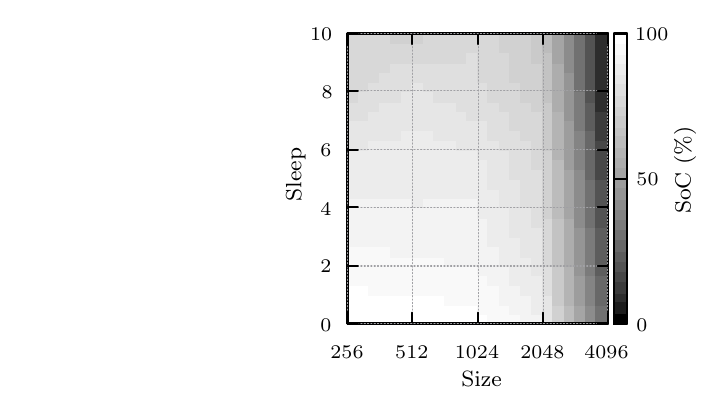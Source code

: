 \definecolor{cffffff}{RGB}{255,255,255}
\definecolor{cf9f9f9}{RGB}{249,249,249}
\definecolor{cf3f3f3}{RGB}{243,243,243}
\definecolor{cececec}{RGB}{236,236,236}
\definecolor{ce6e6e6}{RGB}{230,230,230}
\definecolor{cdfdfdf}{RGB}{223,223,223}
\definecolor{cd8d8d8}{RGB}{216,216,216}
\definecolor{cd1d1d1}{RGB}{209,209,209}
\definecolor{ccacaca}{RGB}{202,202,202}
\definecolor{cbcbcbc}{RGB}{188,188,188}
\definecolor{ca5a5a5}{RGB}{165,165,165}
\definecolor{c8c8c8c}{RGB}{140,140,140}
\definecolor{c717171}{RGB}{113,113,113}
\definecolor{cb4b4b4}{RGB}{180,180,180}
\definecolor{c9d9d9d}{RGB}{157,157,157}
\definecolor{c848484}{RGB}{132,132,132}
\definecolor{c686868}{RGB}{104,104,104}
\definecolor{c959595}{RGB}{149,149,149}
\definecolor{c7b7b7b}{RGB}{123,123,123}
\definecolor{c5d5d5d}{RGB}{93,93,93}
\definecolor{cc3c3c3}{RGB}{195,195,195}
\definecolor{cadadad}{RGB}{173,173,173}
\definecolor{c535353}{RGB}{83,83,83}
\definecolor{c474747}{RGB}{71,71,71}
\definecolor{c3b3b3b}{RGB}{59,59,59}
\definecolor{c2d2d2d}{RGB}{45,45,45}
\definecolor{ca0a0a4}{RGB}{160,160,164}
\definecolor{c1c1c1c}{RGB}{28,28,28}
\scriptsize
\begin{tikzpicture}[y=0.80pt, x=0.80pt, yscale=-0.6, xscale=0.57, inner sep=0pt, outer sep=0pt]
\begin{scope}[draw=black,line join=bevel,line cap=rect,even odd rule,line width=0.800pt]
  \begin{scope}[cm={{1.0,0.0,0.0,1.0,(0.0,0.0)}},draw=black,line join=bevel,line cap=rect,line width=0.800pt]
  \end{scope}
  \begin{scope}[cm={{1.006,0.0,0.0,1.006,(0.0,0.0)}},draw=black,line join=bevel,line cap=rect,line width=0.800pt]
  \end{scope}
  \begin{scope}[cm={{1.006,0.0,0.0,1.006,(0.0,0.0)}},draw=black,line join=bevel,line cap=rect,line width=0.800pt]
  \end{scope}
  \begin{scope}[cm={{1.006,0.0,0.0,1.006,(0.0,0.0)}},draw=black,line join=bevel,line cap=rect,line width=0.800pt]
  \end{scope}
  \begin{scope}[cm={{1.006,0.0,0.0,1.006,(0.0,0.0)}},draw=cffffff,fill=cffffff,line join=bevel,line cap=rect,line width=0.800pt]
    \path[draw,fill,even odd rule] (57.5,268.5) -- (57.5,261.5) --
      (66.5,261.5) -- (66.5,268.5) -- (57.5,268.5);
    \path[draw,fill,even odd rule] (66.5,268.5) -- (66.5,261.5) --
      (74.5,261.5) -- (74.5,268.5) -- (66.5,268.5);
    \path[draw,fill,even odd rule] (74.5,268.5) -- (74.5,261.5) --
      (83.5,261.5) -- (83.5,268.5) -- (74.5,268.5);
    \path[draw,fill,even odd rule] (83.5,268.5) -- (83.5,261.5) --
      (91.5,261.5) -- (91.5,268.5) -- (83.5,268.5);
    \path[draw,fill,even odd rule] (91.5,268.5) -- (91.5,261.5) --
      (100.5,261.5) -- (100.5,268.5) -- (91.5,268.5);
    \path[draw,fill,even odd rule] (100.5,268.5) -- (100.5,261.5) --
      (108.5,261.5) -- (108.5,268.5) -- (100.5,268.5);
    \path[draw,fill,even odd rule] (57.5,261.5) -- (57.5,254.5) --
      (66.5,254.5) -- (66.5,261.5) -- (57.5,261.5);
    \path[draw,fill,even odd rule] (66.5,261.5) -- (66.5,254.5) --
      (74.5,254.5) -- (74.5,261.5) -- (66.5,261.5);
    \path[draw,fill,even odd rule] (74.5,261.5) -- (74.5,254.5) --
      (83.5,254.5) -- (83.5,261.5) -- (74.5,261.5);
    \path[draw,fill,even odd rule] (83.5,261.5) -- (83.5,254.5) --
      (91.5,254.5) -- (91.5,261.5) -- (83.5,261.5);
    \path[draw,fill,even odd rule] (91.5,261.5) -- (91.5,254.5) --
      (100.5,254.5) -- (100.5,261.5) -- (91.5,261.5);
    \path[draw,fill,even odd rule] (100.5,261.5) -- (100.5,254.5) --
      (108.5,254.5) -- (108.5,261.5) -- (100.5,261.5);
    \path[draw,fill,even odd rule] (57.5,254.5) -- (57.5,247.5) --
      (66.5,247.5) -- (66.5,254.5) -- (57.5,254.5);
    \path[draw,fill,even odd rule] (66.5,254.5) -- (66.5,247.5) --
      (74.5,247.5) -- (74.5,254.5) -- (66.5,254.5);
    \path[draw,fill,even odd rule] (74.5,254.5) -- (74.5,247.5) --
      (83.5,247.5) -- (83.5,254.5) -- (74.5,254.5);
    \path[draw,fill,even odd rule] (83.5,254.5) -- (83.5,247.5) --
      (91.5,247.5) -- (91.5,254.5) -- (83.5,254.5);
    \path[draw,fill,even odd rule] (91.5,254.5) -- (91.5,247.5) --
      (100.5,247.5) -- (100.5,254.5) -- (91.5,254.5);
    \path[draw,fill,even odd rule] (100.5,254.5) -- (100.5,247.5) --
      (108.5,247.5) -- (108.5,254.5) -- (100.5,254.5);
    \path[draw,fill,even odd rule] (57.5,247.5) -- (57.5,239.5) --
      (66.5,239.5) -- (66.5,247.5) -- (57.5,247.5);
    \path[draw,fill,even odd rule] (66.5,247.5) -- (66.5,239.5) --
      (74.5,239.5) -- (74.5,247.5) -- (66.5,247.5);
  \end{scope}
  \begin{scope}[cm={{1.006,0.0,0.0,1.006,(0.0,0.0)}},draw=cf9f9f9,fill=cf9f9f9,line join=bevel,line cap=rect,line width=0.800pt]
    \path[draw,fill,even odd rule] (74.5,247.5) -- (74.5,239.5) --
      (83.5,239.5) -- (83.5,247.5) -- (74.5,247.5);
    \path[draw,fill,even odd rule] (83.5,247.5) -- (83.5,239.5) --
      (91.5,239.5) -- (91.5,247.5) -- (83.5,247.5);
    \path[draw,fill,even odd rule] (91.5,247.5) -- (91.5,239.5) --
      (100.5,239.5) -- (100.5,247.5) -- (91.5,247.5);
    \path[draw,fill,even odd rule] (100.5,247.5) -- (100.5,239.5) --
      (108.5,239.5) -- (108.5,247.5) -- (100.5,247.5);
    \path[draw,fill,even odd rule] (57.5,239.5) -- (57.5,232.5) --
      (66.5,232.5) -- (66.5,239.5) -- (57.5,239.5);
    \path[draw,fill,even odd rule] (66.5,239.5) -- (66.5,232.5) --
      (74.5,232.5) -- (74.5,239.5) -- (66.5,239.5);
    \path[draw,fill,even odd rule] (74.5,239.5) -- (74.5,232.5) --
      (83.5,232.5) -- (83.5,239.5) -- (74.5,239.5);
    \path[draw,fill,even odd rule] (83.5,239.5) -- (83.5,232.5) --
      (91.5,232.5) -- (91.5,239.5) -- (83.5,239.5);
    \path[draw,fill,even odd rule] (91.5,239.5) -- (91.5,232.5) --
      (100.5,232.5) -- (100.5,239.5) -- (91.5,239.5);
    \path[draw,fill,even odd rule] (100.5,239.5) -- (100.5,232.5) --
      (108.5,232.5) -- (108.5,239.5) -- (100.5,239.5);
    \path[draw,fill,even odd rule] (57.5,232.5) -- (57.5,225.5) --
      (66.5,225.5) -- (66.5,232.5) -- (57.5,232.5);
    \path[draw,fill,even odd rule] (66.5,232.5) -- (66.5,225.5) --
      (74.5,225.5) -- (74.5,232.5) -- (66.5,232.5);
    \path[draw,fill,even odd rule] (74.5,232.5) -- (74.5,225.5) --
      (83.5,225.5) -- (83.5,232.5) -- (74.5,232.5);
    \path[draw,fill,even odd rule] (83.5,232.5) -- (83.5,225.5) --
      (91.5,225.5) -- (91.5,232.5) -- (83.5,232.5);
    \path[draw,fill,even odd rule] (91.5,232.5) -- (91.5,225.5) --
      (100.5,225.5) -- (100.5,232.5) -- (91.5,232.5);
    \path[draw,fill,even odd rule] (100.5,232.5) -- (100.5,225.5) --
      (108.5,225.5) -- (108.5,232.5) -- (100.5,232.5);
    \path[draw,fill,even odd rule] (57.5,225.5) -- (57.5,218.5) --
      (66.5,218.5) -- (66.5,225.5) -- (57.5,225.5);
    \path[draw,fill,even odd rule] (66.5,225.5) -- (66.5,218.5) --
      (74.5,218.5) -- (74.5,225.5) -- (66.5,225.5);
    \path[draw,fill,even odd rule] (74.5,225.5) -- (74.5,218.5) --
      (83.5,218.5) -- (83.5,225.5) -- (74.5,225.5);
    \path[draw,fill,even odd rule] (83.5,225.5) -- (83.5,218.5) --
      (91.5,218.5) -- (91.5,225.5) -- (83.5,225.5);
    \path[draw,fill,even odd rule] (91.5,225.5) -- (91.5,218.5) --
      (100.5,218.5) -- (100.5,225.5) -- (91.5,225.5);
    \path[draw,fill,even odd rule] (100.5,225.5) -- (100.5,218.5) --
      (108.5,218.5) -- (108.5,225.5) -- (100.5,225.5);
    \path[draw,fill,even odd rule] (57.5,218.5) -- (57.5,210.5) --
      (66.5,210.5) -- (66.5,218.5) -- (57.5,218.5);
    \path[draw,fill,even odd rule] (66.5,218.5) -- (66.5,210.5) --
      (74.5,210.5) -- (74.5,218.5) -- (66.5,218.5);
    \path[draw,fill,even odd rule] (74.5,218.5) -- (74.5,210.5) --
      (83.5,210.5) -- (83.5,218.5) -- (74.5,218.5);
    \path[draw,fill,even odd rule] (83.5,218.5) -- (83.5,210.5) --
      (91.5,210.5) -- (91.5,218.5) -- (83.5,218.5);
  \end{scope}
  \begin{scope}[cm={{1.006,0.0,0.0,1.006,(0.0,0.0)}},draw=cf3f3f3,fill=cf3f3f3,line join=bevel,line cap=rect,line width=0.800pt]
    \path[draw,fill,even odd rule] (91.5,218.5) -- (91.5,210.5) --
      (100.5,210.5) -- (100.5,218.5) -- (91.5,218.5);
    \path[draw,fill,even odd rule] (100.5,218.5) -- (100.5,210.5) --
      (108.5,210.5) -- (108.5,218.5) -- (100.5,218.5);
    \path[draw,fill,even odd rule] (57.5,210.5) -- (57.5,203.5) --
      (66.5,203.5) -- (66.5,210.5) -- (57.5,210.5);
    \path[draw,fill,even odd rule] (66.5,210.5) -- (66.5,203.5) --
      (74.5,203.5) -- (74.5,210.5) -- (66.5,210.5);
    \path[draw,fill,even odd rule] (74.5,210.5) -- (74.5,203.5) --
      (83.5,203.5) -- (83.5,210.5) -- (74.5,210.5);
    \path[draw,fill,even odd rule] (83.5,210.5) -- (83.5,203.5) --
      (91.5,203.5) -- (91.5,210.5) -- (83.5,210.5);
    \path[draw,fill,even odd rule] (91.5,210.5) -- (91.5,203.5) --
      (100.5,203.5) -- (100.5,210.5) -- (91.5,210.5);
    \path[draw,fill,even odd rule] (100.5,210.5) -- (100.5,203.5) --
      (108.5,203.5) -- (108.5,210.5) -- (100.5,210.5);
    \path[draw,fill,even odd rule] (57.5,203.5) -- (57.5,196.5) --
      (66.5,196.5) -- (66.5,203.5) -- (57.5,203.5);
    \path[draw,fill,even odd rule] (66.5,203.5) -- (66.5,196.5) --
      (74.5,196.5) -- (74.5,203.5) -- (66.5,203.5);
    \path[draw,fill,even odd rule] (74.5,203.5) -- (74.5,196.5) --
      (83.5,196.5) -- (83.5,203.5) -- (74.5,203.5);
    \path[draw,fill,even odd rule] (83.5,203.5) -- (83.5,196.5) --
      (91.5,196.5) -- (91.5,203.5) -- (83.5,203.5);
    \path[draw,fill,even odd rule] (91.5,203.5) -- (91.5,196.5) --
      (100.5,196.5) -- (100.5,203.5) -- (91.5,203.5);
    \path[draw,fill,even odd rule] (100.5,203.5) -- (100.5,196.5) --
      (108.5,196.5) -- (108.5,203.5) -- (100.5,203.5);
    \path[draw,fill,even odd rule] (57.5,196.5) -- (57.5,189.5) --
      (66.5,189.5) -- (66.5,196.5) -- (57.5,196.5);
    \path[draw,fill,even odd rule] (66.5,196.5) -- (66.5,189.5) --
      (74.5,189.5) -- (74.5,196.5) -- (66.5,196.5);
    \path[draw,fill,even odd rule] (74.5,196.5) -- (74.5,189.5) --
      (83.5,189.5) -- (83.5,196.5) -- (74.5,196.5);
    \path[draw,fill,even odd rule] (83.5,196.5) -- (83.5,189.5) --
      (91.5,189.5) -- (91.5,196.5) -- (83.5,196.5);
    \path[draw,fill,even odd rule] (91.5,196.5) -- (91.5,189.5) --
      (100.5,189.5) -- (100.5,196.5) -- (91.5,196.5);
    \path[draw,fill,even odd rule] (100.5,196.5) -- (100.5,189.5) --
      (108.5,189.5) -- (108.5,196.5) -- (100.5,196.5);
    \path[draw,fill,even odd rule] (57.5,189.5) -- (57.5,181.5) --
      (66.5,181.5) -- (66.5,189.5) -- (57.5,189.5);
    \path[draw,fill,even odd rule] (66.5,189.5) -- (66.5,181.5) --
      (74.5,181.5) -- (74.5,189.5) -- (66.5,189.5);
    \path[draw,fill,even odd rule] (74.5,189.5) -- (74.5,181.5) --
      (83.5,181.5) -- (83.5,189.5) -- (74.5,189.5);
    \path[draw,fill,even odd rule] (83.5,189.5) -- (83.5,181.5) --
      (91.5,181.5) -- (91.5,189.5) -- (83.5,189.5);
    \path[draw,fill,even odd rule] (91.5,189.5) -- (91.5,181.5) --
      (100.5,181.5) -- (100.5,189.5) -- (91.5,189.5);
    \path[draw,fill,even odd rule] (100.5,189.5) -- (100.5,181.5) --
      (108.5,181.5) -- (108.5,189.5) -- (100.5,189.5);
    \path[draw,fill,even odd rule] (57.5,181.5) -- (57.5,174.5) --
      (66.5,174.5) -- (66.5,181.5) -- (57.5,181.5);
    \path[draw,fill,even odd rule] (66.5,181.5) -- (66.5,174.5) --
      (74.5,174.5) -- (74.5,181.5) -- (66.5,181.5);
    \path[draw,fill,even odd rule] (74.5,181.5) -- (74.5,174.5) --
      (83.5,174.5) -- (83.5,181.5) -- (74.5,181.5);
    \path[draw,fill,even odd rule] (83.5,181.5) -- (83.5,174.5) --
      (91.5,174.5) -- (91.5,181.5) -- (83.5,181.5);
    \path[draw,fill,even odd rule] (91.5,181.5) -- (91.5,174.5) --
      (100.5,174.5) -- (100.5,181.5) -- (91.5,181.5);
    \path[draw,fill,even odd rule] (100.5,181.5) -- (100.5,174.5) --
      (108.5,174.5) -- (108.5,181.5) -- (100.5,181.5);
  \end{scope}
  \begin{scope}[cm={{1.006,0.0,0.0,1.006,(0.0,0.0)}},draw=cececec,fill=cececec,line join=bevel,line cap=rect,line width=0.800pt]
    \path[draw,fill,even odd rule] (57.5,174.5) -- (57.5,167.5) --
      (66.5,167.5) -- (66.5,174.5) -- (57.5,174.5);
    \path[draw,fill,even odd rule] (66.5,174.5) -- (66.5,167.5) --
      (74.5,167.5) -- (74.5,174.5) -- (66.5,174.5);
    \path[draw,fill,even odd rule] (74.5,174.5) -- (74.5,167.5) --
      (83.5,167.5) -- (83.5,174.5) -- (74.5,174.5);
    \path[draw,fill,even odd rule] (83.5,174.5) -- (83.5,167.5) --
      (91.5,167.5) -- (91.5,174.5) -- (83.5,174.5);
    \path[draw,fill,even odd rule] (91.5,174.5) -- (91.5,167.5) --
      (100.5,167.5) -- (100.5,174.5) -- (91.5,174.5);
    \path[draw,fill,even odd rule] (100.5,174.5) -- (100.5,167.5) --
      (108.5,167.5) -- (108.5,174.5) -- (100.5,174.5);
    \path[draw,fill,even odd rule] (57.5,167.5) -- (57.5,160.5) --
      (66.5,160.5) -- (66.5,167.5) -- (57.5,167.5);
    \path[draw,fill,even odd rule] (66.5,167.5) -- (66.5,160.5) --
      (74.5,160.5) -- (74.5,167.5) -- (66.5,167.5);
    \path[draw,fill,even odd rule] (74.5,167.5) -- (74.5,160.5) --
      (83.5,160.5) -- (83.5,167.5) -- (74.5,167.5);
    \path[draw,fill,even odd rule] (83.5,167.5) -- (83.5,160.5) --
      (91.5,160.5) -- (91.5,167.5) -- (83.5,167.5);
    \path[draw,fill,even odd rule] (91.5,167.5) -- (91.5,160.5) --
      (100.5,160.5) -- (100.5,167.5) -- (91.5,167.5);
    \path[draw,fill,even odd rule] (100.5,167.5) -- (100.5,160.5) --
      (108.5,160.5) -- (108.5,167.5) -- (100.5,167.5);
    \path[draw,fill,even odd rule] (57.5,160.5) -- (57.5,152.5) --
      (66.5,152.5) -- (66.5,160.5) -- (57.5,160.5);
    \path[draw,fill,even odd rule] (66.5,160.5) -- (66.5,152.5) --
      (74.5,152.5) -- (74.5,160.5) -- (66.5,160.5);
    \path[draw,fill,even odd rule] (74.5,160.5) -- (74.5,152.5) --
      (83.5,152.5) -- (83.5,160.5) -- (74.5,160.5);
    \path[draw,fill,even odd rule] (83.5,160.5) -- (83.5,152.5) --
      (91.5,152.5) -- (91.5,160.5) -- (83.5,160.5);
    \path[draw,fill,even odd rule] (91.5,160.5) -- (91.5,152.5) --
      (100.5,152.5) -- (100.5,160.5) -- (91.5,160.5);
    \path[draw,fill,even odd rule] (100.5,160.5) -- (100.5,152.5) --
      (108.5,152.5) -- (108.5,160.5) -- (100.5,160.5);
    \path[draw,fill,even odd rule] (57.5,152.5) -- (57.5,145.5) --
      (66.5,145.5) -- (66.5,152.5) -- (57.5,152.5);
    \path[draw,fill,even odd rule] (66.5,152.5) -- (66.5,145.5) --
      (74.5,145.5) -- (74.5,152.5) -- (66.5,152.5);
    \path[draw,fill,even odd rule] (74.5,152.5) -- (74.5,145.5) --
      (83.5,145.5) -- (83.5,152.5) -- (74.5,152.5);
    \path[draw,fill,even odd rule] (83.5,152.5) -- (83.5,145.5) --
      (91.5,145.5) -- (91.5,152.5) -- (83.5,152.5);
    \path[draw,fill,even odd rule] (91.5,152.5) -- (91.5,145.5) --
      (100.5,145.5) -- (100.5,152.5) -- (91.5,152.5);
    \path[draw,fill,even odd rule] (100.5,152.5) -- (100.5,145.5) --
      (108.5,145.5) -- (108.5,152.5) -- (100.5,152.5);
    \path[draw,fill,even odd rule] (57.5,145.5) -- (57.5,138.5) --
      (66.5,138.5) -- (66.5,145.5) -- (57.5,145.5);
    \path[draw,fill,even odd rule] (66.5,145.5) -- (66.5,138.5) --
      (74.5,138.5) -- (74.5,145.5) -- (66.5,145.5);
    \path[draw,fill,even odd rule] (74.5,145.5) -- (74.5,138.5) --
      (83.5,138.5) -- (83.5,145.5) -- (74.5,145.5);
    \path[draw,fill,even odd rule] (83.5,145.5) -- (83.5,138.5) --
      (91.5,138.5) -- (91.5,145.5) -- (83.5,145.5);
    \path[draw,fill,even odd rule] (91.5,145.5) -- (91.5,138.5) --
      (100.5,138.5) -- (100.5,145.5) -- (91.5,145.5);
    \path[draw,fill,even odd rule] (100.5,145.5) -- (100.5,138.5) --
      (108.5,138.5) -- (108.5,145.5) -- (100.5,145.5);
  \end{scope}
  \begin{scope}[cm={{1.006,0.0,0.0,1.006,(0.0,0.0)}},draw=ce6e6e6,fill=ce6e6e6,line join=bevel,line cap=rect,line width=0.800pt]
    \path[draw,fill,even odd rule] (57.5,138.5) -- (57.5,131.5) --
      (66.5,131.5) -- (66.5,138.5) -- (57.5,138.5);
    \path[draw,fill,even odd rule] (66.5,138.5) -- (66.5,131.5) --
      (74.5,131.5) -- (74.5,138.5) -- (66.5,138.5);
  \end{scope}
  \begin{scope}[cm={{1.006,0.0,0.0,1.006,(0.0,0.0)}},draw=cececec,fill=cececec,line join=bevel,line cap=rect,line width=0.800pt]
    \path[draw,fill,even odd rule] (74.5,138.5) -- (74.5,131.5) --
      (83.5,131.5) -- (83.5,138.5) -- (74.5,138.5);
    \path[draw,fill,even odd rule] (83.5,138.5) -- (83.5,131.5) --
      (91.5,131.5) -- (91.5,138.5) -- (83.5,138.5);
    \path[draw,fill,even odd rule] (91.5,138.5) -- (91.5,131.5) --
      (100.5,131.5) -- (100.5,138.5) -- (91.5,138.5);
    \path[draw,fill,even odd rule] (100.5,138.5) -- (100.5,131.5) --
      (108.5,131.5) -- (108.5,138.5) -- (100.5,138.5);
  \end{scope}
  \begin{scope}[cm={{1.006,0.0,0.0,1.006,(0.0,0.0)}},draw=ce6e6e6,fill=ce6e6e6,line join=bevel,line cap=rect,line width=0.800pt]
    \path[draw,fill,even odd rule] (57.5,131.5) -- (57.5,123.5) --
      (66.5,123.5) -- (66.5,131.5) -- (57.5,131.5);
    \path[draw,fill,even odd rule] (66.5,131.5) -- (66.5,123.5) --
      (74.5,123.5) -- (74.5,131.5) -- (66.5,131.5);
    \path[draw,fill,even odd rule] (74.5,131.5) -- (74.5,123.5) --
      (83.5,123.5) -- (83.5,131.5) -- (74.5,131.5);
    \path[draw,fill,even odd rule] (83.5,131.5) -- (83.5,123.5) --
      (91.5,123.5) -- (91.5,131.5) -- (83.5,131.5);
    \path[draw,fill,even odd rule] (91.5,131.5) -- (91.5,123.5) --
      (100.5,123.5) -- (100.5,131.5) -- (91.5,131.5);
  \end{scope}
  \begin{scope}[cm={{1.006,0.0,0.0,1.006,(0.0,0.0)}},draw=cececec,fill=cececec,line join=bevel,line cap=rect,line width=0.800pt]
    \path[draw,fill,even odd rule] (100.5,131.5) -- (100.5,123.5) --
      (108.5,123.5) -- (108.5,131.5) -- (100.5,131.5);
  \end{scope}
  \begin{scope}[cm={{1.006,0.0,0.0,1.006,(0.0,0.0)}},draw=ce6e6e6,fill=ce6e6e6,line join=bevel,line cap=rect,line width=0.800pt]
    \path[draw,fill,even odd rule] (57.5,123.5) -- (57.5,116.5) --
      (66.5,116.5) -- (66.5,123.5) -- (57.5,123.5);
    \path[draw,fill,even odd rule] (66.5,123.5) -- (66.5,116.5) --
      (74.5,116.5) -- (74.5,123.5) -- (66.5,123.5);
    \path[draw,fill,even odd rule] (74.5,123.5) -- (74.5,116.5) --
      (83.5,116.5) -- (83.5,123.5) -- (74.5,123.5);
    \path[draw,fill,even odd rule] (83.5,123.5) -- (83.5,116.5) --
      (91.5,116.5) -- (91.5,123.5) -- (83.5,123.5);
    \path[draw,fill,even odd rule] (91.5,123.5) -- (91.5,116.5) --
      (100.5,116.5) -- (100.5,123.5) -- (91.5,123.5);
    \path[draw,fill,even odd rule] (100.5,123.5) -- (100.5,116.5) --
      (108.5,116.5) -- (108.5,123.5) -- (100.5,123.5);
  \end{scope}
  \begin{scope}[cm={{1.006,0.0,0.0,1.006,(0.0,0.0)}},draw=cdfdfdf,fill=cdfdfdf,line join=bevel,line cap=rect,line width=0.800pt]
    \path[draw,fill,even odd rule] (57.5,116.5) -- (57.5,109.5) --
      (66.5,109.5) -- (66.5,116.5) -- (57.5,116.5);
    \path[draw,fill,even odd rule] (66.5,116.5) -- (66.5,109.5) --
      (74.5,109.5) -- (74.5,116.5) -- (66.5,116.5);
  \end{scope}
  \begin{scope}[cm={{1.006,0.0,0.0,1.006,(0.0,0.0)}},draw=ce6e6e6,fill=ce6e6e6,line join=bevel,line cap=rect,line width=0.800pt]
    \path[draw,fill,even odd rule] (74.5,116.5) -- (74.5,109.5) --
      (83.5,109.5) -- (83.5,116.5) -- (74.5,116.5);
    \path[draw,fill,even odd rule] (83.5,116.5) -- (83.5,109.5) --
      (91.5,109.5) -- (91.5,116.5) -- (83.5,116.5);
    \path[draw,fill,even odd rule] (91.5,116.5) -- (91.5,109.5) --
      (100.5,109.5) -- (100.5,116.5) -- (91.5,116.5);
    \path[draw,fill,even odd rule] (100.5,116.5) -- (100.5,109.5) --
      (108.5,109.5) -- (108.5,116.5) -- (100.5,116.5);
  \end{scope}
  \begin{scope}[cm={{1.006,0.0,0.0,1.006,(0.0,0.0)}},draw=cdfdfdf,fill=cdfdfdf,line join=bevel,line cap=rect,line width=0.800pt]
    \path[draw,fill,even odd rule] (57.5,109.5) -- (57.5,102.5) --
      (66.5,102.5) -- (66.5,109.5) -- (57.5,109.5);
    \path[draw,fill,even odd rule] (66.5,109.5) -- (66.5,102.5) --
      (74.5,102.5) -- (74.5,109.5) -- (66.5,109.5);
    \path[draw,fill,even odd rule] (74.5,109.5) -- (74.5,102.5) --
      (83.5,102.5) -- (83.5,109.5) -- (74.5,109.5);
  \end{scope}
  \begin{scope}[cm={{1.006,0.0,0.0,1.006,(0.0,0.0)}},draw=ce6e6e6,fill=ce6e6e6,line join=bevel,line cap=rect,line width=0.800pt]
    \path[draw,fill,even odd rule] (83.5,109.5) -- (83.5,102.5) --
      (91.5,102.5) -- (91.5,109.5) -- (83.5,109.5);
    \path[draw,fill,even odd rule] (91.5,109.5) -- (91.5,102.5) --
      (100.5,102.5) -- (100.5,109.5) -- (91.5,109.5);
    \path[draw,fill,even odd rule] (100.5,109.5) -- (100.5,102.5) --
      (108.5,102.5) -- (108.5,109.5) -- (100.5,109.5);
  \end{scope}
  \begin{scope}[cm={{1.006,0.0,0.0,1.006,(0.0,0.0)}},draw=cd8d8d8,fill=cd8d8d8,line join=bevel,line cap=rect,line width=0.800pt]
    \path[draw,fill,even odd rule] (57.5,102.5) -- (57.5,94.5) --
      (66.5,94.5) -- (66.5,102.5) -- (57.5,102.5);
  \end{scope}
  \begin{scope}[cm={{1.006,0.0,0.0,1.006,(0.0,0.0)}},draw=cdfdfdf,fill=cdfdfdf,line join=bevel,line cap=rect,line width=0.800pt]
    \path[draw,fill,even odd rule] (66.5,102.5) -- (66.5,94.5) --
      (74.5,94.5) -- (74.5,102.5) -- (66.5,102.5);
    \path[draw,fill,even odd rule] (74.5,102.5) -- (74.5,94.5) --
      (83.5,94.5) -- (83.5,102.5) -- (74.5,102.5);
    \path[draw,fill,even odd rule] (83.5,102.5) -- (83.5,94.5) --
      (91.5,94.5) -- (91.5,102.5) -- (83.5,102.5);
    \path[draw,fill,even odd rule] (91.5,102.5) -- (91.5,94.5) --
      (100.5,94.5) -- (100.5,102.5) -- (91.5,102.5);
  \end{scope}
  \begin{scope}[cm={{1.006,0.0,0.0,1.006,(0.0,0.0)}},draw=ce6e6e6,fill=ce6e6e6,line join=bevel,line cap=rect,line width=0.800pt]
    \path[draw,fill,even odd rule] (100.5,102.5) -- (100.5,94.5) --
      (108.5,94.5) -- (108.5,102.5) -- (100.5,102.5);
  \end{scope}
  \begin{scope}[cm={{1.006,0.0,0.0,1.006,(0.0,0.0)}},draw=cd8d8d8,fill=cd8d8d8,line join=bevel,line cap=rect,line width=0.800pt]
    \path[draw,fill,even odd rule] (57.5,94.5) -- (57.5,87.5) --
      (66.5,87.5) -- (66.5,94.5) -- (57.5,94.5);
    \path[draw,fill,even odd rule] (66.5,94.5) -- (66.5,87.5) --
      (74.5,87.5) -- (74.5,94.5) -- (66.5,94.5);
  \end{scope}
  \begin{scope}[cm={{1.006,0.0,0.0,1.006,(0.0,0.0)}},draw=cdfdfdf,fill=cdfdfdf,line join=bevel,line cap=rect,line width=0.800pt]
    \path[draw,fill,even odd rule] (74.5,94.5) -- (74.5,87.5) --
      (83.5,87.5) -- (83.5,94.5) -- (74.5,94.5);
    \path[draw,fill,even odd rule] (83.5,94.5) -- (83.5,87.5) --
      (91.5,87.5) -- (91.5,94.5) -- (83.5,94.5);
    \path[draw,fill,even odd rule] (91.5,94.5) -- (91.5,87.5) --
      (100.5,87.5) -- (100.5,94.5) -- (91.5,94.5);
    \path[draw,fill,even odd rule] (100.5,94.5) -- (100.5,87.5) --
      (108.5,87.5) -- (108.5,94.5) -- (100.5,94.5);
  \end{scope}
  \begin{scope}[cm={{1.006,0.0,0.0,1.006,(0.0,0.0)}},draw=cd8d8d8,fill=cd8d8d8,line join=bevel,line cap=rect,line width=0.800pt]
    \path[draw,fill,even odd rule] (57.5,87.5) -- (57.5,80.5) --
      (66.5,80.5) -- (66.5,87.5) -- (57.5,87.5);
    \path[draw,fill,even odd rule] (66.5,87.5) -- (66.5,80.5) --
      (74.5,80.5) -- (74.5,87.5) -- (66.5,87.5);
    \path[draw,fill,even odd rule] (74.5,87.5) -- (74.5,80.5) --
      (83.5,80.5) -- (83.5,87.5) -- (74.5,87.5);
  \end{scope}
  \begin{scope}[cm={{1.006,0.0,0.0,1.006,(0.0,0.0)}},draw=cdfdfdf,fill=cdfdfdf,line join=bevel,line cap=rect,line width=0.800pt]
    \path[draw,fill,even odd rule] (83.5,87.5) -- (83.5,80.5) --
      (91.5,80.5) -- (91.5,87.5) -- (83.5,87.5);
    \path[draw,fill,even odd rule] (91.5,87.5) -- (91.5,80.5) --
      (100.5,80.5) -- (100.5,87.5) -- (91.5,87.5);
    \path[draw,fill,even odd rule] (100.5,87.5) -- (100.5,80.5) --
      (108.5,80.5) -- (108.5,87.5) -- (100.5,87.5);
  \end{scope}
  \begin{scope}[cm={{1.006,0.0,0.0,1.006,(0.0,0.0)}},draw=cd8d8d8,fill=cd8d8d8,line join=bevel,line cap=rect,line width=0.800pt]
    \path[draw,fill,even odd rule] (57.5,80.5) -- (57.5,73.5) --
      (66.5,73.5) -- (66.5,80.5) -- (57.5,80.5);
    \path[draw,fill,even odd rule] (66.5,80.5) -- (66.5,73.5) --
      (74.5,73.5) -- (74.5,80.5) -- (66.5,80.5);
    \path[draw,fill,even odd rule] (74.5,80.5) -- (74.5,73.5) --
      (83.5,73.5) -- (83.5,80.5) -- (74.5,80.5);
    \path[draw,fill,even odd rule] (83.5,80.5) -- (83.5,73.5) --
      (91.5,73.5) -- (91.5,80.5) -- (83.5,80.5);
  \end{scope}
  \begin{scope}[cm={{1.006,0.0,0.0,1.006,(0.0,0.0)}},draw=cdfdfdf,fill=cdfdfdf,line join=bevel,line cap=rect,line width=0.800pt]
    \path[draw,fill,even odd rule] (91.5,80.5) -- (91.5,73.5) --
      (100.5,73.5) -- (100.5,80.5) -- (91.5,80.5);
    \path[draw,fill,even odd rule] (100.5,80.5) -- (100.5,73.5) --
      (108.5,73.5) -- (108.5,80.5) -- (100.5,80.5);
  \end{scope}
  \begin{scope}[cm={{1.006,0.0,0.0,1.006,(0.0,0.0)}},draw=cd8d8d8,fill=cd8d8d8,line join=bevel,line cap=rect,line width=0.800pt]
    \path[draw,fill,even odd rule] (57.5,73.5) -- (57.5,65.5) --
      (66.5,65.5) -- (66.5,73.5) -- (57.5,73.5);
    \path[draw,fill,even odd rule] (66.5,73.5) -- (66.5,65.5) --
      (74.5,65.5) -- (74.5,73.5) -- (66.5,73.5);
    \path[draw,fill,even odd rule] (74.5,73.5) -- (74.5,65.5) --
      (83.5,65.5) -- (83.5,73.5) -- (74.5,73.5);
    \path[draw,fill,even odd rule] (83.5,73.5) -- (83.5,65.5) --
      (91.5,65.5) -- (91.5,73.5) -- (83.5,73.5);
    \path[draw,fill,even odd rule] (91.5,73.5) -- (91.5,65.5) --
      (100.5,65.5) -- (100.5,73.5) -- (91.5,73.5);
    \path[draw,fill,even odd rule] (100.5,73.5) -- (100.5,65.5) --
      (108.5,65.5) -- (108.5,73.5) -- (100.5,73.5);
    \path[draw,fill,even odd rule] (57.5,65.5) -- (57.5,58.5) --
      (66.5,58.5) -- (66.5,65.5) -- (57.5,65.5);
    \path[draw,fill,even odd rule] (66.5,65.5) -- (66.5,58.5) --
      (74.5,58.5) -- (74.5,65.5) -- (66.5,65.5);
    \path[draw,fill,even odd rule] (74.5,65.5) -- (74.5,58.5) --
      (83.5,58.5) -- (83.5,65.5) -- (74.5,65.5);
    \path[draw,fill,even odd rule] (83.5,65.5) -- (83.5,58.5) --
      (91.5,58.5) -- (91.5,65.5) -- (83.5,65.5);
    \path[draw,fill,even odd rule] (91.5,65.5) -- (91.5,58.5) --
      (100.5,58.5) -- (100.5,65.5) -- (91.5,65.5);
    \path[draw,fill,even odd rule] (100.5,65.5) -- (100.5,58.5) --
      (108.5,58.5) -- (108.5,65.5) -- (100.5,65.5);
    \path[draw,fill,even odd rule] (57.5,58.5) -- (57.5,51.5) --
      (66.5,51.5) -- (66.5,58.5) -- (57.5,58.5);
    \path[draw,fill,even odd rule] (66.5,58.5) -- (66.5,51.5) --
      (74.5,51.5) -- (74.5,58.5) -- (66.5,58.5);
    \path[draw,fill,even odd rule] (74.5,58.5) -- (74.5,51.5) --
      (83.5,51.5) -- (83.5,58.5) -- (74.5,58.5);
    \path[draw,fill,even odd rule] (83.5,58.5) -- (83.5,51.5) --
      (91.5,51.5) -- (91.5,58.5) -- (83.5,58.5);
  \end{scope}
  \begin{scope}[cm={{1.006,0.0,0.0,1.006,(0.0,0.0)}},draw=cd1d1d1,fill=cd1d1d1,line join=bevel,line cap=rect,line width=0.800pt]
    \path[draw,fill,even odd rule] (91.5,58.5) -- (91.5,51.5) --
      (100.5,51.5) -- (100.5,58.5) -- (91.5,58.5);
    \path[draw,fill,even odd rule] (100.5,58.5) -- (100.5,51.5) --
      (108.5,51.5) -- (108.5,58.5) -- (100.5,58.5);
  \end{scope}
  \begin{scope}[cm={{1.006,0.0,0.0,1.006,(0.0,0.0)}},draw=cffffff,fill=cffffff,line join=bevel,line cap=rect,line width=0.800pt]
    \path[draw,fill,even odd rule] (108.5,268.5) -- (108.5,261.5) --
      (117.5,261.5) -- (117.5,268.5) -- (108.5,268.5);
    \path[draw,fill,even odd rule] (117.5,268.5) -- (117.5,261.5) --
      (125.5,261.5) -- (125.5,268.5) -- (117.5,268.5);
    \path[draw,fill,even odd rule] (125.5,268.5) -- (125.5,261.5) --
      (134.5,261.5) -- (134.5,268.5) -- (125.5,268.5);
    \path[draw,fill,even odd rule] (134.5,268.5) -- (134.5,261.5) --
      (143.5,261.5) -- (143.5,268.5) -- (134.5,268.5);
    \path[draw,fill,even odd rule] (143.5,268.5) -- (143.5,261.5) --
      (151.5,261.5) -- (151.5,268.5) -- (143.5,268.5);
    \path[draw,fill,even odd rule] (151.5,268.5) -- (151.5,261.5) --
      (160.5,261.5) -- (160.5,268.5) -- (151.5,268.5);
    \path[draw,fill,even odd rule] (108.5,261.5) -- (108.5,254.5) --
      (117.5,254.5) -- (117.5,261.5) -- (108.5,261.5);
    \path[draw,fill,even odd rule] (117.5,261.5) -- (117.5,254.5) --
      (125.5,254.5) -- (125.5,261.5) -- (117.5,261.5);
    \path[draw,fill,even odd rule] (125.5,261.5) -- (125.5,254.5) --
      (134.5,254.5) -- (134.5,261.5) -- (125.5,261.5);
    \path[draw,fill,even odd rule] (134.5,261.5) -- (134.5,254.5) --
      (143.5,254.5) -- (143.5,261.5) -- (134.5,261.5);
    \path[draw,fill,even odd rule] (143.5,261.5) -- (143.5,254.5) --
      (151.5,254.5) -- (151.5,261.5) -- (143.5,261.5);
    \path[draw,fill,even odd rule] (151.5,261.5) -- (151.5,254.5) --
      (160.5,254.5) -- (160.5,261.5) -- (151.5,261.5);
    \path[draw,fill,even odd rule] (108.5,254.5) -- (108.5,247.5) --
      (117.5,247.5) -- (117.5,254.5) -- (108.5,254.5);
    \path[draw,fill,even odd rule] (117.5,254.5) -- (117.5,247.5) --
      (125.5,247.5) -- (125.5,254.5) -- (117.5,254.5);
    \path[draw,fill,even odd rule] (125.5,254.5) -- (125.5,247.5) --
      (134.5,247.5) -- (134.5,254.5) -- (125.5,254.5);
  \end{scope}
  \begin{scope}[cm={{1.006,0.0,0.0,1.006,(0.0,0.0)}},draw=cf9f9f9,fill=cf9f9f9,line join=bevel,line cap=rect,line width=0.800pt]
    \path[draw,fill,even odd rule] (134.5,254.5) -- (134.5,247.5) --
      (143.5,247.5) -- (143.5,254.5) -- (134.5,254.5);
    \path[draw,fill,even odd rule] (143.5,254.5) -- (143.5,247.5) --
      (151.5,247.5) -- (151.5,254.5) -- (143.5,254.5);
    \path[draw,fill,even odd rule] (151.5,254.5) -- (151.5,247.5) --
      (160.5,247.5) -- (160.5,254.5) -- (151.5,254.5);
    \path[draw,fill,even odd rule] (108.5,247.5) -- (108.5,239.5) --
      (117.5,239.5) -- (117.5,247.5) -- (108.5,247.5);
    \path[draw,fill,even odd rule] (117.5,247.5) -- (117.5,239.5) --
      (125.5,239.5) -- (125.5,247.5) -- (117.5,247.5);
    \path[draw,fill,even odd rule] (125.5,247.5) -- (125.5,239.5) --
      (134.5,239.5) -- (134.5,247.5) -- (125.5,247.5);
    \path[draw,fill,even odd rule] (134.5,247.5) -- (134.5,239.5) --
      (143.5,239.5) -- (143.5,247.5) -- (134.5,247.5);
    \path[draw,fill,even odd rule] (143.5,247.5) -- (143.5,239.5) --
      (151.5,239.5) -- (151.5,247.5) -- (143.5,247.5);
    \path[draw,fill,even odd rule] (151.5,247.5) -- (151.5,239.5) --
      (160.5,239.5) -- (160.5,247.5) -- (151.5,247.5);
    \path[draw,fill,even odd rule] (108.5,239.5) -- (108.5,232.5) --
      (117.5,232.5) -- (117.5,239.5) -- (108.5,239.5);
    \path[draw,fill,even odd rule] (117.5,239.5) -- (117.5,232.5) --
      (125.5,232.5) -- (125.5,239.5) -- (117.5,239.5);
    \path[draw,fill,even odd rule] (125.5,239.5) -- (125.5,232.5) --
      (134.5,232.5) -- (134.5,239.5) -- (125.5,239.5);
    \path[draw,fill,even odd rule] (134.5,239.5) -- (134.5,232.5) --
      (143.5,232.5) -- (143.5,239.5) -- (134.5,239.5);
    \path[draw,fill,even odd rule] (143.5,239.5) -- (143.5,232.5) --
      (151.5,232.5) -- (151.5,239.5) -- (143.5,239.5);
    \path[draw,fill,even odd rule] (151.5,239.5) -- (151.5,232.5) --
      (160.5,232.5) -- (160.5,239.5) -- (151.5,239.5);
    \path[draw,fill,even odd rule] (108.5,232.5) -- (108.5,225.5) --
      (117.5,225.5) -- (117.5,232.5) -- (108.5,232.5);
    \path[draw,fill,even odd rule] (117.5,232.5) -- (117.5,225.5) --
      (125.5,225.5) -- (125.5,232.5) -- (117.5,232.5);
    \path[draw,fill,even odd rule] (125.5,232.5) -- (125.5,225.5) --
      (134.5,225.5) -- (134.5,232.5) -- (125.5,232.5);
    \path[draw,fill,even odd rule] (134.5,232.5) -- (134.5,225.5) --
      (143.5,225.5) -- (143.5,232.5) -- (134.5,232.5);
    \path[draw,fill,even odd rule] (143.5,232.5) -- (143.5,225.5) --
      (151.5,225.5) -- (151.5,232.5) -- (143.5,232.5);
    \path[draw,fill,even odd rule] (151.5,232.5) -- (151.5,225.5) --
      (160.5,225.5) -- (160.5,232.5) -- (151.5,232.5);
    \path[draw,fill,even odd rule] (108.5,225.5) -- (108.5,218.5) --
      (117.5,218.5) -- (117.5,225.5) -- (108.5,225.5);
    \path[draw,fill,even odd rule] (117.5,225.5) -- (117.5,218.5) --
      (125.5,218.5) -- (125.5,225.5) -- (117.5,225.5);
    \path[draw,fill,even odd rule] (125.5,225.5) -- (125.5,218.5) --
      (134.5,218.5) -- (134.5,225.5) -- (125.5,225.5);
  \end{scope}
  \begin{scope}[cm={{1.006,0.0,0.0,1.006,(0.0,0.0)}},draw=cf3f3f3,fill=cf3f3f3,line join=bevel,line cap=rect,line width=0.800pt]
    \path[draw,fill,even odd rule] (134.5,225.5) -- (134.5,218.5) --
      (143.5,218.5) -- (143.5,225.5) -- (134.5,225.5);
    \path[draw,fill,even odd rule] (143.5,225.5) -- (143.5,218.5) --
      (151.5,218.5) -- (151.5,225.5) -- (143.5,225.5);
    \path[draw,fill,even odd rule] (151.5,225.5) -- (151.5,218.5) --
      (160.5,218.5) -- (160.5,225.5) -- (151.5,225.5);
    \path[draw,fill,even odd rule] (108.5,218.5) -- (108.5,210.5) --
      (117.5,210.5) -- (117.5,218.5) -- (108.5,218.5);
    \path[draw,fill,even odd rule] (117.5,218.5) -- (117.5,210.5) --
      (125.5,210.5) -- (125.5,218.5) -- (117.5,218.5);
    \path[draw,fill,even odd rule] (125.5,218.5) -- (125.5,210.5) --
      (134.5,210.5) -- (134.5,218.5) -- (125.5,218.5);
    \path[draw,fill,even odd rule] (134.5,218.5) -- (134.5,210.5) --
      (143.5,210.5) -- (143.5,218.5) -- (134.5,218.5);
    \path[draw,fill,even odd rule] (143.5,218.5) -- (143.5,210.5) --
      (151.5,210.5) -- (151.5,218.5) -- (143.5,218.5);
    \path[draw,fill,even odd rule] (151.5,218.5) -- (151.5,210.5) --
      (160.5,210.5) -- (160.5,218.5) -- (151.5,218.5);
    \path[draw,fill,even odd rule] (108.5,210.5) -- (108.5,203.5) --
      (117.5,203.5) -- (117.5,210.5) -- (108.5,210.5);
    \path[draw,fill,even odd rule] (117.5,210.5) -- (117.5,203.5) --
      (125.5,203.5) -- (125.5,210.5) -- (117.5,210.5);
    \path[draw,fill,even odd rule] (125.5,210.5) -- (125.5,203.5) --
      (134.5,203.5) -- (134.5,210.5) -- (125.5,210.5);
    \path[draw,fill,even odd rule] (134.5,210.5) -- (134.5,203.5) --
      (143.5,203.5) -- (143.5,210.5) -- (134.5,210.5);
    \path[draw,fill,even odd rule] (143.5,210.5) -- (143.5,203.5) --
      (151.5,203.5) -- (151.5,210.5) -- (143.5,210.5);
    \path[draw,fill,even odd rule] (151.5,210.5) -- (151.5,203.5) --
      (160.5,203.5) -- (160.5,210.5) -- (151.5,210.5);
    \path[draw,fill,even odd rule] (108.5,203.5) -- (108.5,196.5) --
      (117.5,196.5) -- (117.5,203.5) -- (108.5,203.5);
    \path[draw,fill,even odd rule] (117.5,203.5) -- (117.5,196.5) --
      (125.5,196.5) -- (125.5,203.5) -- (117.5,203.5);
    \path[draw,fill,even odd rule] (125.5,203.5) -- (125.5,196.5) --
      (134.5,196.5) -- (134.5,203.5) -- (125.5,203.5);
    \path[draw,fill,even odd rule] (134.5,203.5) -- (134.5,196.5) --
      (143.5,196.5) -- (143.5,203.5) -- (134.5,203.5);
    \path[draw,fill,even odd rule] (143.5,203.5) -- (143.5,196.5) --
      (151.5,196.5) -- (151.5,203.5) -- (143.5,203.5);
    \path[draw,fill,even odd rule] (151.5,203.5) -- (151.5,196.5) --
      (160.5,196.5) -- (160.5,203.5) -- (151.5,203.5);
    \path[draw,fill,even odd rule] (108.5,196.5) -- (108.5,189.5) --
      (117.5,189.5) -- (117.5,196.5) -- (108.5,196.5);
    \path[draw,fill,even odd rule] (117.5,196.5) -- (117.5,189.5) --
      (125.5,189.5) -- (125.5,196.5) -- (117.5,196.5);
    \path[draw,fill,even odd rule] (125.5,196.5) -- (125.5,189.5) --
      (134.5,189.5) -- (134.5,196.5) -- (125.5,196.5);
    \path[draw,fill,even odd rule] (134.5,196.5) -- (134.5,189.5) --
      (143.5,189.5) -- (143.5,196.5) -- (134.5,196.5);
    \path[draw,fill,even odd rule] (143.5,196.5) -- (143.5,189.5) --
      (151.5,189.5) -- (151.5,196.5) -- (143.5,196.5);
    \path[draw,fill,even odd rule] (151.5,196.5) -- (151.5,189.5) --
      (160.5,189.5) -- (160.5,196.5) -- (151.5,196.5);
    \path[draw,fill,even odd rule] (108.5,189.5) -- (108.5,181.5) --
      (117.5,181.5) -- (117.5,189.5) -- (108.5,189.5);
    \path[draw,fill,even odd rule] (117.5,189.5) -- (117.5,181.5) --
      (125.5,181.5) -- (125.5,189.5) -- (117.5,189.5);
    \path[draw,fill,even odd rule] (125.5,189.5) -- (125.5,181.5) --
      (134.5,181.5) -- (134.5,189.5) -- (125.5,189.5);
    \path[draw,fill,even odd rule] (134.5,189.5) -- (134.5,181.5) --
      (143.5,181.5) -- (143.5,189.5) -- (134.5,189.5);
    \path[draw,fill,even odd rule] (143.5,189.5) -- (143.5,181.5) --
      (151.5,181.5) -- (151.5,189.5) -- (143.5,189.5);
    \path[draw,fill,even odd rule] (151.5,189.5) -- (151.5,181.5) --
      (160.5,181.5) -- (160.5,189.5) -- (151.5,189.5);
  \end{scope}
  \begin{scope}[cm={{1.006,0.0,0.0,1.006,(0.0,0.0)}},draw=cececec,fill=cececec,line join=bevel,line cap=rect,line width=0.800pt]
    \path[draw,fill,even odd rule] (108.5,181.5) -- (108.5,174.5) --
      (117.5,174.5) -- (117.5,181.5) -- (108.5,181.5);
  \end{scope}
  \begin{scope}[cm={{1.006,0.0,0.0,1.006,(0.0,0.0)}},draw=cf3f3f3,fill=cf3f3f3,line join=bevel,line cap=rect,line width=0.800pt]
    \path[draw,fill,even odd rule] (117.5,181.5) -- (117.5,174.5) --
      (125.5,174.5) -- (125.5,181.5) -- (117.5,181.5);
    \path[draw,fill,even odd rule] (125.5,181.5) -- (125.5,174.5) --
      (134.5,174.5) -- (134.5,181.5) -- (125.5,181.5);
    \path[draw,fill,even odd rule] (134.5,181.5) -- (134.5,174.5) --
      (143.5,174.5) -- (143.5,181.5) -- (134.5,181.5);
    \path[draw,fill,even odd rule] (143.5,181.5) -- (143.5,174.5) --
      (151.5,174.5) -- (151.5,181.5) -- (143.5,181.5);
    \path[draw,fill,even odd rule] (151.5,181.5) -- (151.5,174.5) --
      (160.5,174.5) -- (160.5,181.5) -- (151.5,181.5);
  \end{scope}
  \begin{scope}[cm={{1.006,0.0,0.0,1.006,(0.0,0.0)}},draw=cececec,fill=cececec,line join=bevel,line cap=rect,line width=0.800pt]
    \path[draw,fill,even odd rule] (108.5,174.5) -- (108.5,167.5) --
      (117.5,167.5) -- (117.5,174.5) -- (108.5,174.5);
    \path[draw,fill,even odd rule] (117.5,174.5) -- (117.5,167.5) --
      (125.5,167.5) -- (125.5,174.5) -- (117.5,174.5);
    \path[draw,fill,even odd rule] (125.5,174.5) -- (125.5,167.5) --
      (134.5,167.5) -- (134.5,174.5) -- (125.5,174.5);
    \path[draw,fill,even odd rule] (134.5,174.5) -- (134.5,167.5) --
      (143.5,167.5) -- (143.5,174.5) -- (134.5,174.5);
    \path[draw,fill,even odd rule] (143.5,174.5) -- (143.5,167.5) --
      (151.5,167.5) -- (151.5,174.5) -- (143.5,174.5);
    \path[draw,fill,even odd rule] (151.5,174.5) -- (151.5,167.5) --
      (160.5,167.5) -- (160.5,174.5) -- (151.5,174.5);
    \path[draw,fill,even odd rule] (108.5,167.5) -- (108.5,160.5) --
      (117.5,160.5) -- (117.5,167.5) -- (108.5,167.5);
    \path[draw,fill,even odd rule] (117.5,167.5) -- (117.5,160.5) --
      (125.5,160.5) -- (125.5,167.5) -- (117.5,167.5);
    \path[draw,fill,even odd rule] (125.5,167.5) -- (125.5,160.5) --
      (134.5,160.5) -- (134.5,167.5) -- (125.5,167.5);
    \path[draw,fill,even odd rule] (134.5,167.5) -- (134.5,160.5) --
      (143.5,160.5) -- (143.5,167.5) -- (134.5,167.5);
    \path[draw,fill,even odd rule] (143.5,167.5) -- (143.5,160.5) --
      (151.5,160.5) -- (151.5,167.5) -- (143.5,167.5);
    \path[draw,fill,even odd rule] (151.5,167.5) -- (151.5,160.5) --
      (160.5,160.5) -- (160.5,167.5) -- (151.5,167.5);
    \path[draw,fill,even odd rule] (108.5,160.5) -- (108.5,152.5) --
      (117.5,152.5) -- (117.5,160.5) -- (108.5,160.5);
    \path[draw,fill,even odd rule] (117.5,160.5) -- (117.5,152.5) --
      (125.5,152.5) -- (125.5,160.5) -- (117.5,160.5);
    \path[draw,fill,even odd rule] (125.5,160.5) -- (125.5,152.5) --
      (134.5,152.5) -- (134.5,160.5) -- (125.5,160.5);
    \path[draw,fill,even odd rule] (134.5,160.5) -- (134.5,152.5) --
      (143.5,152.5) -- (143.5,160.5) -- (134.5,160.5);
    \path[draw,fill,even odd rule] (143.5,160.5) -- (143.5,152.5) --
      (151.5,152.5) -- (151.5,160.5) -- (143.5,160.5);
    \path[draw,fill,even odd rule] (151.5,160.5) -- (151.5,152.5) --
      (160.5,152.5) -- (160.5,160.5) -- (151.5,160.5);
    \path[draw,fill,even odd rule] (108.5,152.5) -- (108.5,145.5) --
      (117.5,145.5) -- (117.5,152.5) -- (108.5,152.5);
    \path[draw,fill,even odd rule] (117.5,152.5) -- (117.5,145.5) --
      (125.5,145.5) -- (125.5,152.5) -- (117.5,152.5);
    \path[draw,fill,even odd rule] (125.5,152.5) -- (125.5,145.5) --
      (134.5,145.5) -- (134.5,152.5) -- (125.5,152.5);
    \path[draw,fill,even odd rule] (134.5,152.5) -- (134.5,145.5) --
      (143.5,145.5) -- (143.5,152.5) -- (134.5,152.5);
    \path[draw,fill,even odd rule] (143.5,152.5) -- (143.5,145.5) --
      (151.5,145.5) -- (151.5,152.5) -- (143.5,152.5);
    \path[draw,fill,even odd rule] (151.5,152.5) -- (151.5,145.5) --
      (160.5,145.5) -- (160.5,152.5) -- (151.5,152.5);
    \path[draw,fill,even odd rule] (108.5,145.5) -- (108.5,138.5) --
      (117.5,138.5) -- (117.5,145.5) -- (108.5,145.5);
    \path[draw,fill,even odd rule] (117.5,145.5) -- (117.5,138.5) --
      (125.5,138.5) -- (125.5,145.5) -- (117.5,145.5);
    \path[draw,fill,even odd rule] (125.5,145.5) -- (125.5,138.5) --
      (134.5,138.5) -- (134.5,145.5) -- (125.5,145.5);
    \path[draw,fill,even odd rule] (134.5,145.5) -- (134.5,138.5) --
      (143.5,138.5) -- (143.5,145.5) -- (134.5,145.5);
    \path[draw,fill,even odd rule] (143.5,145.5) -- (143.5,138.5) --
      (151.5,138.5) -- (151.5,145.5) -- (143.5,145.5);
    \path[draw,fill,even odd rule] (151.5,145.5) -- (151.5,138.5) --
      (160.5,138.5) -- (160.5,145.5) -- (151.5,145.5);
    \path[draw,fill,even odd rule] (108.5,138.5) -- (108.5,131.5) --
      (117.5,131.5) -- (117.5,138.5) -- (108.5,138.5);
    \path[draw,fill,even odd rule] (117.5,138.5) -- (117.5,131.5) --
      (125.5,131.5) -- (125.5,138.5) -- (117.5,138.5);
    \path[draw,fill,even odd rule] (125.5,138.5) -- (125.5,131.5) --
      (134.5,131.5) -- (134.5,138.5) -- (125.5,138.5);
    \path[draw,fill,even odd rule] (134.5,138.5) -- (134.5,131.5) --
      (143.5,131.5) -- (143.5,138.5) -- (134.5,138.5);
  \end{scope}
  \begin{scope}[cm={{1.006,0.0,0.0,1.006,(0.0,0.0)}},draw=ce6e6e6,fill=ce6e6e6,line join=bevel,line cap=rect,line width=0.800pt]
    \path[draw,fill,even odd rule] (143.5,138.5) -- (143.5,131.5) --
      (151.5,131.5) -- (151.5,138.5) -- (143.5,138.5);
    \path[draw,fill,even odd rule] (151.5,138.5) -- (151.5,131.5) --
      (160.5,131.5) -- (160.5,138.5) -- (151.5,138.5);
  \end{scope}
  \begin{scope}[cm={{1.006,0.0,0.0,1.006,(0.0,0.0)}},draw=cececec,fill=cececec,line join=bevel,line cap=rect,line width=0.800pt]
    \path[draw,fill,even odd rule] (108.5,131.5) -- (108.5,123.5) --
      (117.5,123.5) -- (117.5,131.5) -- (108.5,131.5);
    \path[draw,fill,even odd rule] (117.5,131.5) -- (117.5,123.5) --
      (125.5,123.5) -- (125.5,131.5) -- (117.5,131.5);
  \end{scope}
  \begin{scope}[cm={{1.006,0.0,0.0,1.006,(0.0,0.0)}},draw=ce6e6e6,fill=ce6e6e6,line join=bevel,line cap=rect,line width=0.800pt]
    \path[draw,fill,even odd rule] (125.5,131.5) -- (125.5,123.5) --
      (134.5,123.5) -- (134.5,131.5) -- (125.5,131.5);
    \path[draw,fill,even odd rule] (134.5,131.5) -- (134.5,123.5) --
      (143.5,123.5) -- (143.5,131.5) -- (134.5,131.5);
    \path[draw,fill,even odd rule] (143.5,131.5) -- (143.5,123.5) --
      (151.5,123.5) -- (151.5,131.5) -- (143.5,131.5);
    \path[draw,fill,even odd rule] (151.5,131.5) -- (151.5,123.5) --
      (160.5,123.5) -- (160.5,131.5) -- (151.5,131.5);
    \path[draw,fill,even odd rule] (108.5,123.5) -- (108.5,116.5) --
      (117.5,116.5) -- (117.5,123.5) -- (108.5,123.5);
    \path[draw,fill,even odd rule] (117.5,123.5) -- (117.5,116.5) --
      (125.5,116.5) -- (125.5,123.5) -- (117.5,123.5);
    \path[draw,fill,even odd rule] (125.5,123.5) -- (125.5,116.5) --
      (134.5,116.5) -- (134.5,123.5) -- (125.5,123.5);
    \path[draw,fill,even odd rule] (134.5,123.5) -- (134.5,116.5) --
      (143.5,116.5) -- (143.5,123.5) -- (134.5,123.5);
    \path[draw,fill,even odd rule] (143.5,123.5) -- (143.5,116.5) --
      (151.5,116.5) -- (151.5,123.5) -- (143.5,123.5);
    \path[draw,fill,even odd rule] (151.5,123.5) -- (151.5,116.5) --
      (160.5,116.5) -- (160.5,123.5) -- (151.5,123.5);
    \path[draw,fill,even odd rule] (108.5,116.5) -- (108.5,109.5) --
      (117.5,109.5) -- (117.5,116.5) -- (108.5,116.5);
    \path[draw,fill,even odd rule] (117.5,116.5) -- (117.5,109.5) --
      (125.5,109.5) -- (125.5,116.5) -- (117.5,116.5);
    \path[draw,fill,even odd rule] (125.5,116.5) -- (125.5,109.5) --
      (134.5,109.5) -- (134.5,116.5) -- (125.5,116.5);
    \path[draw,fill,even odd rule] (134.5,116.5) -- (134.5,109.5) --
      (143.5,109.5) -- (143.5,116.5) -- (134.5,116.5);
    \path[draw,fill,even odd rule] (143.5,116.5) -- (143.5,109.5) --
      (151.5,109.5) -- (151.5,116.5) -- (143.5,116.5);
  \end{scope}
  \begin{scope}[cm={{1.006,0.0,0.0,1.006,(0.0,0.0)}},draw=cdfdfdf,fill=cdfdfdf,line join=bevel,line cap=rect,line width=0.800pt]
    \path[draw,fill,even odd rule] (151.5,116.5) -- (151.5,109.5) --
      (160.5,109.5) -- (160.5,116.5) -- (151.5,116.5);
  \end{scope}
  \begin{scope}[cm={{1.006,0.0,0.0,1.006,(0.0,0.0)}},draw=ce6e6e6,fill=ce6e6e6,line join=bevel,line cap=rect,line width=0.800pt]
    \path[draw,fill,even odd rule] (108.5,109.5) -- (108.5,102.5) --
      (117.5,102.5) -- (117.5,109.5) -- (108.5,109.5);
    \path[draw,fill,even odd rule] (117.5,109.5) -- (117.5,102.5) --
      (125.5,102.5) -- (125.5,109.5) -- (117.5,109.5);
    \path[draw,fill,even odd rule] (125.5,109.5) -- (125.5,102.5) --
      (134.5,102.5) -- (134.5,109.5) -- (125.5,109.5);
    \path[draw,fill,even odd rule] (134.5,109.5) -- (134.5,102.5) --
      (143.5,102.5) -- (143.5,109.5) -- (134.5,109.5);
  \end{scope}
  \begin{scope}[cm={{1.006,0.0,0.0,1.006,(0.0,0.0)}},draw=cdfdfdf,fill=cdfdfdf,line join=bevel,line cap=rect,line width=0.800pt]
    \path[draw,fill,even odd rule] (143.5,109.5) -- (143.5,102.5) --
      (151.5,102.5) -- (151.5,109.5) -- (143.5,109.5);
    \path[draw,fill,even odd rule] (151.5,109.5) -- (151.5,102.5) --
      (160.5,102.5) -- (160.5,109.5) -- (151.5,109.5);
  \end{scope}
  \begin{scope}[cm={{1.006,0.0,0.0,1.006,(0.0,0.0)}},draw=ce6e6e6,fill=ce6e6e6,line join=bevel,line cap=rect,line width=0.800pt]
    \path[draw,fill,even odd rule] (108.5,102.5) -- (108.5,94.5) --
      (117.5,94.5) -- (117.5,102.5) -- (108.5,102.5);
    \path[draw,fill,even odd rule] (117.5,102.5) -- (117.5,94.5) --
      (125.5,94.5) -- (125.5,102.5) -- (117.5,102.5);
  \end{scope}
  \begin{scope}[cm={{1.006,0.0,0.0,1.006,(0.0,0.0)}},draw=cdfdfdf,fill=cdfdfdf,line join=bevel,line cap=rect,line width=0.800pt]
    \path[draw,fill,even odd rule] (125.5,102.5) -- (125.5,94.5) --
      (134.5,94.5) -- (134.5,102.5) -- (125.5,102.5);
    \path[draw,fill,even odd rule] (134.5,102.5) -- (134.5,94.5) --
      (143.5,94.5) -- (143.5,102.5) -- (134.5,102.5);
    \path[draw,fill,even odd rule] (143.5,102.5) -- (143.5,94.5) --
      (151.5,94.5) -- (151.5,102.5) -- (143.5,102.5);
    \path[draw,fill,even odd rule] (151.5,102.5) -- (151.5,94.5) --
      (160.5,94.5) -- (160.5,102.5) -- (151.5,102.5);
  \end{scope}
  \begin{scope}[cm={{1.006,0.0,0.0,1.006,(0.0,0.0)}},draw=ce6e6e6,fill=ce6e6e6,line join=bevel,line cap=rect,line width=0.800pt]
    \path[draw,fill,even odd rule] (108.5,94.5) -- (108.5,87.5) --
      (117.5,87.5) -- (117.5,94.5) -- (108.5,94.5);
  \end{scope}
  \begin{scope}[cm={{1.006,0.0,0.0,1.006,(0.0,0.0)}},draw=cdfdfdf,fill=cdfdfdf,line join=bevel,line cap=rect,line width=0.800pt]
    \path[draw,fill,even odd rule] (117.5,94.5) -- (117.5,87.5) --
      (125.5,87.5) -- (125.5,94.5) -- (117.5,94.5);
    \path[draw,fill,even odd rule] (125.5,94.5) -- (125.5,87.5) --
      (134.5,87.5) -- (134.5,94.5) -- (125.5,94.5);
    \path[draw,fill,even odd rule] (134.5,94.5) -- (134.5,87.5) --
      (143.5,87.5) -- (143.5,94.5) -- (134.5,94.5);
    \path[draw,fill,even odd rule] (143.5,94.5) -- (143.5,87.5) --
      (151.5,87.5) -- (151.5,94.5) -- (143.5,94.5);
    \path[draw,fill,even odd rule] (151.5,94.5) -- (151.5,87.5) --
      (160.5,87.5) -- (160.5,94.5) -- (151.5,94.5);
    \path[draw,fill,even odd rule] (108.5,87.5) -- (108.5,80.5) --
      (117.5,80.5) -- (117.5,87.5) -- (108.5,87.5);
    \path[draw,fill,even odd rule] (117.5,87.5) -- (117.5,80.5) --
      (125.5,80.5) -- (125.5,87.5) -- (117.5,87.5);
    \path[draw,fill,even odd rule] (125.5,87.5) -- (125.5,80.5) --
      (134.5,80.5) -- (134.5,87.5) -- (125.5,87.5);
    \path[draw,fill,even odd rule] (134.5,87.5) -- (134.5,80.5) --
      (143.5,80.5) -- (143.5,87.5) -- (134.5,87.5);
    \path[draw,fill,even odd rule] (143.5,87.5) -- (143.5,80.5) --
      (151.5,80.5) -- (151.5,87.5) -- (143.5,87.5);
    \path[draw,fill,even odd rule] (151.5,87.5) -- (151.5,80.5) --
      (160.5,80.5) -- (160.5,87.5) -- (151.5,87.5);
    \path[draw,fill,even odd rule] (108.5,80.5) -- (108.5,73.5) --
      (117.5,73.5) -- (117.5,80.5) -- (108.5,80.5);
    \path[draw,fill,even odd rule] (117.5,80.5) -- (117.5,73.5) --
      (125.5,73.5) -- (125.5,80.5) -- (117.5,80.5);
    \path[draw,fill,even odd rule] (125.5,80.5) -- (125.5,73.5) --
      (134.5,73.5) -- (134.5,80.5) -- (125.5,80.5);
    \path[draw,fill,even odd rule] (134.5,80.5) -- (134.5,73.5) --
      (143.5,73.5) -- (143.5,80.5) -- (134.5,80.5);
    \path[draw,fill,even odd rule] (143.5,80.5) -- (143.5,73.5) --
      (151.5,73.5) -- (151.5,80.5) -- (143.5,80.5);
    \path[draw,fill,even odd rule] (151.5,80.5) -- (151.5,73.5) --
      (160.5,73.5) -- (160.5,80.5) -- (151.5,80.5);
  \end{scope}
  \begin{scope}[cm={{1.006,0.0,0.0,1.006,(0.0,0.0)}},draw=cd8d8d8,fill=cd8d8d8,line join=bevel,line cap=rect,line width=0.800pt]
    \path[draw,fill,even odd rule] (108.5,73.5) -- (108.5,65.5) --
      (117.5,65.5) -- (117.5,73.5) -- (108.5,73.5);
    \path[draw,fill,even odd rule] (117.5,73.5) -- (117.5,65.5) --
      (125.5,65.5) -- (125.5,73.5) -- (117.5,73.5);
    \path[draw,fill,even odd rule] (125.5,73.5) -- (125.5,65.5) --
      (134.5,65.5) -- (134.5,73.5) -- (125.5,73.5);
    \path[draw,fill,even odd rule] (134.5,73.5) -- (134.5,65.5) --
      (143.5,65.5) -- (143.5,73.5) -- (134.5,73.5);
    \path[draw,fill,even odd rule] (143.5,73.5) -- (143.5,65.5) --
      (151.5,65.5) -- (151.5,73.5) -- (143.5,73.5);
  \end{scope}
  \begin{scope}[cm={{1.006,0.0,0.0,1.006,(0.0,0.0)}},draw=cdfdfdf,fill=cdfdfdf,line join=bevel,line cap=rect,line width=0.800pt]
    \path[draw,fill,even odd rule] (151.5,73.5) -- (151.5,65.5) --
      (160.5,65.5) -- (160.5,73.5) -- (151.5,73.5);
  \end{scope}
  \begin{scope}[cm={{1.006,0.0,0.0,1.006,(0.0,0.0)}},draw=cd8d8d8,fill=cd8d8d8,line join=bevel,line cap=rect,line width=0.800pt]
    \path[draw,fill,even odd rule] (108.5,65.5) -- (108.5,58.5) --
      (117.5,58.5) -- (117.5,65.5) -- (108.5,65.5);
    \path[draw,fill,even odd rule] (117.5,65.5) -- (117.5,58.5) --
      (125.5,58.5) -- (125.5,65.5) -- (117.5,65.5);
    \path[draw,fill,even odd rule] (125.5,65.5) -- (125.5,58.5) --
      (134.5,58.5) -- (134.5,65.5) -- (125.5,65.5);
    \path[draw,fill,even odd rule] (134.5,65.5) -- (134.5,58.5) --
      (143.5,58.5) -- (143.5,65.5) -- (134.5,65.5);
    \path[draw,fill,even odd rule] (143.5,65.5) -- (143.5,58.5) --
      (151.5,58.5) -- (151.5,65.5) -- (143.5,65.5);
    \path[draw,fill,even odd rule] (151.5,65.5) -- (151.5,58.5) --
      (160.5,58.5) -- (160.5,65.5) -- (151.5,65.5);
  \end{scope}
  \begin{scope}[cm={{1.006,0.0,0.0,1.006,(0.0,0.0)}},draw=cd1d1d1,fill=cd1d1d1,line join=bevel,line cap=rect,line width=0.800pt]
    \path[draw,fill,even odd rule] (108.5,58.5) -- (108.5,51.5) --
      (117.5,51.5) -- (117.5,58.5) -- (108.5,58.5);
  \end{scope}
  \begin{scope}[cm={{1.006,0.0,0.0,1.006,(0.0,0.0)}},draw=cd8d8d8,fill=cd8d8d8,line join=bevel,line cap=rect,line width=0.800pt]
    \path[draw,fill,even odd rule] (117.5,58.5) -- (117.5,51.5) --
      (125.5,51.5) -- (125.5,58.5) -- (117.5,58.5);
    \path[draw,fill,even odd rule] (125.5,58.5) -- (125.5,51.5) --
      (134.5,51.5) -- (134.5,58.5) -- (125.5,58.5);
    \path[draw,fill,even odd rule] (134.5,58.5) -- (134.5,51.5) --
      (143.5,51.5) -- (143.5,58.5) -- (134.5,58.5);
    \path[draw,fill,even odd rule] (143.5,58.5) -- (143.5,51.5) --
      (151.5,51.5) -- (151.5,58.5) -- (143.5,58.5);
    \path[draw,fill,even odd rule] (151.5,58.5) -- (151.5,51.5) --
      (160.5,51.5) -- (160.5,58.5) -- (151.5,58.5);
  \end{scope}
  \begin{scope}[cm={{1.006,0.0,0.0,1.006,(0.0,0.0)}},draw=cffffff,fill=cffffff,line join=bevel,line cap=rect,line width=0.800pt]
    \path[draw,fill,even odd rule] (160.5,268.5) -- (160.5,261.5) --
      (168.5,261.5) -- (168.5,268.5) -- (160.5,268.5);
  \end{scope}
  \begin{scope}[cm={{1.006,0.0,0.0,1.006,(0.0,0.0)}},draw=cf9f9f9,fill=cf9f9f9,line join=bevel,line cap=rect,line width=0.800pt]
    \path[draw,fill,even odd rule] (168.5,268.5) -- (168.5,261.5) --
      (177.5,261.5) -- (177.5,268.5) -- (168.5,268.5);
    \path[draw,fill,even odd rule] (177.5,268.5) -- (177.5,261.5) --
      (185.5,261.5) -- (185.5,268.5) -- (177.5,268.5);
    \path[draw,fill,even odd rule] (185.5,268.5) -- (185.5,261.5) --
      (194.5,261.5) -- (194.5,268.5) -- (185.5,268.5);
  \end{scope}
  \begin{scope}[cm={{1.006,0.0,0.0,1.006,(0.0,0.0)}},draw=cf3f3f3,fill=cf3f3f3,line join=bevel,line cap=rect,line width=0.800pt]
    \path[draw,fill,even odd rule] (194.5,268.5) -- (194.5,261.5) --
      (202.5,261.5) -- (202.5,268.5) -- (194.5,268.5);
    \path[draw,fill,even odd rule] (202.5,268.5) -- (202.5,261.5) --
      (211.5,261.5) -- (211.5,268.5) -- (202.5,268.5);
  \end{scope}
  \begin{scope}[cm={{1.006,0.0,0.0,1.006,(0.0,0.0)}},draw=cf9f9f9,fill=cf9f9f9,line join=bevel,line cap=rect,line width=0.800pt]
    \path[draw,fill,even odd rule] (160.5,261.5) -- (160.5,254.5) --
      (168.5,254.5) -- (168.5,261.5) -- (160.5,261.5);
    \path[draw,fill,even odd rule] (168.5,261.5) -- (168.5,254.5) --
      (177.5,254.5) -- (177.5,261.5) -- (168.5,261.5);
    \path[draw,fill,even odd rule] (177.5,261.5) -- (177.5,254.5) --
      (185.5,254.5) -- (185.5,261.5) -- (177.5,261.5);
  \end{scope}
  \begin{scope}[cm={{1.006,0.0,0.0,1.006,(0.0,0.0)}},draw=cf3f3f3,fill=cf3f3f3,line join=bevel,line cap=rect,line width=0.800pt]
    \path[draw,fill,even odd rule] (185.5,261.5) -- (185.5,254.5) --
      (194.5,254.5) -- (194.5,261.5) -- (185.5,261.5);
    \path[draw,fill,even odd rule] (194.5,261.5) -- (194.5,254.5) --
      (202.5,254.5) -- (202.5,261.5) -- (194.5,261.5);
  \end{scope}
  \begin{scope}[cm={{1.006,0.0,0.0,1.006,(0.0,0.0)}},draw=cececec,fill=cececec,line join=bevel,line cap=rect,line width=0.800pt]
    \path[draw,fill,even odd rule] (202.5,261.5) -- (202.5,254.5) --
      (211.5,254.5) -- (211.5,261.5) -- (202.5,261.5);
  \end{scope}
  \begin{scope}[cm={{1.006,0.0,0.0,1.006,(0.0,0.0)}},draw=cf9f9f9,fill=cf9f9f9,line join=bevel,line cap=rect,line width=0.800pt]
    \path[draw,fill,even odd rule] (160.5,254.5) -- (160.5,247.5) --
      (168.5,247.5) -- (168.5,254.5) -- (160.5,254.5);
    \path[draw,fill,even odd rule] (168.5,254.5) -- (168.5,247.5) --
      (177.5,247.5) -- (177.5,254.5) -- (168.5,254.5);
  \end{scope}
  \begin{scope}[cm={{1.006,0.0,0.0,1.006,(0.0,0.0)}},draw=cf3f3f3,fill=cf3f3f3,line join=bevel,line cap=rect,line width=0.800pt]
    \path[draw,fill,even odd rule] (177.5,254.5) -- (177.5,247.5) --
      (185.5,247.5) -- (185.5,254.5) -- (177.5,254.5);
    \path[draw,fill,even odd rule] (185.5,254.5) -- (185.5,247.5) --
      (194.5,247.5) -- (194.5,254.5) -- (185.5,254.5);
    \path[draw,fill,even odd rule] (194.5,254.5) -- (194.5,247.5) --
      (202.5,247.5) -- (202.5,254.5) -- (194.5,254.5);
  \end{scope}
  \begin{scope}[cm={{1.006,0.0,0.0,1.006,(0.0,0.0)}},draw=cececec,fill=cececec,line join=bevel,line cap=rect,line width=0.800pt]
    \path[draw,fill,even odd rule] (202.5,254.5) -- (202.5,247.5) --
      (211.5,247.5) -- (211.5,254.5) -- (202.5,254.5);
  \end{scope}
  \begin{scope}[cm={{1.006,0.0,0.0,1.006,(0.0,0.0)}},draw=cf9f9f9,fill=cf9f9f9,line join=bevel,line cap=rect,line width=0.800pt]
    \path[draw,fill,even odd rule] (160.5,247.5) -- (160.5,239.5) --
      (168.5,239.5) -- (168.5,247.5) -- (160.5,247.5);
    \path[draw,fill,even odd rule] (168.5,247.5) -- (168.5,239.5) --
      (177.5,239.5) -- (177.5,247.5) -- (168.5,247.5);
  \end{scope}
  \begin{scope}[cm={{1.006,0.0,0.0,1.006,(0.0,0.0)}},draw=cf3f3f3,fill=cf3f3f3,line join=bevel,line cap=rect,line width=0.800pt]
    \path[draw,fill,even odd rule] (177.5,247.5) -- (177.5,239.5) --
      (185.5,239.5) -- (185.5,247.5) -- (177.5,247.5);
    \path[draw,fill,even odd rule] (185.5,247.5) -- (185.5,239.5) --
      (194.5,239.5) -- (194.5,247.5) -- (185.5,247.5);
  \end{scope}
  \begin{scope}[cm={{1.006,0.0,0.0,1.006,(0.0,0.0)}},draw=cececec,fill=cececec,line join=bevel,line cap=rect,line width=0.800pt]
    \path[draw,fill,even odd rule] (194.5,247.5) -- (194.5,239.5) --
      (202.5,239.5) -- (202.5,247.5) -- (194.5,247.5);
    \path[draw,fill,even odd rule] (202.5,247.5) -- (202.5,239.5) --
      (211.5,239.5) -- (211.5,247.5) -- (202.5,247.5);
  \end{scope}
  \begin{scope}[cm={{1.006,0.0,0.0,1.006,(0.0,0.0)}},draw=cf9f9f9,fill=cf9f9f9,line join=bevel,line cap=rect,line width=0.800pt]
    \path[draw,fill,even odd rule] (160.5,239.5) -- (160.5,232.5) --
      (168.5,232.5) -- (168.5,239.5) -- (160.5,239.5);
  \end{scope}
  \begin{scope}[cm={{1.006,0.0,0.0,1.006,(0.0,0.0)}},draw=cf3f3f3,fill=cf3f3f3,line join=bevel,line cap=rect,line width=0.800pt]
    \path[draw,fill,even odd rule] (168.5,239.5) -- (168.5,232.5) --
      (177.5,232.5) -- (177.5,239.5) -- (168.5,239.5);
    \path[draw,fill,even odd rule] (177.5,239.5) -- (177.5,232.5) --
      (185.5,232.5) -- (185.5,239.5) -- (177.5,239.5);
  \end{scope}
  \begin{scope}[cm={{1.006,0.0,0.0,1.006,(0.0,0.0)}},draw=cececec,fill=cececec,line join=bevel,line cap=rect,line width=0.800pt]
    \path[draw,fill,even odd rule] (185.5,239.5) -- (185.5,232.5) --
      (194.5,232.5) -- (194.5,239.5) -- (185.5,239.5);
    \path[draw,fill,even odd rule] (194.5,239.5) -- (194.5,232.5) --
      (202.5,232.5) -- (202.5,239.5) -- (194.5,239.5);
    \path[draw,fill,even odd rule] (202.5,239.5) -- (202.5,232.5) --
      (211.5,232.5) -- (211.5,239.5) -- (202.5,239.5);
  \end{scope}
  \begin{scope}[cm={{1.006,0.0,0.0,1.006,(0.0,0.0)}},draw=cf3f3f3,fill=cf3f3f3,line join=bevel,line cap=rect,line width=0.800pt]
    \path[draw,fill,even odd rule] (160.5,232.5) -- (160.5,225.5) --
      (168.5,225.5) -- (168.5,232.5) -- (160.5,232.5);
    \path[draw,fill,even odd rule] (168.5,232.5) -- (168.5,225.5) --
      (177.5,225.5) -- (177.5,232.5) -- (168.5,232.5);
    \path[draw,fill,even odd rule] (177.5,232.5) -- (177.5,225.5) --
      (185.5,225.5) -- (185.5,232.5) -- (177.5,232.5);
  \end{scope}
  \begin{scope}[cm={{1.006,0.0,0.0,1.006,(0.0,0.0)}},draw=cececec,fill=cececec,line join=bevel,line cap=rect,line width=0.800pt]
    \path[draw,fill,even odd rule] (185.5,232.5) -- (185.5,225.5) --
      (194.5,225.5) -- (194.5,232.5) -- (185.5,232.5);
    \path[draw,fill,even odd rule] (194.5,232.5) -- (194.5,225.5) --
      (202.5,225.5) -- (202.5,232.5) -- (194.5,232.5);
  \end{scope}
  \begin{scope}[cm={{1.006,0.0,0.0,1.006,(0.0,0.0)}},draw=ce6e6e6,fill=ce6e6e6,line join=bevel,line cap=rect,line width=0.800pt]
    \path[draw,fill,even odd rule] (202.5,232.5) -- (202.5,225.5) --
      (211.5,225.5) -- (211.5,232.5) -- (202.5,232.5);
  \end{scope}
  \begin{scope}[cm={{1.006,0.0,0.0,1.006,(0.0,0.0)}},draw=cf3f3f3,fill=cf3f3f3,line join=bevel,line cap=rect,line width=0.800pt]
    \path[draw,fill,even odd rule] (160.5,225.5) -- (160.5,218.5) --
      (168.5,218.5) -- (168.5,225.5) -- (160.5,225.5);
    \path[draw,fill,even odd rule] (168.5,225.5) -- (168.5,218.5) --
      (177.5,218.5) -- (177.5,225.5) -- (168.5,225.5);
  \end{scope}
  \begin{scope}[cm={{1.006,0.0,0.0,1.006,(0.0,0.0)}},draw=cececec,fill=cececec,line join=bevel,line cap=rect,line width=0.800pt]
    \path[draw,fill,even odd rule] (177.5,225.5) -- (177.5,218.5) --
      (185.5,218.5) -- (185.5,225.5) -- (177.5,225.5);
    \path[draw,fill,even odd rule] (185.5,225.5) -- (185.5,218.5) --
      (194.5,218.5) -- (194.5,225.5) -- (185.5,225.5);
    \path[draw,fill,even odd rule] (194.5,225.5) -- (194.5,218.5) --
      (202.5,218.5) -- (202.5,225.5) -- (194.5,225.5);
  \end{scope}
  \begin{scope}[cm={{1.006,0.0,0.0,1.006,(0.0,0.0)}},draw=ce6e6e6,fill=ce6e6e6,line join=bevel,line cap=rect,line width=0.800pt]
    \path[draw,fill,even odd rule] (202.5,225.5) -- (202.5,218.5) --
      (211.5,218.5) -- (211.5,225.5) -- (202.5,225.5);
  \end{scope}
  \begin{scope}[cm={{1.006,0.0,0.0,1.006,(0.0,0.0)}},draw=cf3f3f3,fill=cf3f3f3,line join=bevel,line cap=rect,line width=0.800pt]
    \path[draw,fill,even odd rule] (160.5,218.5) -- (160.5,210.5) --
      (168.5,210.5) -- (168.5,218.5) -- (160.5,218.5);
    \path[draw,fill,even odd rule] (168.5,218.5) -- (168.5,210.5) --
      (177.5,210.5) -- (177.5,218.5) -- (168.5,218.5);
  \end{scope}
  \begin{scope}[cm={{1.006,0.0,0.0,1.006,(0.0,0.0)}},draw=cececec,fill=cececec,line join=bevel,line cap=rect,line width=0.800pt]
    \path[draw,fill,even odd rule] (177.5,218.5) -- (177.5,210.5) --
      (185.5,210.5) -- (185.5,218.5) -- (177.5,218.5);
    \path[draw,fill,even odd rule] (185.5,218.5) -- (185.5,210.5) --
      (194.5,210.5) -- (194.5,218.5) -- (185.5,218.5);
  \end{scope}
  \begin{scope}[cm={{1.006,0.0,0.0,1.006,(0.0,0.0)}},draw=ce6e6e6,fill=ce6e6e6,line join=bevel,line cap=rect,line width=0.800pt]
    \path[draw,fill,even odd rule] (194.5,218.5) -- (194.5,210.5) --
      (202.5,210.5) -- (202.5,218.5) -- (194.5,218.5);
    \path[draw,fill,even odd rule] (202.5,218.5) -- (202.5,210.5) --
      (211.5,210.5) -- (211.5,218.5) -- (202.5,218.5);
  \end{scope}
  \begin{scope}[cm={{1.006,0.0,0.0,1.006,(0.0,0.0)}},draw=cf3f3f3,fill=cf3f3f3,line join=bevel,line cap=rect,line width=0.800pt]
    \path[draw,fill,even odd rule] (160.5,210.5) -- (160.5,203.5) --
      (168.5,203.5) -- (168.5,210.5) -- (160.5,210.5);
  \end{scope}
  \begin{scope}[cm={{1.006,0.0,0.0,1.006,(0.0,0.0)}},draw=cececec,fill=cececec,line join=bevel,line cap=rect,line width=0.800pt]
    \path[draw,fill,even odd rule] (168.5,210.5) -- (168.5,203.5) --
      (177.5,203.5) -- (177.5,210.5) -- (168.5,210.5);
    \path[draw,fill,even odd rule] (177.5,210.5) -- (177.5,203.5) --
      (185.5,203.5) -- (185.5,210.5) -- (177.5,210.5);
    \path[draw,fill,even odd rule] (185.5,210.5) -- (185.5,203.5) --
      (194.5,203.5) -- (194.5,210.5) -- (185.5,210.5);
  \end{scope}
  \begin{scope}[cm={{1.006,0.0,0.0,1.006,(0.0,0.0)}},draw=ce6e6e6,fill=ce6e6e6,line join=bevel,line cap=rect,line width=0.800pt]
    \path[draw,fill,even odd rule] (194.5,210.5) -- (194.5,203.5) --
      (202.5,203.5) -- (202.5,210.5) -- (194.5,210.5);
    \path[draw,fill,even odd rule] (202.5,210.5) -- (202.5,203.5) --
      (211.5,203.5) -- (211.5,210.5) -- (202.5,210.5);
  \end{scope}
  \begin{scope}[cm={{1.006,0.0,0.0,1.006,(0.0,0.0)}},draw=cf3f3f3,fill=cf3f3f3,line join=bevel,line cap=rect,line width=0.800pt]
    \path[draw,fill,even odd rule] (160.5,203.5) -- (160.5,196.5) --
      (168.5,196.5) -- (168.5,203.5) -- (160.5,203.5);
  \end{scope}
  \begin{scope}[cm={{1.006,0.0,0.0,1.006,(0.0,0.0)}},draw=cececec,fill=cececec,line join=bevel,line cap=rect,line width=0.800pt]
    \path[draw,fill,even odd rule] (168.5,203.5) -- (168.5,196.5) --
      (177.5,196.5) -- (177.5,203.5) -- (168.5,203.5);
    \path[draw,fill,even odd rule] (177.5,203.5) -- (177.5,196.5) --
      (185.5,196.5) -- (185.5,203.5) -- (177.5,203.5);
  \end{scope}
  \begin{scope}[cm={{1.006,0.0,0.0,1.006,(0.0,0.0)}},draw=ce6e6e6,fill=ce6e6e6,line join=bevel,line cap=rect,line width=0.800pt]
    \path[draw,fill,even odd rule] (185.5,203.5) -- (185.5,196.5) --
      (194.5,196.5) -- (194.5,203.5) -- (185.5,203.5);
    \path[draw,fill,even odd rule] (194.5,203.5) -- (194.5,196.5) --
      (202.5,196.5) -- (202.5,203.5) -- (194.5,203.5);
    \path[draw,fill,even odd rule] (202.5,203.5) -- (202.5,196.5) --
      (211.5,196.5) -- (211.5,203.5) -- (202.5,203.5);
  \end{scope}
  \begin{scope}[cm={{1.006,0.0,0.0,1.006,(0.0,0.0)}},draw=cf3f3f3,fill=cf3f3f3,line join=bevel,line cap=rect,line width=0.800pt]
    \path[draw,fill,even odd rule] (160.5,196.5) -- (160.5,189.5) --
      (168.5,189.5) -- (168.5,196.5) -- (160.5,196.5);
  \end{scope}
  \begin{scope}[cm={{1.006,0.0,0.0,1.006,(0.0,0.0)}},draw=cececec,fill=cececec,line join=bevel,line cap=rect,line width=0.800pt]
    \path[draw,fill,even odd rule] (168.5,196.5) -- (168.5,189.5) --
      (177.5,189.5) -- (177.5,196.5) -- (168.5,196.5);
    \path[draw,fill,even odd rule] (177.5,196.5) -- (177.5,189.5) --
      (185.5,189.5) -- (185.5,196.5) -- (177.5,196.5);
  \end{scope}
  \begin{scope}[cm={{1.006,0.0,0.0,1.006,(0.0,0.0)}},draw=ce6e6e6,fill=ce6e6e6,line join=bevel,line cap=rect,line width=0.800pt]
    \path[draw,fill,even odd rule] (185.5,196.5) -- (185.5,189.5) --
      (194.5,189.5) -- (194.5,196.5) -- (185.5,196.5);
    \path[draw,fill,even odd rule] (194.5,196.5) -- (194.5,189.5) --
      (202.5,189.5) -- (202.5,196.5) -- (194.5,196.5);
  \end{scope}
  \begin{scope}[cm={{1.006,0.0,0.0,1.006,(0.0,0.0)}},draw=cdfdfdf,fill=cdfdfdf,line join=bevel,line cap=rect,line width=0.800pt]
    \path[draw,fill,even odd rule] (202.5,196.5) -- (202.5,189.5) --
      (211.5,189.5) -- (211.5,196.5) -- (202.5,196.5);
  \end{scope}
  \begin{scope}[cm={{1.006,0.0,0.0,1.006,(0.0,0.0)}},draw=cececec,fill=cececec,line join=bevel,line cap=rect,line width=0.800pt]
    \path[draw,fill,even odd rule] (160.5,189.5) -- (160.5,181.5) --
      (168.5,181.5) -- (168.5,189.5) -- (160.5,189.5);
    \path[draw,fill,even odd rule] (168.5,189.5) -- (168.5,181.5) --
      (177.5,181.5) -- (177.5,189.5) -- (168.5,189.5);
    \path[draw,fill,even odd rule] (177.5,189.5) -- (177.5,181.5) --
      (185.5,181.5) -- (185.5,189.5) -- (177.5,189.5);
  \end{scope}
  \begin{scope}[cm={{1.006,0.0,0.0,1.006,(0.0,0.0)}},draw=ce6e6e6,fill=ce6e6e6,line join=bevel,line cap=rect,line width=0.800pt]
    \path[draw,fill,even odd rule] (185.5,189.5) -- (185.5,181.5) --
      (194.5,181.5) -- (194.5,189.5) -- (185.5,189.5);
    \path[draw,fill,even odd rule] (194.5,189.5) -- (194.5,181.5) --
      (202.5,181.5) -- (202.5,189.5) -- (194.5,189.5);
  \end{scope}
  \begin{scope}[cm={{1.006,0.0,0.0,1.006,(0.0,0.0)}},draw=cdfdfdf,fill=cdfdfdf,line join=bevel,line cap=rect,line width=0.800pt]
    \path[draw,fill,even odd rule] (202.5,189.5) -- (202.5,181.5) --
      (211.5,181.5) -- (211.5,189.5) -- (202.5,189.5);
  \end{scope}
  \begin{scope}[cm={{1.006,0.0,0.0,1.006,(0.0,0.0)}},draw=cececec,fill=cececec,line join=bevel,line cap=rect,line width=0.800pt]
    \path[draw,fill,even odd rule] (160.5,181.5) -- (160.5,174.5) --
      (168.5,174.5) -- (168.5,181.5) -- (160.5,181.5);
    \path[draw,fill,even odd rule] (168.5,181.5) -- (168.5,174.5) --
      (177.5,174.5) -- (177.5,181.5) -- (168.5,181.5);
  \end{scope}
  \begin{scope}[cm={{1.006,0.0,0.0,1.006,(0.0,0.0)}},draw=ce6e6e6,fill=ce6e6e6,line join=bevel,line cap=rect,line width=0.800pt]
    \path[draw,fill,even odd rule] (177.5,181.5) -- (177.5,174.5) --
      (185.5,174.5) -- (185.5,181.5) -- (177.5,181.5);
    \path[draw,fill,even odd rule] (185.5,181.5) -- (185.5,174.5) --
      (194.5,174.5) -- (194.5,181.5) -- (185.5,181.5);
  \end{scope}
  \begin{scope}[cm={{1.006,0.0,0.0,1.006,(0.0,0.0)}},draw=cdfdfdf,fill=cdfdfdf,line join=bevel,line cap=rect,line width=0.800pt]
    \path[draw,fill,even odd rule] (194.5,181.5) -- (194.5,174.5) --
      (202.5,174.5) -- (202.5,181.5) -- (194.5,181.5);
    \path[draw,fill,even odd rule] (202.5,181.5) -- (202.5,174.5) --
      (211.5,174.5) -- (211.5,181.5) -- (202.5,181.5);
  \end{scope}
  \begin{scope}[cm={{1.006,0.0,0.0,1.006,(0.0,0.0)}},draw=cececec,fill=cececec,line join=bevel,line cap=rect,line width=0.800pt]
    \path[draw,fill,even odd rule] (160.5,174.5) -- (160.5,167.5) --
      (168.5,167.5) -- (168.5,174.5) -- (160.5,174.5);
    \path[draw,fill,even odd rule] (168.5,174.5) -- (168.5,167.5) --
      (177.5,167.5) -- (177.5,174.5) -- (168.5,174.5);
  \end{scope}
  \begin{scope}[cm={{1.006,0.0,0.0,1.006,(0.0,0.0)}},draw=ce6e6e6,fill=ce6e6e6,line join=bevel,line cap=rect,line width=0.800pt]
    \path[draw,fill,even odd rule] (177.5,174.5) -- (177.5,167.5) --
      (185.5,167.5) -- (185.5,174.5) -- (177.5,174.5);
    \path[draw,fill,even odd rule] (185.5,174.5) -- (185.5,167.5) --
      (194.5,167.5) -- (194.5,174.5) -- (185.5,174.5);
  \end{scope}
  \begin{scope}[cm={{1.006,0.0,0.0,1.006,(0.0,0.0)}},draw=cdfdfdf,fill=cdfdfdf,line join=bevel,line cap=rect,line width=0.800pt]
    \path[draw,fill,even odd rule] (194.5,174.5) -- (194.5,167.5) --
      (202.5,167.5) -- (202.5,174.5) -- (194.5,174.5);
    \path[draw,fill,even odd rule] (202.5,174.5) -- (202.5,167.5) --
      (211.5,167.5) -- (211.5,174.5) -- (202.5,174.5);
  \end{scope}
  \begin{scope}[cm={{1.006,0.0,0.0,1.006,(0.0,0.0)}},draw=cececec,fill=cececec,line join=bevel,line cap=rect,line width=0.800pt]
    \path[draw,fill,even odd rule] (160.5,167.5) -- (160.5,160.5) --
      (168.5,160.5) -- (168.5,167.5) -- (160.5,167.5);
  \end{scope}
  \begin{scope}[cm={{1.006,0.0,0.0,1.006,(0.0,0.0)}},draw=ce6e6e6,fill=ce6e6e6,line join=bevel,line cap=rect,line width=0.800pt]
    \path[draw,fill,even odd rule] (168.5,167.5) -- (168.5,160.5) --
      (177.5,160.5) -- (177.5,167.5) -- (168.5,167.5);
    \path[draw,fill,even odd rule] (177.5,167.5) -- (177.5,160.5) --
      (185.5,160.5) -- (185.5,167.5) -- (177.5,167.5);
    \path[draw,fill,even odd rule] (185.5,167.5) -- (185.5,160.5) --
      (194.5,160.5) -- (194.5,167.5) -- (185.5,167.5);
  \end{scope}
  \begin{scope}[cm={{1.006,0.0,0.0,1.006,(0.0,0.0)}},draw=cdfdfdf,fill=cdfdfdf,line join=bevel,line cap=rect,line width=0.800pt]
    \path[draw,fill,even odd rule] (194.5,167.5) -- (194.5,160.5) --
      (202.5,160.5) -- (202.5,167.5) -- (194.5,167.5);
    \path[draw,fill,even odd rule] (202.5,167.5) -- (202.5,160.5) --
      (211.5,160.5) -- (211.5,167.5) -- (202.5,167.5);
  \end{scope}
  \begin{scope}[cm={{1.006,0.0,0.0,1.006,(0.0,0.0)}},draw=cececec,fill=cececec,line join=bevel,line cap=rect,line width=0.800pt]
    \path[draw,fill,even odd rule] (160.5,160.5) -- (160.5,152.5) --
      (168.5,152.5) -- (168.5,160.5) -- (160.5,160.5);
  \end{scope}
  \begin{scope}[cm={{1.006,0.0,0.0,1.006,(0.0,0.0)}},draw=ce6e6e6,fill=ce6e6e6,line join=bevel,line cap=rect,line width=0.800pt]
    \path[draw,fill,even odd rule] (168.5,160.5) -- (168.5,152.5) --
      (177.5,152.5) -- (177.5,160.5) -- (168.5,160.5);
    \path[draw,fill,even odd rule] (177.5,160.5) -- (177.5,152.5) --
      (185.5,152.5) -- (185.5,160.5) -- (177.5,160.5);
  \end{scope}
  \begin{scope}[cm={{1.006,0.0,0.0,1.006,(0.0,0.0)}},draw=cdfdfdf,fill=cdfdfdf,line join=bevel,line cap=rect,line width=0.800pt]
    \path[draw,fill,even odd rule] (185.5,160.5) -- (185.5,152.5) --
      (194.5,152.5) -- (194.5,160.5) -- (185.5,160.5);
    \path[draw,fill,even odd rule] (194.5,160.5) -- (194.5,152.5) --
      (202.5,152.5) -- (202.5,160.5) -- (194.5,160.5);
    \path[draw,fill,even odd rule] (202.5,160.5) -- (202.5,152.5) --
      (211.5,152.5) -- (211.5,160.5) -- (202.5,160.5);
  \end{scope}
  \begin{scope}[cm={{1.006,0.0,0.0,1.006,(0.0,0.0)}},draw=cececec,fill=cececec,line join=bevel,line cap=rect,line width=0.800pt]
    \path[draw,fill,even odd rule] (160.5,152.5) -- (160.5,145.5) --
      (168.5,145.5) -- (168.5,152.5) -- (160.5,152.5);
  \end{scope}
  \begin{scope}[cm={{1.006,0.0,0.0,1.006,(0.0,0.0)}},draw=ce6e6e6,fill=ce6e6e6,line join=bevel,line cap=rect,line width=0.800pt]
    \path[draw,fill,even odd rule] (168.5,152.5) -- (168.5,145.5) --
      (177.5,145.5) -- (177.5,152.5) -- (168.5,152.5);
    \path[draw,fill,even odd rule] (177.5,152.5) -- (177.5,145.5) --
      (185.5,145.5) -- (185.5,152.5) -- (177.5,152.5);
  \end{scope}
  \begin{scope}[cm={{1.006,0.0,0.0,1.006,(0.0,0.0)}},draw=cdfdfdf,fill=cdfdfdf,line join=bevel,line cap=rect,line width=0.800pt]
    \path[draw,fill,even odd rule] (185.5,152.5) -- (185.5,145.5) --
      (194.5,145.5) -- (194.5,152.5) -- (185.5,152.5);
    \path[draw,fill,even odd rule] (194.5,152.5) -- (194.5,145.5) --
      (202.5,145.5) -- (202.5,152.5) -- (194.5,152.5);
  \end{scope}
  \begin{scope}[cm={{1.006,0.0,0.0,1.006,(0.0,0.0)}},draw=cd8d8d8,fill=cd8d8d8,line join=bevel,line cap=rect,line width=0.800pt]
    \path[draw,fill,even odd rule] (202.5,152.5) -- (202.5,145.5) --
      (211.5,145.5) -- (211.5,152.5) -- (202.5,152.5);
  \end{scope}
  \begin{scope}[cm={{1.006,0.0,0.0,1.006,(0.0,0.0)}},draw=ce6e6e6,fill=ce6e6e6,line join=bevel,line cap=rect,line width=0.800pt]
    \path[draw,fill,even odd rule] (160.5,145.5) -- (160.5,138.5) --
      (168.5,138.5) -- (168.5,145.5) -- (160.5,145.5);
    \path[draw,fill,even odd rule] (168.5,145.5) -- (168.5,138.5) --
      (177.5,138.5) -- (177.5,145.5) -- (168.5,145.5);
    \path[draw,fill,even odd rule] (177.5,145.5) -- (177.5,138.5) --
      (185.5,138.5) -- (185.5,145.5) -- (177.5,145.5);
  \end{scope}
  \begin{scope}[cm={{1.006,0.0,0.0,1.006,(0.0,0.0)}},draw=cdfdfdf,fill=cdfdfdf,line join=bevel,line cap=rect,line width=0.800pt]
    \path[draw,fill,even odd rule] (185.5,145.5) -- (185.5,138.5) --
      (194.5,138.5) -- (194.5,145.5) -- (185.5,145.5);
    \path[draw,fill,even odd rule] (194.5,145.5) -- (194.5,138.5) --
      (202.5,138.5) -- (202.5,145.5) -- (194.5,145.5);
  \end{scope}
  \begin{scope}[cm={{1.006,0.0,0.0,1.006,(0.0,0.0)}},draw=cd8d8d8,fill=cd8d8d8,line join=bevel,line cap=rect,line width=0.800pt]
    \path[draw,fill,even odd rule] (202.5,145.5) -- (202.5,138.5) --
      (211.5,138.5) -- (211.5,145.5) -- (202.5,145.5);
  \end{scope}
  \begin{scope}[cm={{1.006,0.0,0.0,1.006,(0.0,0.0)}},draw=ce6e6e6,fill=ce6e6e6,line join=bevel,line cap=rect,line width=0.800pt]
    \path[draw,fill,even odd rule] (160.5,138.5) -- (160.5,131.5) --
      (168.5,131.5) -- (168.5,138.5) -- (160.5,138.5);
    \path[draw,fill,even odd rule] (168.5,138.5) -- (168.5,131.5) --
      (177.5,131.5) -- (177.5,138.5) -- (168.5,138.5);
  \end{scope}
  \begin{scope}[cm={{1.006,0.0,0.0,1.006,(0.0,0.0)}},draw=cdfdfdf,fill=cdfdfdf,line join=bevel,line cap=rect,line width=0.800pt]
    \path[draw,fill,even odd rule] (177.5,138.5) -- (177.5,131.5) --
      (185.5,131.5) -- (185.5,138.5) -- (177.5,138.5);
    \path[draw,fill,even odd rule] (185.5,138.5) -- (185.5,131.5) --
      (194.5,131.5) -- (194.5,138.5) -- (185.5,138.5);
    \path[draw,fill,even odd rule] (194.5,138.5) -- (194.5,131.5) --
      (202.5,131.5) -- (202.5,138.5) -- (194.5,138.5);
  \end{scope}
  \begin{scope}[cm={{1.006,0.0,0.0,1.006,(0.0,0.0)}},draw=cd8d8d8,fill=cd8d8d8,line join=bevel,line cap=rect,line width=0.800pt]
    \path[draw,fill,even odd rule] (202.5,138.5) -- (202.5,131.5) --
      (211.5,131.5) -- (211.5,138.5) -- (202.5,138.5);
  \end{scope}
  \begin{scope}[cm={{1.006,0.0,0.0,1.006,(0.0,0.0)}},draw=ce6e6e6,fill=ce6e6e6,line join=bevel,line cap=rect,line width=0.800pt]
    \path[draw,fill,even odd rule] (160.5,131.5) -- (160.5,123.5) --
      (168.5,123.5) -- (168.5,131.5) -- (160.5,131.5);
  \end{scope}
  \begin{scope}[cm={{1.006,0.0,0.0,1.006,(0.0,0.0)}},draw=cdfdfdf,fill=cdfdfdf,line join=bevel,line cap=rect,line width=0.800pt]
    \path[draw,fill,even odd rule] (168.5,131.5) -- (168.5,123.5) --
      (177.5,123.5) -- (177.5,131.5) -- (168.5,131.5);
    \path[draw,fill,even odd rule] (177.5,131.5) -- (177.5,123.5) --
      (185.5,123.5) -- (185.5,131.5) -- (177.5,131.5);
    \path[draw,fill,even odd rule] (185.5,131.5) -- (185.5,123.5) --
      (194.5,123.5) -- (194.5,131.5) -- (185.5,131.5);
  \end{scope}
  \begin{scope}[cm={{1.006,0.0,0.0,1.006,(0.0,0.0)}},draw=cd8d8d8,fill=cd8d8d8,line join=bevel,line cap=rect,line width=0.800pt]
    \path[draw,fill,even odd rule] (194.5,131.5) -- (194.5,123.5) --
      (202.5,123.5) -- (202.5,131.5) -- (194.5,131.5);
    \path[draw,fill,even odd rule] (202.5,131.5) -- (202.5,123.5) --
      (211.5,123.5) -- (211.5,131.5) -- (202.5,131.5);
  \end{scope}
  \begin{scope}[cm={{1.006,0.0,0.0,1.006,(0.0,0.0)}},draw=ce6e6e6,fill=ce6e6e6,line join=bevel,line cap=rect,line width=0.800pt]
    \path[draw,fill,even odd rule] (160.5,123.5) -- (160.5,116.5) --
      (168.5,116.5) -- (168.5,123.5) -- (160.5,123.5);
  \end{scope}
  \begin{scope}[cm={{1.006,0.0,0.0,1.006,(0.0,0.0)}},draw=cdfdfdf,fill=cdfdfdf,line join=bevel,line cap=rect,line width=0.800pt]
    \path[draw,fill,even odd rule] (168.5,123.5) -- (168.5,116.5) --
      (177.5,116.5) -- (177.5,123.5) -- (168.5,123.5);
    \path[draw,fill,even odd rule] (177.5,123.5) -- (177.5,116.5) --
      (185.5,116.5) -- (185.5,123.5) -- (177.5,123.5);
  \end{scope}
  \begin{scope}[cm={{1.006,0.0,0.0,1.006,(0.0,0.0)}},draw=cd8d8d8,fill=cd8d8d8,line join=bevel,line cap=rect,line width=0.800pt]
    \path[draw,fill,even odd rule] (185.5,123.5) -- (185.5,116.5) --
      (194.5,116.5) -- (194.5,123.5) -- (185.5,123.5);
    \path[draw,fill,even odd rule] (194.5,123.5) -- (194.5,116.5) --
      (202.5,116.5) -- (202.5,123.5) -- (194.5,123.5);
    \path[draw,fill,even odd rule] (202.5,123.5) -- (202.5,116.5) --
      (211.5,116.5) -- (211.5,123.5) -- (202.5,123.5);
  \end{scope}
  \begin{scope}[cm={{1.006,0.0,0.0,1.006,(0.0,0.0)}},draw=cdfdfdf,fill=cdfdfdf,line join=bevel,line cap=rect,line width=0.800pt]
    \path[draw,fill,even odd rule] (160.5,116.5) -- (160.5,109.5) --
      (168.5,109.5) -- (168.5,116.5) -- (160.5,116.5);
    \path[draw,fill,even odd rule] (168.5,116.5) -- (168.5,109.5) --
      (177.5,109.5) -- (177.5,116.5) -- (168.5,116.5);
    \path[draw,fill,even odd rule] (177.5,116.5) -- (177.5,109.5) --
      (185.5,109.5) -- (185.5,116.5) -- (177.5,116.5);
  \end{scope}
  \begin{scope}[cm={{1.006,0.0,0.0,1.006,(0.0,0.0)}},draw=cd8d8d8,fill=cd8d8d8,line join=bevel,line cap=rect,line width=0.800pt]
    \path[draw,fill,even odd rule] (185.5,116.5) -- (185.5,109.5) --
      (194.5,109.5) -- (194.5,116.5) -- (185.5,116.5);
    \path[draw,fill,even odd rule] (194.5,116.5) -- (194.5,109.5) --
      (202.5,109.5) -- (202.5,116.5) -- (194.5,116.5);
    \path[draw,fill,even odd rule] (202.5,116.5) -- (202.5,109.5) --
      (211.5,109.5) -- (211.5,116.5) -- (202.5,116.5);
  \end{scope}
  \begin{scope}[cm={{1.006,0.0,0.0,1.006,(0.0,0.0)}},draw=cdfdfdf,fill=cdfdfdf,line join=bevel,line cap=rect,line width=0.800pt]
    \path[draw,fill,even odd rule] (160.5,109.5) -- (160.5,102.5) --
      (168.5,102.5) -- (168.5,109.5) -- (160.5,109.5);
    \path[draw,fill,even odd rule] (168.5,109.5) -- (168.5,102.5) --
      (177.5,102.5) -- (177.5,109.5) -- (168.5,109.5);
  \end{scope}
  \begin{scope}[cm={{1.006,0.0,0.0,1.006,(0.0,0.0)}},draw=cd8d8d8,fill=cd8d8d8,line join=bevel,line cap=rect,line width=0.800pt]
    \path[draw,fill,even odd rule] (177.5,109.5) -- (177.5,102.5) --
      (185.5,102.5) -- (185.5,109.5) -- (177.5,109.5);
    \path[draw,fill,even odd rule] (185.5,109.5) -- (185.5,102.5) --
      (194.5,102.5) -- (194.5,109.5) -- (185.5,109.5);
    \path[draw,fill,even odd rule] (194.5,109.5) -- (194.5,102.5) --
      (202.5,102.5) -- (202.5,109.5) -- (194.5,109.5);
  \end{scope}
  \begin{scope}[cm={{1.006,0.0,0.0,1.006,(0.0,0.0)}},draw=cd1d1d1,fill=cd1d1d1,line join=bevel,line cap=rect,line width=0.800pt]
    \path[draw,fill,even odd rule] (202.5,109.5) -- (202.5,102.5) --
      (211.5,102.5) -- (211.5,109.5) -- (202.5,109.5);
  \end{scope}
  \begin{scope}[cm={{1.006,0.0,0.0,1.006,(0.0,0.0)}},draw=cdfdfdf,fill=cdfdfdf,line join=bevel,line cap=rect,line width=0.800pt]
    \path[draw,fill,even odd rule] (160.5,102.5) -- (160.5,94.5) --
      (168.5,94.5) -- (168.5,102.5) -- (160.5,102.5);
  \end{scope}
  \begin{scope}[cm={{1.006,0.0,0.0,1.006,(0.0,0.0)}},draw=cd8d8d8,fill=cd8d8d8,line join=bevel,line cap=rect,line width=0.800pt]
    \path[draw,fill,even odd rule] (168.5,102.5) -- (168.5,94.5) --
      (177.5,94.5) -- (177.5,102.5) -- (168.5,102.5);
    \path[draw,fill,even odd rule] (177.5,102.5) -- (177.5,94.5) --
      (185.5,94.5) -- (185.5,102.5) -- (177.5,102.5);
    \path[draw,fill,even odd rule] (185.5,102.5) -- (185.5,94.5) --
      (194.5,94.5) -- (194.5,102.5) -- (185.5,102.5);
  \end{scope}
  \begin{scope}[cm={{1.006,0.0,0.0,1.006,(0.0,0.0)}},draw=cd1d1d1,fill=cd1d1d1,line join=bevel,line cap=rect,line width=0.800pt]
    \path[draw,fill,even odd rule] (194.5,102.5) -- (194.5,94.5) --
      (202.5,94.5) -- (202.5,102.5) -- (194.5,102.5);
    \path[draw,fill,even odd rule] (202.5,102.5) -- (202.5,94.5) --
      (211.5,94.5) -- (211.5,102.5) -- (202.5,102.5);
  \end{scope}
  \begin{scope}[cm={{1.006,0.0,0.0,1.006,(0.0,0.0)}},draw=cdfdfdf,fill=cdfdfdf,line join=bevel,line cap=rect,line width=0.800pt]
    \path[draw,fill,even odd rule] (160.5,94.5) -- (160.5,87.5) --
      (168.5,87.5) -- (168.5,94.5) -- (160.5,94.5);
  \end{scope}
  \begin{scope}[cm={{1.006,0.0,0.0,1.006,(0.0,0.0)}},draw=cd8d8d8,fill=cd8d8d8,line join=bevel,line cap=rect,line width=0.800pt]
    \path[draw,fill,even odd rule] (168.5,94.5) -- (168.5,87.5) --
      (177.5,87.5) -- (177.5,94.5) -- (168.5,94.5);
    \path[draw,fill,even odd rule] (177.5,94.5) -- (177.5,87.5) --
      (185.5,87.5) -- (185.5,94.5) -- (177.5,94.5);
    \path[draw,fill,even odd rule] (185.5,94.5) -- (185.5,87.5) --
      (194.5,87.5) -- (194.5,94.5) -- (185.5,94.5);
  \end{scope}
  \begin{scope}[cm={{1.006,0.0,0.0,1.006,(0.0,0.0)}},draw=cd1d1d1,fill=cd1d1d1,line join=bevel,line cap=rect,line width=0.800pt]
    \path[draw,fill,even odd rule] (194.5,94.5) -- (194.5,87.5) --
      (202.5,87.5) -- (202.5,94.5) -- (194.5,94.5);
    \path[draw,fill,even odd rule] (202.5,94.5) -- (202.5,87.5) --
      (211.5,87.5) -- (211.5,94.5) -- (202.5,94.5);
  \end{scope}
  \begin{scope}[cm={{1.006,0.0,0.0,1.006,(0.0,0.0)}},draw=cd8d8d8,fill=cd8d8d8,line join=bevel,line cap=rect,line width=0.800pt]
    \path[draw,fill,even odd rule] (160.5,87.5) -- (160.5,80.5) --
      (168.5,80.5) -- (168.5,87.5) -- (160.5,87.5);
    \path[draw,fill,even odd rule] (168.5,87.5) -- (168.5,80.5) --
      (177.5,80.5) -- (177.5,87.5) -- (168.5,87.5);
    \path[draw,fill,even odd rule] (177.5,87.5) -- (177.5,80.5) --
      (185.5,80.5) -- (185.5,87.5) -- (177.5,87.5);
  \end{scope}
  \begin{scope}[cm={{1.006,0.0,0.0,1.006,(0.0,0.0)}},draw=cd1d1d1,fill=cd1d1d1,line join=bevel,line cap=rect,line width=0.800pt]
    \path[draw,fill,even odd rule] (185.5,87.5) -- (185.5,80.5) --
      (194.5,80.5) -- (194.5,87.5) -- (185.5,87.5);
    \path[draw,fill,even odd rule] (194.5,87.5) -- (194.5,80.5) --
      (202.5,80.5) -- (202.5,87.5) -- (194.5,87.5);
    \path[draw,fill,even odd rule] (202.5,87.5) -- (202.5,80.5) --
      (211.5,80.5) -- (211.5,87.5) -- (202.5,87.5);
  \end{scope}
  \begin{scope}[cm={{1.006,0.0,0.0,1.006,(0.0,0.0)}},draw=cd8d8d8,fill=cd8d8d8,line join=bevel,line cap=rect,line width=0.800pt]
    \path[draw,fill,even odd rule] (160.5,80.5) -- (160.5,73.5) --
      (168.5,73.5) -- (168.5,80.5) -- (160.5,80.5);
    \path[draw,fill,even odd rule] (168.5,80.5) -- (168.5,73.5) --
      (177.5,73.5) -- (177.5,80.5) -- (168.5,80.5);
    \path[draw,fill,even odd rule] (177.5,80.5) -- (177.5,73.5) --
      (185.5,73.5) -- (185.5,80.5) -- (177.5,80.5);
  \end{scope}
  \begin{scope}[cm={{1.006,0.0,0.0,1.006,(0.0,0.0)}},draw=cd1d1d1,fill=cd1d1d1,line join=bevel,line cap=rect,line width=0.800pt]
    \path[draw,fill,even odd rule] (185.5,80.5) -- (185.5,73.5) --
      (194.5,73.5) -- (194.5,80.5) -- (185.5,80.5);
    \path[draw,fill,even odd rule] (194.5,80.5) -- (194.5,73.5) --
      (202.5,73.5) -- (202.5,80.5) -- (194.5,80.5);
    \path[draw,fill,even odd rule] (202.5,80.5) -- (202.5,73.5) --
      (211.5,73.5) -- (211.5,80.5) -- (202.5,80.5);
  \end{scope}
  \begin{scope}[cm={{1.006,0.0,0.0,1.006,(0.0,0.0)}},draw=cd8d8d8,fill=cd8d8d8,line join=bevel,line cap=rect,line width=0.800pt]
    \path[draw,fill,even odd rule] (160.5,73.5) -- (160.5,65.5) --
      (168.5,65.5) -- (168.5,73.5) -- (160.5,73.5);
    \path[draw,fill,even odd rule] (168.5,73.5) -- (168.5,65.5) --
      (177.5,65.5) -- (177.5,73.5) -- (168.5,73.5);
    \path[draw,fill,even odd rule] (177.5,73.5) -- (177.5,65.5) --
      (185.5,65.5) -- (185.5,73.5) -- (177.5,73.5);
  \end{scope}
  \begin{scope}[cm={{1.006,0.0,0.0,1.006,(0.0,0.0)}},draw=cd1d1d1,fill=cd1d1d1,line join=bevel,line cap=rect,line width=0.800pt]
    \path[draw,fill,even odd rule] (185.5,73.5) -- (185.5,65.5) --
      (194.5,65.5) -- (194.5,73.5) -- (185.5,73.5);
    \path[draw,fill,even odd rule] (194.5,73.5) -- (194.5,65.5) --
      (202.5,65.5) -- (202.5,73.5) -- (194.5,73.5);
  \end{scope}
  \begin{scope}[cm={{1.006,0.0,0.0,1.006,(0.0,0.0)}},draw=ccacaca,fill=ccacaca,line join=bevel,line cap=rect,line width=0.800pt]
    \path[draw,fill,even odd rule] (202.5,73.5) -- (202.5,65.5) --
      (211.5,65.5) -- (211.5,73.5) -- (202.5,73.5);
  \end{scope}
  \begin{scope}[cm={{1.006,0.0,0.0,1.006,(0.0,0.0)}},draw=cd8d8d8,fill=cd8d8d8,line join=bevel,line cap=rect,line width=0.800pt]
    \path[draw,fill,even odd rule] (160.5,65.5) -- (160.5,58.5) --
      (168.5,58.5) -- (168.5,65.5) -- (160.5,65.5);
    \path[draw,fill,even odd rule] (168.5,65.5) -- (168.5,58.5) --
      (177.5,58.5) -- (177.5,65.5) -- (168.5,65.5);
  \end{scope}
  \begin{scope}[cm={{1.006,0.0,0.0,1.006,(0.0,0.0)}},draw=cd1d1d1,fill=cd1d1d1,line join=bevel,line cap=rect,line width=0.800pt]
    \path[draw,fill,even odd rule] (177.5,65.5) -- (177.5,58.5) --
      (185.5,58.5) -- (185.5,65.5) -- (177.5,65.5);
    \path[draw,fill,even odd rule] (185.5,65.5) -- (185.5,58.5) --
      (194.5,58.5) -- (194.5,65.5) -- (185.5,65.5);
    \path[draw,fill,even odd rule] (194.5,65.5) -- (194.5,58.5) --
      (202.5,58.5) -- (202.5,65.5) -- (194.5,65.5);
  \end{scope}
  \begin{scope}[cm={{1.006,0.0,0.0,1.006,(0.0,0.0)}},draw=ccacaca,fill=ccacaca,line join=bevel,line cap=rect,line width=0.800pt]
    \path[draw,fill,even odd rule] (202.5,65.5) -- (202.5,58.5) --
      (211.5,58.5) -- (211.5,65.5) -- (202.5,65.5);
  \end{scope}
  \begin{scope}[cm={{1.006,0.0,0.0,1.006,(0.0,0.0)}},draw=cd8d8d8,fill=cd8d8d8,line join=bevel,line cap=rect,line width=0.800pt]
    \path[draw,fill,even odd rule] (160.5,58.5) -- (160.5,51.5) --
      (168.5,51.5) -- (168.5,58.5) -- (160.5,58.5);
    \path[draw,fill,even odd rule] (168.5,58.5) -- (168.5,51.5) --
      (177.5,51.5) -- (177.5,58.5) -- (168.5,58.5);
  \end{scope}
  \begin{scope}[cm={{1.006,0.0,0.0,1.006,(0.0,0.0)}},draw=cd1d1d1,fill=cd1d1d1,line join=bevel,line cap=rect,line width=0.800pt]
    \path[draw,fill,even odd rule] (177.5,58.5) -- (177.5,51.5) --
      (185.5,51.5) -- (185.5,58.5) -- (177.5,58.5);
    \path[draw,fill,even odd rule] (185.5,58.5) -- (185.5,51.5) --
      (194.5,51.5) -- (194.5,58.5) -- (185.5,58.5);
    \path[draw,fill,even odd rule] (194.5,58.5) -- (194.5,51.5) --
      (202.5,51.5) -- (202.5,58.5) -- (194.5,58.5);
  \end{scope}
  \begin{scope}[cm={{1.006,0.0,0.0,1.006,(0.0,0.0)}},draw=ccacaca,fill=ccacaca,line join=bevel,line cap=rect,line width=0.800pt]
    \path[draw,fill,even odd rule] (202.5,58.5) -- (202.5,51.5) --
      (211.5,51.5) -- (211.5,58.5) -- (202.5,58.5);
  \end{scope}
  \begin{scope}[cm={{1.006,0.0,0.0,1.006,(0.0,0.0)}},draw=ce6e6e6,fill=ce6e6e6,line join=bevel,line cap=rect,line width=0.800pt]
    \path[draw,fill,even odd rule] (211.5,268.5) -- (211.5,261.5) --
      (219.5,261.5) -- (219.5,268.5) -- (211.5,268.5);
  \end{scope}
  \begin{scope}[cm={{1.006,0.0,0.0,1.006,(0.0,0.0)}},draw=cd1d1d1,fill=cd1d1d1,line join=bevel,line cap=rect,line width=0.800pt]
    \path[draw,fill,even odd rule] (219.5,268.5) -- (219.5,261.5) --
      (228.5,261.5) -- (228.5,268.5) -- (219.5,268.5);
  \end{scope}
  \begin{scope}[cm={{1.006,0.0,0.0,1.006,(0.0,0.0)}},draw=cbcbcbc,fill=cbcbcbc,line join=bevel,line cap=rect,line width=0.800pt]
    \path[draw,fill,even odd rule] (228.5,268.5) -- (228.5,261.5) --
      (236.5,261.5) -- (236.5,268.5) -- (228.5,268.5);
  \end{scope}
  \begin{scope}[cm={{1.006,0.0,0.0,1.006,(0.0,0.0)}},draw=ca5a5a5,fill=ca5a5a5,line join=bevel,line cap=rect,line width=0.800pt]
    \path[draw,fill,even odd rule] (236.5,268.5) -- (236.5,261.5) --
      (245.5,261.5) -- (245.5,268.5) -- (236.5,268.5);
  \end{scope}
  \begin{scope}[cm={{1.006,0.0,0.0,1.006,(0.0,0.0)}},draw=c8c8c8c,fill=c8c8c8c,line join=bevel,line cap=rect,line width=0.800pt]
    \path[draw,fill,even odd rule] (245.5,268.5) -- (245.5,261.5) --
      (253.5,261.5) -- (253.5,268.5) -- (245.5,268.5);
  \end{scope}
  \begin{scope}[cm={{1.006,0.0,0.0,1.006,(0.0,0.0)}},draw=c717171,fill=c717171,line join=bevel,line cap=rect,line width=0.800pt]
    \path[draw,fill,even odd rule] (253.5,268.5) -- (253.5,261.5) --
      (262.5,261.5) -- (262.5,268.5) -- (253.5,268.5);
  \end{scope}
  \begin{scope}[cm={{1.006,0.0,0.0,1.006,(0.0,0.0)}},draw=ce6e6e6,fill=ce6e6e6,line join=bevel,line cap=rect,line width=0.800pt]
    \path[draw,fill,even odd rule] (211.5,261.5) -- (211.5,254.5) --
      (219.5,254.5) -- (219.5,261.5) -- (211.5,261.5);
  \end{scope}
  \begin{scope}[cm={{1.006,0.0,0.0,1.006,(0.0,0.0)}},draw=cd1d1d1,fill=cd1d1d1,line join=bevel,line cap=rect,line width=0.800pt]
    \path[draw,fill,even odd rule] (219.5,261.5) -- (219.5,254.5) --
      (228.5,254.5) -- (228.5,261.5) -- (219.5,261.5);
  \end{scope}
  \begin{scope}[cm={{1.006,0.0,0.0,1.006,(0.0,0.0)}},draw=cbcbcbc,fill=cbcbcbc,line join=bevel,line cap=rect,line width=0.800pt]
    \path[draw,fill,even odd rule] (228.5,261.5) -- (228.5,254.5) --
      (236.5,254.5) -- (236.5,261.5) -- (228.5,261.5);
  \end{scope}
  \begin{scope}[cm={{1.006,0.0,0.0,1.006,(0.0,0.0)}},draw=ca5a5a5,fill=ca5a5a5,line join=bevel,line cap=rect,line width=0.800pt]
    \path[draw,fill,even odd rule] (236.5,261.5) -- (236.5,254.5) --
      (245.5,254.5) -- (245.5,261.5) -- (236.5,261.5);
  \end{scope}
  \begin{scope}[cm={{1.006,0.0,0.0,1.006,(0.0,0.0)}},draw=c8c8c8c,fill=c8c8c8c,line join=bevel,line cap=rect,line width=0.800pt]
    \path[draw,fill,even odd rule] (245.5,261.5) -- (245.5,254.5) --
      (253.5,254.5) -- (253.5,261.5) -- (245.5,261.5);
  \end{scope}
  \begin{scope}[cm={{1.006,0.0,0.0,1.006,(0.0,0.0)}},draw=c717171,fill=c717171,line join=bevel,line cap=rect,line width=0.800pt]
    \path[draw,fill,even odd rule] (253.5,261.5) -- (253.5,254.5) --
      (262.5,254.5) -- (262.5,261.5) -- (253.5,261.5);
  \end{scope}
  \begin{scope}[cm={{1.006,0.0,0.0,1.006,(0.0,0.0)}},draw=ce6e6e6,fill=ce6e6e6,line join=bevel,line cap=rect,line width=0.800pt]
    \path[draw,fill,even odd rule] (211.5,254.5) -- (211.5,247.5) --
      (219.5,247.5) -- (219.5,254.5) -- (211.5,254.5);
  \end{scope}
  \begin{scope}[cm={{1.006,0.0,0.0,1.006,(0.0,0.0)}},draw=ccacaca,fill=ccacaca,line join=bevel,line cap=rect,line width=0.800pt]
    \path[draw,fill,even odd rule] (219.5,254.5) -- (219.5,247.5) --
      (228.5,247.5) -- (228.5,254.5) -- (219.5,254.5);
  \end{scope}
  \begin{scope}[cm={{1.006,0.0,0.0,1.006,(0.0,0.0)}},draw=cb4b4b4,fill=cb4b4b4,line join=bevel,line cap=rect,line width=0.800pt]
    \path[draw,fill,even odd rule] (228.5,254.5) -- (228.5,247.5) --
      (236.5,247.5) -- (236.5,254.5) -- (228.5,254.5);
  \end{scope}
  \begin{scope}[cm={{1.006,0.0,0.0,1.006,(0.0,0.0)}},draw=c9d9d9d,fill=c9d9d9d,line join=bevel,line cap=rect,line width=0.800pt]
    \path[draw,fill,even odd rule] (236.5,254.5) -- (236.5,247.5) --
      (245.5,247.5) -- (245.5,254.5) -- (236.5,254.5);
  \end{scope}
  \begin{scope}[cm={{1.006,0.0,0.0,1.006,(0.0,0.0)}},draw=c848484,fill=c848484,line join=bevel,line cap=rect,line width=0.800pt]
    \path[draw,fill,even odd rule] (245.5,254.5) -- (245.5,247.5) --
      (253.5,247.5) -- (253.5,254.5) -- (245.5,254.5);
  \end{scope}
  \begin{scope}[cm={{1.006,0.0,0.0,1.006,(0.0,0.0)}},draw=c686868,fill=c686868,line join=bevel,line cap=rect,line width=0.800pt]
    \path[draw,fill,even odd rule] (253.5,254.5) -- (253.5,247.5) --
      (262.5,247.5) -- (262.5,254.5) -- (253.5,254.5);
  \end{scope}
  \begin{scope}[cm={{1.006,0.0,0.0,1.006,(0.0,0.0)}},draw=cdfdfdf,fill=cdfdfdf,line join=bevel,line cap=rect,line width=0.800pt]
    \path[draw,fill,even odd rule] (211.5,247.5) -- (211.5,239.5) --
      (219.5,239.5) -- (219.5,247.5) -- (211.5,247.5);
  \end{scope}
  \begin{scope}[cm={{1.006,0.0,0.0,1.006,(0.0,0.0)}},draw=ccacaca,fill=ccacaca,line join=bevel,line cap=rect,line width=0.800pt]
    \path[draw,fill,even odd rule] (219.5,247.5) -- (219.5,239.5) --
      (228.5,239.5) -- (228.5,247.5) -- (219.5,247.5);
  \end{scope}
  \begin{scope}[cm={{1.006,0.0,0.0,1.006,(0.0,0.0)}},draw=cb4b4b4,fill=cb4b4b4,line join=bevel,line cap=rect,line width=0.800pt]
    \path[draw,fill,even odd rule] (228.5,247.5) -- (228.5,239.5) --
      (236.5,239.5) -- (236.5,247.5) -- (228.5,247.5);
  \end{scope}
  \begin{scope}[cm={{1.006,0.0,0.0,1.006,(0.0,0.0)}},draw=c9d9d9d,fill=c9d9d9d,line join=bevel,line cap=rect,line width=0.800pt]
    \path[draw,fill,even odd rule] (236.5,247.5) -- (236.5,239.5) --
      (245.5,239.5) -- (245.5,247.5) -- (236.5,247.5);
  \end{scope}
  \begin{scope}[cm={{1.006,0.0,0.0,1.006,(0.0,0.0)}},draw=c848484,fill=c848484,line join=bevel,line cap=rect,line width=0.800pt]
    \path[draw,fill,even odd rule] (245.5,247.5) -- (245.5,239.5) --
      (253.5,239.5) -- (253.5,247.5) -- (245.5,247.5);
  \end{scope}
  \begin{scope}[cm={{1.006,0.0,0.0,1.006,(0.0,0.0)}},draw=c686868,fill=c686868,line join=bevel,line cap=rect,line width=0.800pt]
    \path[draw,fill,even odd rule] (253.5,247.5) -- (253.5,239.5) --
      (262.5,239.5) -- (262.5,247.5) -- (253.5,247.5);
  \end{scope}
  \begin{scope}[cm={{1.006,0.0,0.0,1.006,(0.0,0.0)}},draw=cdfdfdf,fill=cdfdfdf,line join=bevel,line cap=rect,line width=0.800pt]
    \path[draw,fill,even odd rule] (211.5,239.5) -- (211.5,232.5) --
      (219.5,232.5) -- (219.5,239.5) -- (211.5,239.5);
  \end{scope}
  \begin{scope}[cm={{1.006,0.0,0.0,1.006,(0.0,0.0)}},draw=ccacaca,fill=ccacaca,line join=bevel,line cap=rect,line width=0.800pt]
    \path[draw,fill,even odd rule] (219.5,239.5) -- (219.5,232.5) --
      (228.5,232.5) -- (228.5,239.5) -- (219.5,239.5);
  \end{scope}
  \begin{scope}[cm={{1.006,0.0,0.0,1.006,(0.0,0.0)}},draw=cb4b4b4,fill=cb4b4b4,line join=bevel,line cap=rect,line width=0.800pt]
    \path[draw,fill,even odd rule] (228.5,239.5) -- (228.5,232.5) --
      (236.5,232.5) -- (236.5,239.5) -- (228.5,239.5);
  \end{scope}
  \begin{scope}[cm={{1.006,0.0,0.0,1.006,(0.0,0.0)}},draw=c9d9d9d,fill=c9d9d9d,line join=bevel,line cap=rect,line width=0.800pt]
    \path[draw,fill,even odd rule] (236.5,239.5) -- (236.5,232.5) --
      (245.5,232.5) -- (245.5,239.5) -- (236.5,239.5);
  \end{scope}
  \begin{scope}[cm={{1.006,0.0,0.0,1.006,(0.0,0.0)}},draw=c848484,fill=c848484,line join=bevel,line cap=rect,line width=0.800pt]
    \path[draw,fill,even odd rule] (245.5,239.5) -- (245.5,232.5) --
      (253.5,232.5) -- (253.5,239.5) -- (245.5,239.5);
  \end{scope}
  \begin{scope}[cm={{1.006,0.0,0.0,1.006,(0.0,0.0)}},draw=c686868,fill=c686868,line join=bevel,line cap=rect,line width=0.800pt]
    \path[draw,fill,even odd rule] (253.5,239.5) -- (253.5,232.5) --
      (262.5,232.5) -- (262.5,239.5) -- (253.5,239.5);
  \end{scope}
  \begin{scope}[cm={{1.006,0.0,0.0,1.006,(0.0,0.0)}},draw=cdfdfdf,fill=cdfdfdf,line join=bevel,line cap=rect,line width=0.800pt]
    \path[draw,fill,even odd rule] (211.5,232.5) -- (211.5,225.5) --
      (219.5,225.5) -- (219.5,232.5) -- (211.5,232.5);
  \end{scope}
  \begin{scope}[cm={{1.006,0.0,0.0,1.006,(0.0,0.0)}},draw=ccacaca,fill=ccacaca,line join=bevel,line cap=rect,line width=0.800pt]
    \path[draw,fill,even odd rule] (219.5,232.5) -- (219.5,225.5) --
      (228.5,225.5) -- (228.5,232.5) -- (219.5,232.5);
  \end{scope}
  \begin{scope}[cm={{1.006,0.0,0.0,1.006,(0.0,0.0)}},draw=cb4b4b4,fill=cb4b4b4,line join=bevel,line cap=rect,line width=0.800pt]
    \path[draw,fill,even odd rule] (228.5,232.5) -- (228.5,225.5) --
      (236.5,225.5) -- (236.5,232.5) -- (228.5,232.5);
  \end{scope}
  \begin{scope}[cm={{1.006,0.0,0.0,1.006,(0.0,0.0)}},draw=c959595,fill=c959595,line join=bevel,line cap=rect,line width=0.800pt]
    \path[draw,fill,even odd rule] (236.5,232.5) -- (236.5,225.5) --
      (245.5,225.5) -- (245.5,232.5) -- (236.5,232.5);
  \end{scope}
  \begin{scope}[cm={{1.006,0.0,0.0,1.006,(0.0,0.0)}},draw=c7b7b7b,fill=c7b7b7b,line join=bevel,line cap=rect,line width=0.800pt]
    \path[draw,fill,even odd rule] (245.5,232.5) -- (245.5,225.5) --
      (253.5,225.5) -- (253.5,232.5) -- (245.5,232.5);
  \end{scope}
  \begin{scope}[cm={{1.006,0.0,0.0,1.006,(0.0,0.0)}},draw=c5d5d5d,fill=c5d5d5d,line join=bevel,line cap=rect,line width=0.800pt]
    \path[draw,fill,even odd rule] (253.5,232.5) -- (253.5,225.5) --
      (262.5,225.5) -- (262.5,232.5) -- (253.5,232.5);
  \end{scope}
  \begin{scope}[cm={{1.006,0.0,0.0,1.006,(0.0,0.0)}},draw=cd8d8d8,fill=cd8d8d8,line join=bevel,line cap=rect,line width=0.800pt]
    \path[draw,fill,even odd rule] (211.5,225.5) -- (211.5,218.5) --
      (219.5,218.5) -- (219.5,225.5) -- (211.5,225.5);
  \end{scope}
  \begin{scope}[cm={{1.006,0.0,0.0,1.006,(0.0,0.0)}},draw=cc3c3c3,fill=cc3c3c3,line join=bevel,line cap=rect,line width=0.800pt]
    \path[draw,fill,even odd rule] (219.5,225.5) -- (219.5,218.5) --
      (228.5,218.5) -- (228.5,225.5) -- (219.5,225.5);
  \end{scope}
  \begin{scope}[cm={{1.006,0.0,0.0,1.006,(0.0,0.0)}},draw=cadadad,fill=cadadad,line join=bevel,line cap=rect,line width=0.800pt]
    \path[draw,fill,even odd rule] (228.5,225.5) -- (228.5,218.5) --
      (236.5,218.5) -- (236.5,225.5) -- (228.5,225.5);
  \end{scope}
  \begin{scope}[cm={{1.006,0.0,0.0,1.006,(0.0,0.0)}},draw=c959595,fill=c959595,line join=bevel,line cap=rect,line width=0.800pt]
    \path[draw,fill,even odd rule] (236.5,225.5) -- (236.5,218.5) --
      (245.5,218.5) -- (245.5,225.5) -- (236.5,225.5);
  \end{scope}
  \begin{scope}[cm={{1.006,0.0,0.0,1.006,(0.0,0.0)}},draw=c7b7b7b,fill=c7b7b7b,line join=bevel,line cap=rect,line width=0.800pt]
    \path[draw,fill,even odd rule] (245.5,225.5) -- (245.5,218.5) --
      (253.5,218.5) -- (253.5,225.5) -- (245.5,225.5);
  \end{scope}
  \begin{scope}[cm={{1.006,0.0,0.0,1.006,(0.0,0.0)}},draw=c5d5d5d,fill=c5d5d5d,line join=bevel,line cap=rect,line width=0.800pt]
    \path[draw,fill,even odd rule] (253.5,225.5) -- (253.5,218.5) --
      (262.5,218.5) -- (262.5,225.5) -- (253.5,225.5);
  \end{scope}
  \begin{scope}[cm={{1.006,0.0,0.0,1.006,(0.0,0.0)}},draw=cd8d8d8,fill=cd8d8d8,line join=bevel,line cap=rect,line width=0.800pt]
    \path[draw,fill,even odd rule] (211.5,218.5) -- (211.5,210.5) --
      (219.5,210.5) -- (219.5,218.5) -- (211.5,218.5);
  \end{scope}
  \begin{scope}[cm={{1.006,0.0,0.0,1.006,(0.0,0.0)}},draw=cc3c3c3,fill=cc3c3c3,line join=bevel,line cap=rect,line width=0.800pt]
    \path[draw,fill,even odd rule] (219.5,218.5) -- (219.5,210.5) --
      (228.5,210.5) -- (228.5,218.5) -- (219.5,218.5);
  \end{scope}
  \begin{scope}[cm={{1.006,0.0,0.0,1.006,(0.0,0.0)}},draw=cadadad,fill=cadadad,line join=bevel,line cap=rect,line width=0.800pt]
    \path[draw,fill,even odd rule] (228.5,218.5) -- (228.5,210.5) --
      (236.5,210.5) -- (236.5,218.5) -- (228.5,218.5);
  \end{scope}
  \begin{scope}[cm={{1.006,0.0,0.0,1.006,(0.0,0.0)}},draw=c959595,fill=c959595,line join=bevel,line cap=rect,line width=0.800pt]
    \path[draw,fill,even odd rule] (236.5,218.5) -- (236.5,210.5) --
      (245.5,210.5) -- (245.5,218.5) -- (236.5,218.5);
  \end{scope}
  \begin{scope}[cm={{1.006,0.0,0.0,1.006,(0.0,0.0)}},draw=c7b7b7b,fill=c7b7b7b,line join=bevel,line cap=rect,line width=0.800pt]
    \path[draw,fill,even odd rule] (245.5,218.5) -- (245.5,210.5) --
      (253.5,210.5) -- (253.5,218.5) -- (245.5,218.5);
  \end{scope}
  \begin{scope}[cm={{1.006,0.0,0.0,1.006,(0.0,0.0)}},draw=c5d5d5d,fill=c5d5d5d,line join=bevel,line cap=rect,line width=0.800pt]
    \path[draw,fill,even odd rule] (253.5,218.5) -- (253.5,210.5) --
      (262.5,210.5) -- (262.5,218.5) -- (253.5,218.5);
  \end{scope}
  \begin{scope}[cm={{1.006,0.0,0.0,1.006,(0.0,0.0)}},draw=cd8d8d8,fill=cd8d8d8,line join=bevel,line cap=rect,line width=0.800pt]
    \path[draw,fill,even odd rule] (211.5,210.5) -- (211.5,203.5) --
      (219.5,203.5) -- (219.5,210.5) -- (211.5,210.5);
  \end{scope}
  \begin{scope}[cm={{1.006,0.0,0.0,1.006,(0.0,0.0)}},draw=cc3c3c3,fill=cc3c3c3,line join=bevel,line cap=rect,line width=0.800pt]
    \path[draw,fill,even odd rule] (219.5,210.5) -- (219.5,203.5) --
      (228.5,203.5) -- (228.5,210.5) -- (219.5,210.5);
  \end{scope}
  \begin{scope}[cm={{1.006,0.0,0.0,1.006,(0.0,0.0)}},draw=cadadad,fill=cadadad,line join=bevel,line cap=rect,line width=0.800pt]
    \path[draw,fill,even odd rule] (228.5,210.5) -- (228.5,203.5) --
      (236.5,203.5) -- (236.5,210.5) -- (228.5,210.5);
  \end{scope}
  \begin{scope}[cm={{1.006,0.0,0.0,1.006,(0.0,0.0)}},draw=c959595,fill=c959595,line join=bevel,line cap=rect,line width=0.800pt]
    \path[draw,fill,even odd rule] (236.5,210.5) -- (236.5,203.5) --
      (245.5,203.5) -- (245.5,210.5) -- (236.5,210.5);
  \end{scope}
  \begin{scope}[cm={{1.006,0.0,0.0,1.006,(0.0,0.0)}},draw=c7b7b7b,fill=c7b7b7b,line join=bevel,line cap=rect,line width=0.800pt]
    \path[draw,fill,even odd rule] (245.5,210.5) -- (245.5,203.5) --
      (253.5,203.5) -- (253.5,210.5) -- (245.5,210.5);
  \end{scope}
  \begin{scope}[cm={{1.006,0.0,0.0,1.006,(0.0,0.0)}},draw=c5d5d5d,fill=c5d5d5d,line join=bevel,line cap=rect,line width=0.800pt]
    \path[draw,fill,even odd rule] (253.5,210.5) -- (253.5,203.5) --
      (262.5,203.5) -- (262.5,210.5) -- (253.5,210.5);
  \end{scope}
  \begin{scope}[cm={{1.006,0.0,0.0,1.006,(0.0,0.0)}},draw=cd8d8d8,fill=cd8d8d8,line join=bevel,line cap=rect,line width=0.800pt]
    \path[draw,fill,even odd rule] (211.5,203.5) -- (211.5,196.5) --
      (219.5,196.5) -- (219.5,203.5) -- (211.5,203.5);
  \end{scope}
  \begin{scope}[cm={{1.006,0.0,0.0,1.006,(0.0,0.0)}},draw=cc3c3c3,fill=cc3c3c3,line join=bevel,line cap=rect,line width=0.800pt]
    \path[draw,fill,even odd rule] (219.5,203.5) -- (219.5,196.5) --
      (228.5,196.5) -- (228.5,203.5) -- (219.5,203.5);
  \end{scope}
  \begin{scope}[cm={{1.006,0.0,0.0,1.006,(0.0,0.0)}},draw=cadadad,fill=cadadad,line join=bevel,line cap=rect,line width=0.800pt]
    \path[draw,fill,even odd rule] (228.5,203.5) -- (228.5,196.5) --
      (236.5,196.5) -- (236.5,203.5) -- (228.5,203.5);
  \end{scope}
  \begin{scope}[cm={{1.006,0.0,0.0,1.006,(0.0,0.0)}},draw=c959595,fill=c959595,line join=bevel,line cap=rect,line width=0.800pt]
    \path[draw,fill,even odd rule] (236.5,203.5) -- (236.5,196.5) --
      (245.5,196.5) -- (245.5,203.5) -- (236.5,203.5);
  \end{scope}
  \begin{scope}[cm={{1.006,0.0,0.0,1.006,(0.0,0.0)}},draw=c7b7b7b,fill=c7b7b7b,line join=bevel,line cap=rect,line width=0.800pt]
    \path[draw,fill,even odd rule] (245.5,203.5) -- (245.5,196.5) --
      (253.5,196.5) -- (253.5,203.5) -- (245.5,203.5);
  \end{scope}
  \begin{scope}[cm={{1.006,0.0,0.0,1.006,(0.0,0.0)}},draw=c5d5d5d,fill=c5d5d5d,line join=bevel,line cap=rect,line width=0.800pt]
    \path[draw,fill,even odd rule] (253.5,203.5) -- (253.5,196.5) --
      (262.5,196.5) -- (262.5,203.5) -- (253.5,203.5);
  \end{scope}
  \begin{scope}[cm={{1.006,0.0,0.0,1.006,(0.0,0.0)}},draw=cd8d8d8,fill=cd8d8d8,line join=bevel,line cap=rect,line width=0.800pt]
    \path[draw,fill,even odd rule] (211.5,196.5) -- (211.5,189.5) --
      (219.5,189.5) -- (219.5,196.5) -- (211.5,196.5);
  \end{scope}
  \begin{scope}[cm={{1.006,0.0,0.0,1.006,(0.0,0.0)}},draw=cc3c3c3,fill=cc3c3c3,line join=bevel,line cap=rect,line width=0.800pt]
    \path[draw,fill,even odd rule] (219.5,196.5) -- (219.5,189.5) --
      (228.5,189.5) -- (228.5,196.5) -- (219.5,196.5);
  \end{scope}
  \begin{scope}[cm={{1.006,0.0,0.0,1.006,(0.0,0.0)}},draw=cadadad,fill=cadadad,line join=bevel,line cap=rect,line width=0.800pt]
    \path[draw,fill,even odd rule] (228.5,196.5) -- (228.5,189.5) --
      (236.5,189.5) -- (236.5,196.5) -- (228.5,196.5);
  \end{scope}
  \begin{scope}[cm={{1.006,0.0,0.0,1.006,(0.0,0.0)}},draw=c8c8c8c,fill=c8c8c8c,line join=bevel,line cap=rect,line width=0.800pt]
    \path[draw,fill,even odd rule] (236.5,196.5) -- (236.5,189.5) --
      (245.5,189.5) -- (245.5,196.5) -- (236.5,196.5);
  \end{scope}
  \begin{scope}[cm={{1.006,0.0,0.0,1.006,(0.0,0.0)}},draw=c717171,fill=c717171,line join=bevel,line cap=rect,line width=0.800pt]
    \path[draw,fill,even odd rule] (245.5,196.5) -- (245.5,189.5) --
      (253.5,189.5) -- (253.5,196.5) -- (245.5,196.5);
  \end{scope}
  \begin{scope}[cm={{1.006,0.0,0.0,1.006,(0.0,0.0)}},draw=c535353,fill=c535353,line join=bevel,line cap=rect,line width=0.800pt]
    \path[draw,fill,even odd rule] (253.5,196.5) -- (253.5,189.5) --
      (262.5,189.5) -- (262.5,196.5) -- (253.5,196.5);
  \end{scope}
  \begin{scope}[cm={{1.006,0.0,0.0,1.006,(0.0,0.0)}},draw=cd1d1d1,fill=cd1d1d1,line join=bevel,line cap=rect,line width=0.800pt]
    \path[draw,fill,even odd rule] (211.5,189.5) -- (211.5,181.5) --
      (219.5,181.5) -- (219.5,189.5) -- (211.5,189.5);
  \end{scope}
  \begin{scope}[cm={{1.006,0.0,0.0,1.006,(0.0,0.0)}},draw=cbcbcbc,fill=cbcbcbc,line join=bevel,line cap=rect,line width=0.800pt]
    \path[draw,fill,even odd rule] (219.5,189.5) -- (219.5,181.5) --
      (228.5,181.5) -- (228.5,189.5) -- (219.5,189.5);
  \end{scope}
  \begin{scope}[cm={{1.006,0.0,0.0,1.006,(0.0,0.0)}},draw=ca5a5a5,fill=ca5a5a5,line join=bevel,line cap=rect,line width=0.800pt]
    \path[draw,fill,even odd rule] (228.5,189.5) -- (228.5,181.5) --
      (236.5,181.5) -- (236.5,189.5) -- (228.5,189.5);
  \end{scope}
  \begin{scope}[cm={{1.006,0.0,0.0,1.006,(0.0,0.0)}},draw=c8c8c8c,fill=c8c8c8c,line join=bevel,line cap=rect,line width=0.800pt]
    \path[draw,fill,even odd rule] (236.5,189.5) -- (236.5,181.5) --
      (245.5,181.5) -- (245.5,189.5) -- (236.5,189.5);
  \end{scope}
  \begin{scope}[cm={{1.006,0.0,0.0,1.006,(0.0,0.0)}},draw=c717171,fill=c717171,line join=bevel,line cap=rect,line width=0.800pt]
    \path[draw,fill,even odd rule] (245.5,189.5) -- (245.5,181.5) --
      (253.5,181.5) -- (253.5,189.5) -- (245.5,189.5);
  \end{scope}
  \begin{scope}[cm={{1.006,0.0,0.0,1.006,(0.0,0.0)}},draw=c535353,fill=c535353,line join=bevel,line cap=rect,line width=0.800pt]
    \path[draw,fill,even odd rule] (253.5,189.5) -- (253.5,181.5) --
      (262.5,181.5) -- (262.5,189.5) -- (253.5,189.5);
  \end{scope}
  \begin{scope}[cm={{1.006,0.0,0.0,1.006,(0.0,0.0)}},draw=cd1d1d1,fill=cd1d1d1,line join=bevel,line cap=rect,line width=0.800pt]
    \path[draw,fill,even odd rule] (211.5,181.5) -- (211.5,174.5) --
      (219.5,174.5) -- (219.5,181.5) -- (211.5,181.5);
  \end{scope}
  \begin{scope}[cm={{1.006,0.0,0.0,1.006,(0.0,0.0)}},draw=cbcbcbc,fill=cbcbcbc,line join=bevel,line cap=rect,line width=0.800pt]
    \path[draw,fill,even odd rule] (219.5,181.5) -- (219.5,174.5) --
      (228.5,174.5) -- (228.5,181.5) -- (219.5,181.5);
  \end{scope}
  \begin{scope}[cm={{1.006,0.0,0.0,1.006,(0.0,0.0)}},draw=ca5a5a5,fill=ca5a5a5,line join=bevel,line cap=rect,line width=0.800pt]
    \path[draw,fill,even odd rule] (228.5,181.5) -- (228.5,174.5) --
      (236.5,174.5) -- (236.5,181.5) -- (228.5,181.5);
  \end{scope}
  \begin{scope}[cm={{1.006,0.0,0.0,1.006,(0.0,0.0)}},draw=c8c8c8c,fill=c8c8c8c,line join=bevel,line cap=rect,line width=0.800pt]
    \path[draw,fill,even odd rule] (236.5,181.5) -- (236.5,174.5) --
      (245.5,174.5) -- (245.5,181.5) -- (236.5,181.5);
  \end{scope}
  \begin{scope}[cm={{1.006,0.0,0.0,1.006,(0.0,0.0)}},draw=c717171,fill=c717171,line join=bevel,line cap=rect,line width=0.800pt]
    \path[draw,fill,even odd rule] (245.5,181.5) -- (245.5,174.5) --
      (253.5,174.5) -- (253.5,181.5) -- (245.5,181.5);
  \end{scope}
  \begin{scope}[cm={{1.006,0.0,0.0,1.006,(0.0,0.0)}},draw=c535353,fill=c535353,line join=bevel,line cap=rect,line width=0.800pt]
    \path[draw,fill,even odd rule] (253.5,181.5) -- (253.5,174.5) --
      (262.5,174.5) -- (262.5,181.5) -- (253.5,181.5);
  \end{scope}
  \begin{scope}[cm={{1.006,0.0,0.0,1.006,(0.0,0.0)}},draw=cd1d1d1,fill=cd1d1d1,line join=bevel,line cap=rect,line width=0.800pt]
    \path[draw,fill,even odd rule] (211.5,174.5) -- (211.5,167.5) --
      (219.5,167.5) -- (219.5,174.5) -- (211.5,174.5);
  \end{scope}
  \begin{scope}[cm={{1.006,0.0,0.0,1.006,(0.0,0.0)}},draw=cbcbcbc,fill=cbcbcbc,line join=bevel,line cap=rect,line width=0.800pt]
    \path[draw,fill,even odd rule] (219.5,174.5) -- (219.5,167.5) --
      (228.5,167.5) -- (228.5,174.5) -- (219.5,174.5);
  \end{scope}
  \begin{scope}[cm={{1.006,0.0,0.0,1.006,(0.0,0.0)}},draw=ca5a5a5,fill=ca5a5a5,line join=bevel,line cap=rect,line width=0.800pt]
    \path[draw,fill,even odd rule] (228.5,174.5) -- (228.5,167.5) --
      (236.5,167.5) -- (236.5,174.5) -- (228.5,174.5);
  \end{scope}
  \begin{scope}[cm={{1.006,0.0,0.0,1.006,(0.0,0.0)}},draw=c8c8c8c,fill=c8c8c8c,line join=bevel,line cap=rect,line width=0.800pt]
    \path[draw,fill,even odd rule] (236.5,174.5) -- (236.5,167.5) --
      (245.5,167.5) -- (245.5,174.5) -- (236.5,174.5);
  \end{scope}
  \begin{scope}[cm={{1.006,0.0,0.0,1.006,(0.0,0.0)}},draw=c717171,fill=c717171,line join=bevel,line cap=rect,line width=0.800pt]
    \path[draw,fill,even odd rule] (245.5,174.5) -- (245.5,167.5) --
      (253.5,167.5) -- (253.5,174.5) -- (245.5,174.5);
  \end{scope}
  \begin{scope}[cm={{1.006,0.0,0.0,1.006,(0.0,0.0)}},draw=c535353,fill=c535353,line join=bevel,line cap=rect,line width=0.800pt]
    \path[draw,fill,even odd rule] (253.5,174.5) -- (253.5,167.5) --
      (262.5,167.5) -- (262.5,174.5) -- (253.5,174.5);
  \end{scope}
  \begin{scope}[cm={{1.006,0.0,0.0,1.006,(0.0,0.0)}},draw=cd1d1d1,fill=cd1d1d1,line join=bevel,line cap=rect,line width=0.800pt]
    \path[draw,fill,even odd rule] (211.5,167.5) -- (211.5,160.5) --
      (219.5,160.5) -- (219.5,167.5) -- (211.5,167.5);
  \end{scope}
  \begin{scope}[cm={{1.006,0.0,0.0,1.006,(0.0,0.0)}},draw=cbcbcbc,fill=cbcbcbc,line join=bevel,line cap=rect,line width=0.800pt]
    \path[draw,fill,even odd rule] (219.5,167.5) -- (219.5,160.5) --
      (228.5,160.5) -- (228.5,167.5) -- (219.5,167.5);
  \end{scope}
  \begin{scope}[cm={{1.006,0.0,0.0,1.006,(0.0,0.0)}},draw=ca5a5a5,fill=ca5a5a5,line join=bevel,line cap=rect,line width=0.800pt]
    \path[draw,fill,even odd rule] (228.5,167.5) -- (228.5,160.5) --
      (236.5,160.5) -- (236.5,167.5) -- (228.5,167.5);
  \end{scope}
  \begin{scope}[cm={{1.006,0.0,0.0,1.006,(0.0,0.0)}},draw=c8c8c8c,fill=c8c8c8c,line join=bevel,line cap=rect,line width=0.800pt]
    \path[draw,fill,even odd rule] (236.5,167.5) -- (236.5,160.5) --
      (245.5,160.5) -- (245.5,167.5) -- (236.5,167.5);
  \end{scope}
  \begin{scope}[cm={{1.006,0.0,0.0,1.006,(0.0,0.0)}},draw=c717171,fill=c717171,line join=bevel,line cap=rect,line width=0.800pt]
    \path[draw,fill,even odd rule] (245.5,167.5) -- (245.5,160.5) --
      (253.5,160.5) -- (253.5,167.5) -- (245.5,167.5);
  \end{scope}
  \begin{scope}[cm={{1.006,0.0,0.0,1.006,(0.0,0.0)}},draw=c535353,fill=c535353,line join=bevel,line cap=rect,line width=0.800pt]
    \path[draw,fill,even odd rule] (253.5,167.5) -- (253.5,160.5) --
      (262.5,160.5) -- (262.5,167.5) -- (253.5,167.5);
  \end{scope}
  \begin{scope}[cm={{1.006,0.0,0.0,1.006,(0.0,0.0)}},draw=cd1d1d1,fill=cd1d1d1,line join=bevel,line cap=rect,line width=0.800pt]
    \path[draw,fill,even odd rule] (211.5,160.5) -- (211.5,152.5) --
      (219.5,152.5) -- (219.5,160.5) -- (211.5,160.5);
  \end{scope}
  \begin{scope}[cm={{1.006,0.0,0.0,1.006,(0.0,0.0)}},draw=cbcbcbc,fill=cbcbcbc,line join=bevel,line cap=rect,line width=0.800pt]
    \path[draw,fill,even odd rule] (219.5,160.5) -- (219.5,152.5) --
      (228.5,152.5) -- (228.5,160.5) -- (219.5,160.5);
  \end{scope}
  \begin{scope}[cm={{1.006,0.0,0.0,1.006,(0.0,0.0)}},draw=ca5a5a5,fill=ca5a5a5,line join=bevel,line cap=rect,line width=0.800pt]
    \path[draw,fill,even odd rule] (228.5,160.5) -- (228.5,152.5) --
      (236.5,152.5) -- (236.5,160.5) -- (228.5,160.5);
  \end{scope}
  \begin{scope}[cm={{1.006,0.0,0.0,1.006,(0.0,0.0)}},draw=c8c8c8c,fill=c8c8c8c,line join=bevel,line cap=rect,line width=0.800pt]
    \path[draw,fill,even odd rule] (236.5,160.5) -- (236.5,152.5) --
      (245.5,152.5) -- (245.5,160.5) -- (236.5,160.5);
  \end{scope}
  \begin{scope}[cm={{1.006,0.0,0.0,1.006,(0.0,0.0)}},draw=c686868,fill=c686868,line join=bevel,line cap=rect,line width=0.800pt]
    \path[draw,fill,even odd rule] (245.5,160.5) -- (245.5,152.5) --
      (253.5,152.5) -- (253.5,160.5) -- (245.5,160.5);
  \end{scope}
  \begin{scope}[cm={{1.006,0.0,0.0,1.006,(0.0,0.0)}},draw=c474747,fill=c474747,line join=bevel,line cap=rect,line width=0.800pt]
    \path[draw,fill,even odd rule] (253.5,160.5) -- (253.5,152.5) --
      (262.5,152.5) -- (262.5,160.5) -- (253.5,160.5);
  \end{scope}
  \begin{scope}[cm={{1.006,0.0,0.0,1.006,(0.0,0.0)}},draw=cd1d1d1,fill=cd1d1d1,line join=bevel,line cap=rect,line width=0.800pt]
    \path[draw,fill,even odd rule] (211.5,152.5) -- (211.5,145.5) --
      (219.5,145.5) -- (219.5,152.5) -- (211.5,152.5);
  \end{scope}
  \begin{scope}[cm={{1.006,0.0,0.0,1.006,(0.0,0.0)}},draw=cbcbcbc,fill=cbcbcbc,line join=bevel,line cap=rect,line width=0.800pt]
    \path[draw,fill,even odd rule] (219.5,152.5) -- (219.5,145.5) --
      (228.5,145.5) -- (228.5,152.5) -- (219.5,152.5);
  \end{scope}
  \begin{scope}[cm={{1.006,0.0,0.0,1.006,(0.0,0.0)}},draw=c9d9d9d,fill=c9d9d9d,line join=bevel,line cap=rect,line width=0.800pt]
    \path[draw,fill,even odd rule] (228.5,152.5) -- (228.5,145.5) --
      (236.5,145.5) -- (236.5,152.5) -- (228.5,152.5);
  \end{scope}
  \begin{scope}[cm={{1.006,0.0,0.0,1.006,(0.0,0.0)}},draw=c848484,fill=c848484,line join=bevel,line cap=rect,line width=0.800pt]
    \path[draw,fill,even odd rule] (236.5,152.5) -- (236.5,145.5) --
      (245.5,145.5) -- (245.5,152.5) -- (236.5,152.5);
  \end{scope}
  \begin{scope}[cm={{1.006,0.0,0.0,1.006,(0.0,0.0)}},draw=c686868,fill=c686868,line join=bevel,line cap=rect,line width=0.800pt]
    \path[draw,fill,even odd rule] (245.5,152.5) -- (245.5,145.5) --
      (253.5,145.5) -- (253.5,152.5) -- (245.5,152.5);
  \end{scope}
  \begin{scope}[cm={{1.006,0.0,0.0,1.006,(0.0,0.0)}},draw=c474747,fill=c474747,line join=bevel,line cap=rect,line width=0.800pt]
    \path[draw,fill,even odd rule] (253.5,152.5) -- (253.5,145.5) --
      (262.5,145.5) -- (262.5,152.5) -- (253.5,152.5);
  \end{scope}
  \begin{scope}[cm={{1.006,0.0,0.0,1.006,(0.0,0.0)}},draw=cd1d1d1,fill=cd1d1d1,line join=bevel,line cap=rect,line width=0.800pt]
    \path[draw,fill,even odd rule] (211.5,145.5) -- (211.5,138.5) --
      (219.5,138.5) -- (219.5,145.5) -- (211.5,145.5);
  \end{scope}
  \begin{scope}[cm={{1.006,0.0,0.0,1.006,(0.0,0.0)}},draw=cb4b4b4,fill=cb4b4b4,line join=bevel,line cap=rect,line width=0.800pt]
    \path[draw,fill,even odd rule] (219.5,145.5) -- (219.5,138.5) --
      (228.5,138.5) -- (228.5,145.5) -- (219.5,145.5);
  \end{scope}
  \begin{scope}[cm={{1.006,0.0,0.0,1.006,(0.0,0.0)}},draw=c9d9d9d,fill=c9d9d9d,line join=bevel,line cap=rect,line width=0.800pt]
    \path[draw,fill,even odd rule] (228.5,145.5) -- (228.5,138.5) --
      (236.5,138.5) -- (236.5,145.5) -- (228.5,145.5);
  \end{scope}
  \begin{scope}[cm={{1.006,0.0,0.0,1.006,(0.0,0.0)}},draw=c848484,fill=c848484,line join=bevel,line cap=rect,line width=0.800pt]
    \path[draw,fill,even odd rule] (236.5,145.5) -- (236.5,138.5) --
      (245.5,138.5) -- (245.5,145.5) -- (236.5,145.5);
  \end{scope}
  \begin{scope}[cm={{1.006,0.0,0.0,1.006,(0.0,0.0)}},draw=c686868,fill=c686868,line join=bevel,line cap=rect,line width=0.800pt]
    \path[draw,fill,even odd rule] (245.5,145.5) -- (245.5,138.5) --
      (253.5,138.5) -- (253.5,145.5) -- (245.5,145.5);
  \end{scope}
  \begin{scope}[cm={{1.006,0.0,0.0,1.006,(0.0,0.0)}},draw=c474747,fill=c474747,line join=bevel,line cap=rect,line width=0.800pt]
    \path[draw,fill,even odd rule] (253.5,145.5) -- (253.5,138.5) --
      (262.5,138.5) -- (262.5,145.5) -- (253.5,145.5);
  \end{scope}
  \begin{scope}[cm={{1.006,0.0,0.0,1.006,(0.0,0.0)}},draw=ccacaca,fill=ccacaca,line join=bevel,line cap=rect,line width=0.800pt]
    \path[draw,fill,even odd rule] (211.5,138.5) -- (211.5,131.5) --
      (219.5,131.5) -- (219.5,138.5) -- (211.5,138.5);
  \end{scope}
  \begin{scope}[cm={{1.006,0.0,0.0,1.006,(0.0,0.0)}},draw=cb4b4b4,fill=cb4b4b4,line join=bevel,line cap=rect,line width=0.800pt]
    \path[draw,fill,even odd rule] (219.5,138.5) -- (219.5,131.5) --
      (228.5,131.5) -- (228.5,138.5) -- (219.5,138.5);
  \end{scope}
  \begin{scope}[cm={{1.006,0.0,0.0,1.006,(0.0,0.0)}},draw=c9d9d9d,fill=c9d9d9d,line join=bevel,line cap=rect,line width=0.800pt]
    \path[draw,fill,even odd rule] (228.5,138.5) -- (228.5,131.5) --
      (236.5,131.5) -- (236.5,138.5) -- (228.5,138.5);
  \end{scope}
  \begin{scope}[cm={{1.006,0.0,0.0,1.006,(0.0,0.0)}},draw=c848484,fill=c848484,line join=bevel,line cap=rect,line width=0.800pt]
    \path[draw,fill,even odd rule] (236.5,138.5) -- (236.5,131.5) --
      (245.5,131.5) -- (245.5,138.5) -- (236.5,138.5);
  \end{scope}
  \begin{scope}[cm={{1.006,0.0,0.0,1.006,(0.0,0.0)}},draw=c686868,fill=c686868,line join=bevel,line cap=rect,line width=0.800pt]
    \path[draw,fill,even odd rule] (245.5,138.5) -- (245.5,131.5) --
      (253.5,131.5) -- (253.5,138.5) -- (245.5,138.5);
  \end{scope}
  \begin{scope}[cm={{1.006,0.0,0.0,1.006,(0.0,0.0)}},draw=c474747,fill=c474747,line join=bevel,line cap=rect,line width=0.800pt]
    \path[draw,fill,even odd rule] (253.5,138.5) -- (253.5,131.5) --
      (262.5,131.5) -- (262.5,138.5) -- (253.5,138.5);
  \end{scope}
  \begin{scope}[cm={{1.006,0.0,0.0,1.006,(0.0,0.0)}},draw=ccacaca,fill=ccacaca,line join=bevel,line cap=rect,line width=0.800pt]
    \path[draw,fill,even odd rule] (211.5,131.5) -- (211.5,123.5) --
      (219.5,123.5) -- (219.5,131.5) -- (211.5,131.5);
  \end{scope}
  \begin{scope}[cm={{1.006,0.0,0.0,1.006,(0.0,0.0)}},draw=cb4b4b4,fill=cb4b4b4,line join=bevel,line cap=rect,line width=0.800pt]
    \path[draw,fill,even odd rule] (219.5,131.5) -- (219.5,123.5) --
      (228.5,123.5) -- (228.5,131.5) -- (219.5,131.5);
  \end{scope}
  \begin{scope}[cm={{1.006,0.0,0.0,1.006,(0.0,0.0)}},draw=c9d9d9d,fill=c9d9d9d,line join=bevel,line cap=rect,line width=0.800pt]
    \path[draw,fill,even odd rule] (228.5,131.5) -- (228.5,123.5) --
      (236.5,123.5) -- (236.5,131.5) -- (228.5,131.5);
  \end{scope}
  \begin{scope}[cm={{1.006,0.0,0.0,1.006,(0.0,0.0)}},draw=c848484,fill=c848484,line join=bevel,line cap=rect,line width=0.800pt]
    \path[draw,fill,even odd rule] (236.5,131.5) -- (236.5,123.5) --
      (245.5,123.5) -- (245.5,131.5) -- (236.5,131.5);
  \end{scope}
  \begin{scope}[cm={{1.006,0.0,0.0,1.006,(0.0,0.0)}},draw=c686868,fill=c686868,line join=bevel,line cap=rect,line width=0.800pt]
    \path[draw,fill,even odd rule] (245.5,131.5) -- (245.5,123.5) --
      (253.5,123.5) -- (253.5,131.5) -- (245.5,131.5);
  \end{scope}
  \begin{scope}[cm={{1.006,0.0,0.0,1.006,(0.0,0.0)}},draw=c3b3b3b,fill=c3b3b3b,line join=bevel,line cap=rect,line width=0.800pt]
    \path[draw,fill,even odd rule] (253.5,131.5) -- (253.5,123.5) --
      (262.5,123.5) -- (262.5,131.5) -- (253.5,131.5);
  \end{scope}
  \begin{scope}[cm={{1.006,0.0,0.0,1.006,(0.0,0.0)}},draw=ccacaca,fill=ccacaca,line join=bevel,line cap=rect,line width=0.800pt]
    \path[draw,fill,even odd rule] (211.5,123.5) -- (211.5,116.5) --
      (219.5,116.5) -- (219.5,123.5) -- (211.5,123.5);
  \end{scope}
  \begin{scope}[cm={{1.006,0.0,0.0,1.006,(0.0,0.0)}},draw=cb4b4b4,fill=cb4b4b4,line join=bevel,line cap=rect,line width=0.800pt]
    \path[draw,fill,even odd rule] (219.5,123.5) -- (219.5,116.5) --
      (228.5,116.5) -- (228.5,123.5) -- (219.5,123.5);
  \end{scope}
  \begin{scope}[cm={{1.006,0.0,0.0,1.006,(0.0,0.0)}},draw=c9d9d9d,fill=c9d9d9d,line join=bevel,line cap=rect,line width=0.800pt]
    \path[draw,fill,even odd rule] (228.5,123.5) -- (228.5,116.5) --
      (236.5,116.5) -- (236.5,123.5) -- (228.5,123.5);
  \end{scope}
  \begin{scope}[cm={{1.006,0.0,0.0,1.006,(0.0,0.0)}},draw=c7b7b7b,fill=c7b7b7b,line join=bevel,line cap=rect,line width=0.800pt]
    \path[draw,fill,even odd rule] (236.5,123.5) -- (236.5,116.5) --
      (245.5,116.5) -- (245.5,123.5) -- (236.5,123.5);
  \end{scope}
  \begin{scope}[cm={{1.006,0.0,0.0,1.006,(0.0,0.0)}},draw=c5d5d5d,fill=c5d5d5d,line join=bevel,line cap=rect,line width=0.800pt]
    \path[draw,fill,even odd rule] (245.5,123.5) -- (245.5,116.5) --
      (253.5,116.5) -- (253.5,123.5) -- (245.5,123.5);
  \end{scope}
  \begin{scope}[cm={{1.006,0.0,0.0,1.006,(0.0,0.0)}},draw=c3b3b3b,fill=c3b3b3b,line join=bevel,line cap=rect,line width=0.800pt]
    \path[draw,fill,even odd rule] (253.5,123.5) -- (253.5,116.5) --
      (262.5,116.5) -- (262.5,123.5) -- (253.5,123.5);
  \end{scope}
  \begin{scope}[cm={{1.006,0.0,0.0,1.006,(0.0,0.0)}},draw=ccacaca,fill=ccacaca,line join=bevel,line cap=rect,line width=0.800pt]
    \path[draw,fill,even odd rule] (211.5,116.5) -- (211.5,109.5) --
      (219.5,109.5) -- (219.5,116.5) -- (211.5,116.5);
  \end{scope}
  \begin{scope}[cm={{1.006,0.0,0.0,1.006,(0.0,0.0)}},draw=cb4b4b4,fill=cb4b4b4,line join=bevel,line cap=rect,line width=0.800pt]
    \path[draw,fill,even odd rule] (219.5,116.5) -- (219.5,109.5) --
      (228.5,109.5) -- (228.5,116.5) -- (219.5,116.5);
  \end{scope}
  \begin{scope}[cm={{1.006,0.0,0.0,1.006,(0.0,0.0)}},draw=c959595,fill=c959595,line join=bevel,line cap=rect,line width=0.800pt]
    \path[draw,fill,even odd rule] (228.5,116.5) -- (228.5,109.5) --
      (236.5,109.5) -- (236.5,116.5) -- (228.5,116.5);
  \end{scope}
  \begin{scope}[cm={{1.006,0.0,0.0,1.006,(0.0,0.0)}},draw=c7b7b7b,fill=c7b7b7b,line join=bevel,line cap=rect,line width=0.800pt]
    \path[draw,fill,even odd rule] (236.5,116.5) -- (236.5,109.5) --
      (245.5,109.5) -- (245.5,116.5) -- (236.5,116.5);
  \end{scope}
  \begin{scope}[cm={{1.006,0.0,0.0,1.006,(0.0,0.0)}},draw=c5d5d5d,fill=c5d5d5d,line join=bevel,line cap=rect,line width=0.800pt]
    \path[draw,fill,even odd rule] (245.5,116.5) -- (245.5,109.5) --
      (253.5,109.5) -- (253.5,116.5) -- (245.5,116.5);
  \end{scope}
  \begin{scope}[cm={{1.006,0.0,0.0,1.006,(0.0,0.0)}},draw=c3b3b3b,fill=c3b3b3b,line join=bevel,line cap=rect,line width=0.800pt]
    \path[draw,fill,even odd rule] (253.5,116.5) -- (253.5,109.5) --
      (262.5,109.5) -- (262.5,116.5) -- (253.5,116.5);
  \end{scope}
  \begin{scope}[cm={{1.006,0.0,0.0,1.006,(0.0,0.0)}},draw=ccacaca,fill=ccacaca,line join=bevel,line cap=rect,line width=0.800pt]
    \path[draw,fill,even odd rule] (211.5,109.5) -- (211.5,102.5) --
      (219.5,102.5) -- (219.5,109.5) -- (211.5,109.5);
  \end{scope}
  \begin{scope}[cm={{1.006,0.0,0.0,1.006,(0.0,0.0)}},draw=cadadad,fill=cadadad,line join=bevel,line cap=rect,line width=0.800pt]
    \path[draw,fill,even odd rule] (219.5,109.5) -- (219.5,102.5) --
      (228.5,102.5) -- (228.5,109.5) -- (219.5,109.5);
  \end{scope}
  \begin{scope}[cm={{1.006,0.0,0.0,1.006,(0.0,0.0)}},draw=c959595,fill=c959595,line join=bevel,line cap=rect,line width=0.800pt]
    \path[draw,fill,even odd rule] (228.5,109.5) -- (228.5,102.5) --
      (236.5,102.5) -- (236.5,109.5) -- (228.5,109.5);
  \end{scope}
  \begin{scope}[cm={{1.006,0.0,0.0,1.006,(0.0,0.0)}},draw=c7b7b7b,fill=c7b7b7b,line join=bevel,line cap=rect,line width=0.800pt]
    \path[draw,fill,even odd rule] (236.5,109.5) -- (236.5,102.5) --
      (245.5,102.5) -- (245.5,109.5) -- (236.5,109.5);
  \end{scope}
  \begin{scope}[cm={{1.006,0.0,0.0,1.006,(0.0,0.0)}},draw=c5d5d5d,fill=c5d5d5d,line join=bevel,line cap=rect,line width=0.800pt]
    \path[draw,fill,even odd rule] (245.5,109.5) -- (245.5,102.5) --
      (253.5,102.5) -- (253.5,109.5) -- (245.5,109.5);
  \end{scope}
  \begin{scope}[cm={{1.006,0.0,0.0,1.006,(0.0,0.0)}},draw=c2d2d2d,fill=c2d2d2d,line join=bevel,line cap=rect,line width=0.800pt]
    \path[draw,fill,even odd rule] (253.5,109.5) -- (253.5,102.5) --
      (262.5,102.5) -- (262.5,109.5) -- (253.5,109.5);
  \end{scope}
  \begin{scope}[cm={{1.006,0.0,0.0,1.006,(0.0,0.0)}},draw=cc3c3c3,fill=cc3c3c3,line join=bevel,line cap=rect,line width=0.800pt]
    \path[draw,fill,even odd rule] (211.5,102.5) -- (211.5,94.5) --
      (219.5,94.5) -- (219.5,102.5) -- (211.5,102.5);
  \end{scope}
  \begin{scope}[cm={{1.006,0.0,0.0,1.006,(0.0,0.0)}},draw=cadadad,fill=cadadad,line join=bevel,line cap=rect,line width=0.800pt]
    \path[draw,fill,even odd rule] (219.5,102.5) -- (219.5,94.5) --
      (228.5,94.5) -- (228.5,102.5) -- (219.5,102.5);
  \end{scope}
  \begin{scope}[cm={{1.006,0.0,0.0,1.006,(0.0,0.0)}},draw=c959595,fill=c959595,line join=bevel,line cap=rect,line width=0.800pt]
    \path[draw,fill,even odd rule] (228.5,102.5) -- (228.5,94.5) --
      (236.5,94.5) -- (236.5,102.5) -- (228.5,102.5);
  \end{scope}
  \begin{scope}[cm={{1.006,0.0,0.0,1.006,(0.0,0.0)}},draw=c7b7b7b,fill=c7b7b7b,line join=bevel,line cap=rect,line width=0.800pt]
    \path[draw,fill,even odd rule] (236.5,102.5) -- (236.5,94.5) --
      (245.5,94.5) -- (245.5,102.5) -- (236.5,102.5);
  \end{scope}
  \begin{scope}[cm={{1.006,0.0,0.0,1.006,(0.0,0.0)}},draw=c535353,fill=c535353,line join=bevel,line cap=rect,line width=0.800pt]
    \path[draw,fill,even odd rule] (245.5,102.5) -- (245.5,94.5) --
      (253.5,94.5) -- (253.5,102.5) -- (245.5,102.5);
  \end{scope}
  \begin{scope}[cm={{1.006,0.0,0.0,1.006,(0.0,0.0)}},draw=c2d2d2d,fill=c2d2d2d,line join=bevel,line cap=rect,line width=0.800pt]
    \path[draw,fill,even odd rule] (253.5,102.5) -- (253.5,94.5) --
      (262.5,94.5) -- (262.5,102.5) -- (253.5,102.5);
  \end{scope}
  \begin{scope}[cm={{1.006,0.0,0.0,1.006,(0.0,0.0)}},draw=cc3c3c3,fill=cc3c3c3,line join=bevel,line cap=rect,line width=0.800pt]
    \path[draw,fill,even odd rule] (211.5,94.5) -- (211.5,87.5) --
      (219.5,87.5) -- (219.5,94.5) -- (211.5,94.5);
  \end{scope}
  \begin{scope}[cm={{1.006,0.0,0.0,1.006,(0.0,0.0)}},draw=cadadad,fill=cadadad,line join=bevel,line cap=rect,line width=0.800pt]
    \path[draw,fill,even odd rule] (219.5,94.5) -- (219.5,87.5) --
      (228.5,87.5) -- (228.5,94.5) -- (219.5,94.5);
  \end{scope}
  \begin{scope}[cm={{1.006,0.0,0.0,1.006,(0.0,0.0)}},draw=c959595,fill=c959595,line join=bevel,line cap=rect,line width=0.800pt]
    \path[draw,fill,even odd rule] (228.5,94.5) -- (228.5,87.5) --
      (236.5,87.5) -- (236.5,94.5) -- (228.5,94.5);
  \end{scope}
  \begin{scope}[cm={{1.006,0.0,0.0,1.006,(0.0,0.0)}},draw=c717171,fill=c717171,line join=bevel,line cap=rect,line width=0.800pt]
    \path[draw,fill,even odd rule] (236.5,94.5) -- (236.5,87.5) --
      (245.5,87.5) -- (245.5,94.5) -- (236.5,94.5);
  \end{scope}
  \begin{scope}[cm={{1.006,0.0,0.0,1.006,(0.0,0.0)}},draw=c535353,fill=c535353,line join=bevel,line cap=rect,line width=0.800pt]
    \path[draw,fill,even odd rule] (245.5,94.5) -- (245.5,87.5) --
      (253.5,87.5) -- (253.5,94.5) -- (245.5,94.5);
  \end{scope}
  \begin{scope}[cm={{1.006,0.0,0.0,1.006,(0.0,0.0)}},draw=c2d2d2d,fill=c2d2d2d,line join=bevel,line cap=rect,line width=0.800pt]
    \path[draw,fill,even odd rule] (253.5,94.5) -- (253.5,87.5) --
      (262.5,87.5) -- (262.5,94.5) -- (253.5,94.5);
  \end{scope}
  \begin{scope}[cm={{1.006,0.0,0.0,1.006,(0.0,0.0)}},draw=cc3c3c3,fill=cc3c3c3,line join=bevel,line cap=rect,line width=0.800pt]
    \path[draw,fill,even odd rule] (211.5,87.5) -- (211.5,80.5) --
      (219.5,80.5) -- (219.5,87.5) -- (211.5,87.5);
  \end{scope}
  \begin{scope}[cm={{1.006,0.0,0.0,1.006,(0.0,0.0)}},draw=cadadad,fill=cadadad,line join=bevel,line cap=rect,line width=0.800pt]
    \path[draw,fill,even odd rule] (219.5,87.5) -- (219.5,80.5) --
      (228.5,80.5) -- (228.5,87.5) -- (219.5,87.5);
  \end{scope}
  \begin{scope}[cm={{1.006,0.0,0.0,1.006,(0.0,0.0)}},draw=c959595,fill=c959595,line join=bevel,line cap=rect,line width=0.800pt]
    \path[draw,fill,even odd rule] (228.5,87.5) -- (228.5,80.5) --
      (236.5,80.5) -- (236.5,87.5) -- (228.5,87.5);
  \end{scope}
  \begin{scope}[cm={{1.006,0.0,0.0,1.006,(0.0,0.0)}},draw=c717171,fill=c717171,line join=bevel,line cap=rect,line width=0.800pt]
    \path[draw,fill,even odd rule] (236.5,87.5) -- (236.5,80.5) --
      (245.5,80.5) -- (245.5,87.5) -- (236.5,87.5);
  \end{scope}
  \begin{scope}[cm={{1.006,0.0,0.0,1.006,(0.0,0.0)}},draw=c535353,fill=c535353,line join=bevel,line cap=rect,line width=0.800pt]
    \path[draw,fill,even odd rule] (245.5,87.5) -- (245.5,80.5) --
      (253.5,80.5) -- (253.5,87.5) -- (245.5,87.5);
  \end{scope}
  \begin{scope}[cm={{1.006,0.0,0.0,1.006,(0.0,0.0)}},draw=c2d2d2d,fill=c2d2d2d,line join=bevel,line cap=rect,line width=0.800pt]
    \path[draw,fill,even odd rule] (253.5,87.5) -- (253.5,80.5) --
      (262.5,80.5) -- (262.5,87.5) -- (253.5,87.5);
  \end{scope}
  \begin{scope}[cm={{1.006,0.0,0.0,1.006,(0.0,0.0)}},draw=cc3c3c3,fill=cc3c3c3,line join=bevel,line cap=rect,line width=0.800pt]
    \path[draw,fill,even odd rule] (211.5,80.5) -- (211.5,73.5) --
      (219.5,73.5) -- (219.5,80.5) -- (211.5,80.5);
  \end{scope}
  \begin{scope}[cm={{1.006,0.0,0.0,1.006,(0.0,0.0)}},draw=cadadad,fill=cadadad,line join=bevel,line cap=rect,line width=0.800pt]
    \path[draw,fill,even odd rule] (219.5,80.5) -- (219.5,73.5) --
      (228.5,73.5) -- (228.5,80.5) -- (219.5,80.5);
  \end{scope}
  \begin{scope}[cm={{1.006,0.0,0.0,1.006,(0.0,0.0)}},draw=c8c8c8c,fill=c8c8c8c,line join=bevel,line cap=rect,line width=0.800pt]
    \path[draw,fill,even odd rule] (228.5,80.5) -- (228.5,73.5) --
      (236.5,73.5) -- (236.5,80.5) -- (228.5,80.5);
  \end{scope}
  \begin{scope}[cm={{1.006,0.0,0.0,1.006,(0.0,0.0)}},draw=c717171,fill=c717171,line join=bevel,line cap=rect,line width=0.800pt]
    \path[draw,fill,even odd rule] (236.5,80.5) -- (236.5,73.5) --
      (245.5,73.5) -- (245.5,80.5) -- (236.5,80.5);
  \end{scope}
  \begin{scope}[cm={{1.006,0.0,0.0,1.006,(0.0,0.0)}},draw=c535353,fill=c535353,line join=bevel,line cap=rect,line width=0.800pt]
    \path[draw,fill,even odd rule] (245.5,80.5) -- (245.5,73.5) --
      (253.5,73.5) -- (253.5,80.5) -- (245.5,80.5);
  \end{scope}
  \begin{scope}[cm={{1.006,0.0,0.0,1.006,(0.0,0.0)}},draw=c2d2d2d,fill=c2d2d2d,line join=bevel,line cap=rect,line width=0.800pt]
    \path[draw,fill,even odd rule] (253.5,80.5) -- (253.5,73.5) --
      (262.5,73.5) -- (262.5,80.5) -- (253.5,80.5);
  \end{scope}
  \begin{scope}[cm={{1.006,0.0,0.0,1.006,(0.0,0.0)}},draw=cc3c3c3,fill=cc3c3c3,line join=bevel,line cap=rect,line width=0.800pt]
    \path[draw,fill,even odd rule] (211.5,73.5) -- (211.5,65.5) --
      (219.5,65.5) -- (219.5,73.5) -- (211.5,73.5);
  \end{scope}
  \begin{scope}[cm={{1.006,0.0,0.0,1.006,(0.0,0.0)}},draw=ca5a5a5,fill=ca5a5a5,line join=bevel,line cap=rect,line width=0.800pt]
    \path[draw,fill,even odd rule] (219.5,73.5) -- (219.5,65.5) --
      (228.5,65.5) -- (228.5,73.5) -- (219.5,73.5);
  \end{scope}
  \begin{scope}[cm={{1.006,0.0,0.0,1.006,(0.0,0.0)}},draw=c8c8c8c,fill=c8c8c8c,line join=bevel,line cap=rect,line width=0.800pt]
    \path[draw,fill,even odd rule] (228.5,73.5) -- (228.5,65.5) --
      (236.5,65.5) -- (236.5,73.5) -- (228.5,73.5);
  \end{scope}
  \begin{scope}[cm={{1.006,0.0,0.0,1.006,(0.0,0.0)}},draw=c717171,fill=c717171,line join=bevel,line cap=rect,line width=0.800pt]
    \path[draw,fill,even odd rule] (236.5,73.5) -- (236.5,65.5) --
      (245.5,65.5) -- (245.5,73.5) -- (236.5,73.5);
  \end{scope}
  \begin{scope}[cm={{1.006,0.0,0.0,1.006,(0.0,0.0)}},draw=c535353,fill=c535353,line join=bevel,line cap=rect,line width=0.800pt]
    \path[draw,fill,even odd rule] (245.5,73.5) -- (245.5,65.5) --
      (253.5,65.5) -- (253.5,73.5) -- (245.5,73.5);
  \end{scope}
  \begin{scope}[cm={{1.006,0.0,0.0,1.006,(0.0,0.0)}},draw=c2d2d2d,fill=c2d2d2d,line join=bevel,line cap=rect,line width=0.800pt]
    \path[draw,fill,even odd rule] (253.5,73.5) -- (253.5,65.5) --
      (262.5,65.5) -- (262.5,73.5) -- (253.5,73.5);
  \end{scope}
  \begin{scope}[cm={{1.006,0.0,0.0,1.006,(0.0,0.0)}},draw=cbcbcbc,fill=cbcbcbc,line join=bevel,line cap=rect,line width=0.800pt]
    \path[draw,fill,even odd rule] (211.5,65.5) -- (211.5,58.5) --
      (219.5,58.5) -- (219.5,65.5) -- (211.5,65.5);
  \end{scope}
  \begin{scope}[cm={{1.006,0.0,0.0,1.006,(0.0,0.0)}},draw=ca5a5a5,fill=ca5a5a5,line join=bevel,line cap=rect,line width=0.800pt]
    \path[draw,fill,even odd rule] (219.5,65.5) -- (219.5,58.5) --
      (228.5,58.5) -- (228.5,65.5) -- (219.5,65.5);
  \end{scope}
  \begin{scope}[cm={{1.006,0.0,0.0,1.006,(0.0,0.0)}},draw=c8c8c8c,fill=c8c8c8c,line join=bevel,line cap=rect,line width=0.800pt]
    \path[draw,fill,even odd rule] (228.5,65.5) -- (228.5,58.5) --
      (236.5,58.5) -- (236.5,65.5) -- (228.5,65.5);
  \end{scope}
  \begin{scope}[cm={{1.006,0.0,0.0,1.006,(0.0,0.0)}},draw=c717171,fill=c717171,line join=bevel,line cap=rect,line width=0.800pt]
    \path[draw,fill,even odd rule] (236.5,65.5) -- (236.5,58.5) --
      (245.5,58.5) -- (245.5,65.5) -- (236.5,65.5);
  \end{scope}
  \begin{scope}[cm={{1.006,0.0,0.0,1.006,(0.0,0.0)}},draw=c535353,fill=c535353,line join=bevel,line cap=rect,line width=0.800pt]
    \path[draw,fill,even odd rule] (245.5,65.5) -- (245.5,58.5) --
      (253.5,58.5) -- (253.5,65.5) -- (245.5,65.5);
  \end{scope}
  \begin{scope}[cm={{1.006,0.0,0.0,1.006,(0.0,0.0)}},draw=c2d2d2d,fill=c2d2d2d,line join=bevel,line cap=rect,line width=0.800pt]
    \path[draw,fill,even odd rule] (253.5,65.5) -- (253.5,58.5) --
      (262.5,58.5) -- (262.5,65.5) -- (253.5,65.5);
  \end{scope}
  \begin{scope}[cm={{1.006,0.0,0.0,1.006,(0.0,0.0)}},draw=cbcbcbc,fill=cbcbcbc,line join=bevel,line cap=rect,line width=0.800pt]
    \path[draw,fill,even odd rule] (211.5,58.5) -- (211.5,51.5) --
      (219.5,51.5) -- (219.5,58.5) -- (211.5,58.5);
  \end{scope}
  \begin{scope}[cm={{1.006,0.0,0.0,1.006,(0.0,0.0)}},draw=ca5a5a5,fill=ca5a5a5,line join=bevel,line cap=rect,line width=0.800pt]
    \path[draw,fill,even odd rule] (219.5,58.5) -- (219.5,51.5) --
      (228.5,51.5) -- (228.5,58.5) -- (219.5,58.5);
  \end{scope}
  \begin{scope}[cm={{1.006,0.0,0.0,1.006,(0.0,0.0)}},draw=c8c8c8c,fill=c8c8c8c,line join=bevel,line cap=rect,line width=0.800pt]
    \path[draw,fill,even odd rule] (228.5,58.5) -- (228.5,51.5) --
      (236.5,51.5) -- (236.5,58.5) -- (228.5,58.5);
  \end{scope}
  \begin{scope}[cm={{1.006,0.0,0.0,1.006,(0.0,0.0)}},draw=c717171,fill=c717171,line join=bevel,line cap=rect,line width=0.800pt]
    \path[draw,fill,even odd rule] (236.5,58.5) -- (236.5,51.5) --
      (245.5,51.5) -- (245.5,58.5) -- (236.5,58.5);
  \end{scope}
  \begin{scope}[cm={{1.006,0.0,0.0,1.006,(0.0,0.0)}},draw=c535353,fill=c535353,line join=bevel,line cap=rect,line width=0.800pt]
    \path[draw,fill,even odd rule] (245.5,58.5) -- (245.5,51.5) --
      (253.5,51.5) -- (253.5,58.5) -- (245.5,58.5);
  \end{scope}
  \begin{scope}[cm={{1.006,0.0,0.0,1.006,(0.0,0.0)}},draw=c2d2d2d,fill=c2d2d2d,line join=bevel,line cap=rect,line width=0.800pt]
    \path[draw,fill,even odd rule] (253.5,58.5) -- (253.5,51.5) --
      (262.5,51.5) -- (262.5,58.5) -- (253.5,58.5);
  \end{scope}
  \begin{scope}[cm={{1.006,0.0,0.0,1.006,(0.0,0.0)}},draw=black,line join=bevel,line cap=rect,line width=0.800pt]
  \end{scope}
  \begin{scope}[cm={{1.006,0.0,0.0,1.006,(0.0,0.0)}},draw=black,line join=bevel,line cap=rect,line width=0.800pt]
  \end{scope}
  \begin{scope}[cm={{1.006,0.0,0.0,1.006,(0.0,0.0)}},draw=black,line join=round,line cap=round,line width=0.800pt]
    \path[draw] (57.5,51.5) -- (57.5,268.5) -- (57.5,268.5) --
      (262.5,268.5) -- (262.5,268.5) -- (262.5,51.5) --
      (262.5,51.5) -- (57.5,51.5);
  \end{scope}
  \begin{scope}[cm={{1.006,0.0,0.0,1.006,(0.0,0.0)}},draw=ca0a0a4,dash pattern=on 0.40pt off 0.80pt,line join=round,line cap=round,line width=0.400pt]
    \path[draw] (57.5,268.5) -- (57.5,51.5);
  \end{scope}
  \begin{scope}[cm={{1.006,0.0,0.0,1.006,(0.0,0.0)}},draw=black,line join=round,line cap=round,line width=0.800pt]
    \path[draw] (57.5,268.5) -- (57.5,260.5);
    \path[draw] (57.5,51.5) -- (57.5,59.5);
  \end{scope}
  \begin{scope}[cm={{1.006,0.0,0.0,1.006,(0.0,0.0)}},draw=black,line join=bevel,line cap=rect,line width=0.800pt]
  \end{scope}
  \begin{scope}[cm={{1.006,0.0,0.0,1.006,(44.275,296.341)}},draw=black,line join=bevel,line cap=rect,line width=0.800pt]
  \end{scope}
  \begin{scope}[cm={{1.006,0.0,0.0,1.006,(44.275,296.341)}},draw=black,line join=bevel,line cap=rect,line width=0.800pt]
  \end{scope}
  \begin{scope}[cm={{1.006,0.0,0.0,1.006,(44.275,296.341)}},draw=black,line join=bevel,line cap=rect,line width=0.800pt]
  \end{scope}
  \begin{scope}[cm={{1.006,0.0,0.0,1.006,(44.275,296.341)}},draw=black,line join=bevel,line cap=rect,line width=0.800pt]
  \end{scope}
  \begin{scope}[cm={{1.006,0.0,0.0,1.006,(44.275,296.341)}},draw=black,line join=bevel,line cap=rect,line width=0.800pt]
  \end{scope}
  \begin{scope}[cm={{1.006,0.0,0.0,1.006,(44.275,296.341)}},draw=black,line join=bevel,line cap=rect,line width=0.800pt]
    \path[fill=black] (0.0,0.0) node[above right] () {256};
  \end{scope}
  \begin{scope}[cm={{1.006,0.0,0.0,1.006,(44.275,296.341)}},draw=black,line join=bevel,line cap=rect,line width=0.800pt]
  \end{scope}
  \begin{scope}[cm={{1.006,0.0,0.0,1.006,(0.0,0.0)}},draw=black,line join=bevel,line cap=rect,line width=0.800pt]
  \end{scope}
  \begin{scope}[cm={{1.006,0.0,0.0,1.006,(0.0,0.0)}},draw=ca0a0a4,dash pattern=on 0.40pt off 0.80pt,line join=round,line cap=round,line width=0.400pt]
    \path[draw] (108.5,268.5) -- (108.5,51.5);
  \end{scope}
  \begin{scope}[cm={{1.006,0.0,0.0,1.006,(0.0,0.0)}},draw=black,line join=round,line cap=round,line width=0.800pt]
    \path[draw] (108.5,268.5) -- (108.5,260.5);
    \path[draw] (108.5,51.5) -- (108.5,59.5);
  \end{scope}
  \begin{scope}[cm={{1.006,0.0,0.0,1.006,(0.0,0.0)}},draw=black,line join=bevel,line cap=rect,line width=0.800pt]
  \end{scope}
  \begin{scope}[cm={{1.006,0.0,0.0,1.006,(95.594,296.341)}},draw=black,line join=bevel,line cap=rect,line width=0.800pt]
  \end{scope}
  \begin{scope}[cm={{1.006,0.0,0.0,1.006,(95.594,296.341)}},draw=black,line join=bevel,line cap=rect,line width=0.800pt]
  \end{scope}
  \begin{scope}[cm={{1.006,0.0,0.0,1.006,(95.594,296.341)}},draw=black,line join=bevel,line cap=rect,line width=0.800pt]
  \end{scope}
  \begin{scope}[cm={{1.006,0.0,0.0,1.006,(95.594,296.341)}},draw=black,line join=bevel,line cap=rect,line width=0.800pt]
  \end{scope}
  \begin{scope}[cm={{1.006,0.0,0.0,1.006,(95.594,296.341)}},draw=black,line join=bevel,line cap=rect,line width=0.800pt]
  \end{scope}
  \begin{scope}[cm={{1.006,0.0,0.0,1.006,(95.594,296.341)}},draw=black,line join=bevel,line cap=rect,line width=0.800pt]
    \path[fill=black] (0.0,0.0) node[above right] () {512};
  \end{scope}
  \begin{scope}[cm={{1.006,0.0,0.0,1.006,(95.594,296.341)}},draw=black,line join=bevel,line cap=rect,line width=0.800pt]
  \end{scope}
  \begin{scope}[cm={{1.006,0.0,0.0,1.006,(0.0,0.0)}},draw=black,line join=bevel,line cap=rect,line width=0.800pt]
  \end{scope}
  \begin{scope}[cm={{1.006,0.0,0.0,1.006,(0.0,0.0)}},draw=ca0a0a4,dash pattern=on 0.40pt off 0.80pt,line join=round,line cap=round,line width=0.400pt]
    \path[draw] (160.5,268.5) -- (160.5,51.5);
  \end{scope}
  \begin{scope}[cm={{1.006,0.0,0.0,1.006,(0.0,0.0)}},draw=black,line join=round,line cap=round,line width=0.800pt]
    \path[draw] (160.5,268.5) -- (160.5,260.5);
    \path[draw] (160.5,51.5) -- (160.5,59.5);
  \end{scope}
  \begin{scope}[cm={{1.006,0.0,0.0,1.006,(0.0,0.0)}},draw=black,line join=bevel,line cap=rect,line width=0.800pt]
  \end{scope}
  \begin{scope}[cm={{1.006,0.0,0.0,1.006,(142.888,296.341)}},draw=black,line join=bevel,line cap=rect,line width=0.800pt]
  \end{scope}
  \begin{scope}[cm={{1.006,0.0,0.0,1.006,(142.888,296.341)}},draw=black,line join=bevel,line cap=rect,line width=0.800pt]
  \end{scope}
  \begin{scope}[cm={{1.006,0.0,0.0,1.006,(142.888,296.341)}},draw=black,line join=bevel,line cap=rect,line width=0.800pt]
  \end{scope}
  \begin{scope}[cm={{1.006,0.0,0.0,1.006,(142.888,296.341)}},draw=black,line join=bevel,line cap=rect,line width=0.800pt]
  \end{scope}
  \begin{scope}[cm={{1.006,0.0,0.0,1.006,(142.888,296.341)}},draw=black,line join=bevel,line cap=rect,line width=0.800pt]
  \end{scope}
  \begin{scope}[cm={{1.006,0.0,0.0,1.006,(142.888,296.341)}},draw=black,line join=bevel,line cap=rect,line width=0.800pt]
    \path[fill=black] (0.0,0.0) node[above right] () {1024};
  \end{scope}
  \begin{scope}[cm={{1.006,0.0,0.0,1.006,(142.888,296.341)}},draw=black,line join=bevel,line cap=rect,line width=0.800pt]
  \end{scope}
  \begin{scope}[cm={{1.006,0.0,0.0,1.006,(0.0,0.0)}},draw=black,line join=bevel,line cap=rect,line width=0.800pt]
  \end{scope}
  \begin{scope}[cm={{1.006,0.0,0.0,1.006,(0.0,0.0)}},draw=ca0a0a4,dash pattern=on 0.40pt off 0.80pt,line join=round,line cap=round,line width=0.400pt]
    \path[draw] (211.5,268.5) -- (211.5,51.5);
  \end{scope}
  \begin{scope}[cm={{1.006,0.0,0.0,1.006,(0.0,0.0)}},draw=black,line join=round,line cap=round,line width=0.800pt]
    \path[draw] (211.5,268.5) -- (211.5,260.5);
    \path[draw] (211.5,51.5) -- (211.5,59.5);
  \end{scope}
  \begin{scope}[cm={{1.006,0.0,0.0,1.006,(0.0,0.0)}},draw=black,line join=bevel,line cap=rect,line width=0.800pt]
  \end{scope}
  \begin{scope}[cm={{1.006,0.0,0.0,1.006,(194.709,296.341)}},draw=black,line join=bevel,line cap=rect,line width=0.800pt]
  \end{scope}
  \begin{scope}[cm={{1.006,0.0,0.0,1.006,(194.709,296.341)}},draw=black,line join=bevel,line cap=rect,line width=0.800pt]
  \end{scope}
  \begin{scope}[cm={{1.006,0.0,0.0,1.006,(194.709,296.341)}},draw=black,line join=bevel,line cap=rect,line width=0.800pt]
  \end{scope}
  \begin{scope}[cm={{1.006,0.0,0.0,1.006,(194.709,296.341)}},draw=black,line join=bevel,line cap=rect,line width=0.800pt]
  \end{scope}
  \begin{scope}[cm={{1.006,0.0,0.0,1.006,(194.709,296.341)}},draw=black,line join=bevel,line cap=rect,line width=0.800pt]
  \end{scope}
  \begin{scope}[cm={{1.006,0.0,0.0,1.006,(194.709,296.341)}},draw=black,line join=bevel,line cap=rect,line width=0.800pt]
    \path[fill=black] (0.0,0.0) node[above right] () {2048};
  \end{scope}
  \begin{scope}[cm={{1.006,0.0,0.0,1.006,(194.709,296.341)}},draw=black,line join=bevel,line cap=rect,line width=0.800pt]
  \end{scope}
  \begin{scope}[cm={{1.006,0.0,0.0,1.006,(0.0,0.0)}},draw=black,line join=bevel,line cap=rect,line width=0.800pt]
  \end{scope}
  \begin{scope}[cm={{1.006,0.0,0.0,1.006,(0.0,0.0)}},draw=ca0a0a4,dash pattern=on 0.40pt off 0.80pt,line join=round,line cap=round,line width=0.400pt]
    \path[draw] (262.5,268.5) -- (262.5,51.5);
  \end{scope}
  \begin{scope}[cm={{1.006,0.0,0.0,1.006,(0.0,0.0)}},draw=black,line join=round,line cap=round,line width=0.800pt]
    \path[draw] (262.5,268.5) -- (262.5,260.5);
    \path[draw] (262.5,51.5) -- (262.5,59.5);
  \end{scope}
  \begin{scope}[cm={{1.006,0.0,0.0,1.006,(0.0,0.0)}},draw=black,line join=bevel,line cap=rect,line width=0.800pt]
  \end{scope}
  \begin{scope}[cm={{1.006,0.0,0.0,1.006,(245.525,296.341)}},draw=black,line join=bevel,line cap=rect,line width=0.800pt]
  \end{scope}
  \begin{scope}[cm={{1.006,0.0,0.0,1.006,(245.525,296.341)}},draw=black,line join=bevel,line cap=rect,line width=0.800pt]
  \end{scope}
  \begin{scope}[cm={{1.006,0.0,0.0,1.006,(245.525,296.341)}},draw=black,line join=bevel,line cap=rect,line width=0.800pt]
  \end{scope}
  \begin{scope}[cm={{1.006,0.0,0.0,1.006,(245.525,296.341)}},draw=black,line join=bevel,line cap=rect,line width=0.800pt]
  \end{scope}
  \begin{scope}[cm={{1.006,0.0,0.0,1.006,(245.525,296.341)}},draw=black,line join=bevel,line cap=rect,line width=0.800pt]
  \end{scope}
  \begin{scope}[cm={{1.006,0.0,0.0,1.006,(245.525,296.341)}},draw=black,line join=bevel,line cap=rect,line width=0.800pt]
    \path[fill=black] (0.0,0.0) node[above right] () {4096};
  \end{scope}
  \begin{scope}[cm={{1.006,0.0,0.0,1.006,(245.525,296.341)}},draw=black,line join=bevel,line cap=rect,line width=0.800pt]
  \end{scope}
  \begin{scope}[cm={{1.006,0.0,0.0,1.006,(147.919,317.472)}},draw=black,line join=bevel,line cap=rect,line width=0.800pt]
  \end{scope}
  \begin{scope}[cm={{1.006,0.0,0.0,1.006,(147.919,317.472)}},draw=black,line join=bevel,line cap=rect,line width=0.800pt]
  \end{scope}
  \begin{scope}[cm={{1.006,0.0,0.0,1.006,(147.919,317.472)}},draw=black,line join=bevel,line cap=rect,line width=0.800pt]
  \end{scope}
  \begin{scope}[cm={{1.006,0.0,0.0,1.006,(147.919,317.472)}},draw=black,line join=bevel,line cap=rect,line width=0.800pt]
  \end{scope}
  \begin{scope}[cm={{1.006,0.0,0.0,1.006,(147.919,317.472)}},draw=black,line join=bevel,line cap=rect,line width=0.800pt]
  \end{scope}
  \begin{scope}[cm={{1.006,0.0,0.0,1.006,(147.919,317.472)}},draw=black,line join=bevel,line cap=rect,line width=0.800pt]
    \path[fill=black] (0.0,0.0) node[above right] () {\footnotesize Size};
  \end{scope}
  \begin{scope}[cm={{1.006,0.0,0.0,1.006,(147.919,317.472)}},draw=black,line join=bevel,line cap=rect,line width=0.800pt]
  \end{scope}
  \begin{scope}[cm={{1.006,0.0,0.0,1.006,(0.0,0.0)}},draw=black,line join=bevel,line cap=rect,line width=0.800pt]
  \end{scope}
  \begin{scope}[cm={{1.006,0.0,0.0,1.006,(0.0,0.0)}},draw=ca0a0a4,dash pattern=on 0.40pt off 0.80pt,line join=round,line cap=round,line width=0.400pt]
    \path[draw] (57.5,268.5) -- (262.5,268.5);
  \end{scope}
  \begin{scope}[cm={{1.006,0.0,0.0,1.006,(0.0,0.0)}},draw=black,line join=round,line cap=round,line width=0.800pt]
    \path[draw] (57.5,268.5) -- (65.5,268.5);
    \path[draw] (262.5,268.5) -- (254.5,268.5);
  \end{scope}
  \begin{scope}[cm={{1.006,0.0,0.0,1.006,(0.0,0.0)}},draw=black,line join=bevel,line cap=rect,line width=0.800pt]
  \end{scope}
  \begin{scope}[cm={{1.006,0.0,0.0,1.006,(36.225,276.216)}},draw=black,line join=bevel,line cap=rect,line width=0.800pt]
  \end{scope}
  \begin{scope}[cm={{1.006,0.0,0.0,1.006,(36.225,276.216)}},draw=black,line join=bevel,line cap=rect,line width=0.800pt]
  \end{scope}
  \begin{scope}[cm={{1.006,0.0,0.0,1.006,(36.225,276.216)}},draw=black,line join=bevel,line cap=rect,line width=0.800pt]
  \end{scope}
  \begin{scope}[cm={{1.006,0.0,0.0,1.006,(36.225,276.216)}},draw=black,line join=bevel,line cap=rect,line width=0.800pt]
  \end{scope}
  \begin{scope}[cm={{1.006,0.0,0.0,1.006,(36.225,276.216)}},draw=black,line join=bevel,line cap=rect,line width=0.800pt]
  \end{scope}
  \begin{scope}[cm={{1.006,0.0,0.0,1.006,(36.225,276.216)}},draw=black,line join=bevel,line cap=rect,line width=0.800pt]
    \path[fill=black] (0.0,0.0) node[above right] () {0};
  \end{scope}
  \begin{scope}[cm={{1.006,0.0,0.0,1.006,(36.225,276.216)}},draw=black,line join=bevel,line cap=rect,line width=0.800pt]
  \end{scope}
  \begin{scope}[cm={{1.006,0.0,0.0,1.006,(0.0,0.0)}},draw=black,line join=bevel,line cap=rect,line width=0.800pt]
  \end{scope}
  \begin{scope}[cm={{1.006,0.0,0.0,1.006,(0.0,0.0)}},draw=ca0a0a4,dash pattern=on 0.40pt off 0.80pt,line join=round,line cap=round,line width=0.400pt]
    \path[draw] (57.5,225.5) -- (262.5,225.5);
  \end{scope}
  \begin{scope}[cm={{1.006,0.0,0.0,1.006,(0.0,0.0)}},draw=black,line join=round,line cap=round,line width=0.800pt]
    \path[draw] (57.5,225.5) -- (65.5,225.5);
    \path[draw] (262.5,225.5) -- (254.5,225.5);
  \end{scope}
  \begin{scope}[cm={{1.006,0.0,0.0,1.006,(0.0,0.0)}},draw=black,line join=bevel,line cap=rect,line width=0.800pt]
  \end{scope}
  \begin{scope}[cm={{1.006,0.0,0.0,1.006,(36.225,231.941)}},draw=black,line join=bevel,line cap=rect,line width=0.800pt]
  \end{scope}
  \begin{scope}[cm={{1.006,0.0,0.0,1.006,(36.225,231.941)}},draw=black,line join=bevel,line cap=rect,line width=0.800pt]
  \end{scope}
  \begin{scope}[cm={{1.006,0.0,0.0,1.006,(36.225,231.941)}},draw=black,line join=bevel,line cap=rect,line width=0.800pt]
  \end{scope}
  \begin{scope}[cm={{1.006,0.0,0.0,1.006,(36.225,231.941)}},draw=black,line join=bevel,line cap=rect,line width=0.800pt]
  \end{scope}
  \begin{scope}[cm={{1.006,0.0,0.0,1.006,(36.225,231.941)}},draw=black,line join=bevel,line cap=rect,line width=0.800pt]
  \end{scope}
  \begin{scope}[cm={{1.006,0.0,0.0,1.006,(36.225,231.941)}},draw=black,line join=bevel,line cap=rect,line width=0.800pt]
    \path[fill=black] (0.0,0.0) node[above right] () {2};
  \end{scope}
  \begin{scope}[cm={{1.006,0.0,0.0,1.006,(36.225,231.941)}},draw=black,line join=bevel,line cap=rect,line width=0.800pt]
  \end{scope}
  \begin{scope}[cm={{1.006,0.0,0.0,1.006,(0.0,0.0)}},draw=black,line join=bevel,line cap=rect,line width=0.800pt]
  \end{scope}
  \begin{scope}[cm={{1.006,0.0,0.0,1.006,(0.0,0.0)}},draw=ca0a0a4,dash pattern=on 0.40pt off 0.80pt,line join=round,line cap=round,line width=0.400pt]
    \path[draw] (57.5,181.5) -- (262.5,181.5);
  \end{scope}
  \begin{scope}[cm={{1.006,0.0,0.0,1.006,(0.0,0.0)}},draw=black,line join=round,line cap=round,line width=0.800pt]
    \path[draw] (57.5,181.5) -- (65.5,181.5);
    \path[draw] (262.5,181.5) -- (254.5,181.5);
  \end{scope}
  \begin{scope}[cm={{1.006,0.0,0.0,1.006,(0.0,0.0)}},draw=black,line join=bevel,line cap=rect,line width=0.800pt]
  \end{scope}
  \begin{scope}[cm={{1.006,0.0,0.0,1.006,(36.225,188.672)}},draw=black,line join=bevel,line cap=rect,line width=0.800pt]
  \end{scope}
  \begin{scope}[cm={{1.006,0.0,0.0,1.006,(36.225,188.672)}},draw=black,line join=bevel,line cap=rect,line width=0.800pt]
  \end{scope}
  \begin{scope}[cm={{1.006,0.0,0.0,1.006,(36.225,188.672)}},draw=black,line join=bevel,line cap=rect,line width=0.800pt]
  \end{scope}
  \begin{scope}[cm={{1.006,0.0,0.0,1.006,(36.225,188.672)}},draw=black,line join=bevel,line cap=rect,line width=0.800pt]
  \end{scope}
  \begin{scope}[cm={{1.006,0.0,0.0,1.006,(36.225,188.672)}},draw=black,line join=bevel,line cap=rect,line width=0.800pt]
  \end{scope}
  \begin{scope}[cm={{1.006,0.0,0.0,1.006,(36.225,188.672)}},draw=black,line join=bevel,line cap=rect,line width=0.800pt]
    \path[fill=black] (0.0,0.0) node[above right] () {4};
  \end{scope}
  \begin{scope}[cm={{1.006,0.0,0.0,1.006,(36.225,188.672)}},draw=black,line join=bevel,line cap=rect,line width=0.800pt]
  \end{scope}
  \begin{scope}[cm={{1.006,0.0,0.0,1.006,(0.0,0.0)}},draw=black,line join=bevel,line cap=rect,line width=0.800pt]
  \end{scope}
  \begin{scope}[cm={{1.006,0.0,0.0,1.006,(0.0,0.0)}},draw=ca0a0a4,dash pattern=on 0.40pt off 0.80pt,line join=round,line cap=round,line width=0.400pt]
    \path[draw] (57.5,138.5) -- (262.5,138.5);
  \end{scope}
  \begin{scope}[cm={{1.006,0.0,0.0,1.006,(0.0,0.0)}},draw=black,line join=round,line cap=round,line width=0.800pt]
    \path[draw] (57.5,138.5) -- (65.5,138.5);
    \path[draw] (262.5,138.5) -- (254.5,138.5);
  \end{scope}
  \begin{scope}[cm={{1.006,0.0,0.0,1.006,(0.0,0.0)}},draw=black,line join=bevel,line cap=rect,line width=0.800pt]
  \end{scope}
  \begin{scope}[cm={{1.006,0.0,0.0,1.006,(36.225,144.397)}},draw=black,line join=bevel,line cap=rect,line width=0.800pt]
  \end{scope}
  \begin{scope}[cm={{1.006,0.0,0.0,1.006,(36.225,144.397)}},draw=black,line join=bevel,line cap=rect,line width=0.800pt]
  \end{scope}
  \begin{scope}[cm={{1.006,0.0,0.0,1.006,(36.225,144.397)}},draw=black,line join=bevel,line cap=rect,line width=0.800pt]
  \end{scope}
  \begin{scope}[cm={{1.006,0.0,0.0,1.006,(36.225,144.397)}},draw=black,line join=bevel,line cap=rect,line width=0.800pt]
  \end{scope}
  \begin{scope}[cm={{1.006,0.0,0.0,1.006,(36.225,144.397)}},draw=black,line join=bevel,line cap=rect,line width=0.800pt]
  \end{scope}
  \begin{scope}[cm={{1.006,0.0,0.0,1.006,(36.225,144.397)}},draw=black,line join=bevel,line cap=rect,line width=0.800pt]
    \path[fill=black] (0.0,0.0) node[above right] () {6};
  \end{scope}
  \begin{scope}[cm={{1.006,0.0,0.0,1.006,(36.225,144.397)}},draw=black,line join=bevel,line cap=rect,line width=0.800pt]
  \end{scope}
  \begin{scope}[cm={{1.006,0.0,0.0,1.006,(0.0,0.0)}},draw=black,line join=bevel,line cap=rect,line width=0.800pt]
  \end{scope}
  \begin{scope}[cm={{1.006,0.0,0.0,1.006,(0.0,0.0)}},draw=ca0a0a4,dash pattern=on 0.40pt off 0.80pt,line join=round,line cap=round,line width=0.400pt]
    \path[draw] (57.5,94.5) -- (262.5,94.5);
  \end{scope}
  \begin{scope}[cm={{1.006,0.0,0.0,1.006,(0.0,0.0)}},draw=black,line join=round,line cap=round,line width=0.800pt]
    \path[draw] (57.5,94.5) -- (65.5,94.5);
    \path[draw] (262.5,94.5) -- (254.5,94.5);
  \end{scope}
  \begin{scope}[cm={{1.006,0.0,0.0,1.006,(0.0,0.0)}},draw=black,line join=bevel,line cap=rect,line width=0.800pt]
  \end{scope}
  \begin{scope}[cm={{1.006,0.0,0.0,1.006,(37.231,101.128)}},draw=black,line join=bevel,line cap=rect,line width=0.800pt]
  \end{scope}
  \begin{scope}[cm={{1.006,0.0,0.0,1.006,(37.231,101.128)}},draw=black,line join=bevel,line cap=rect,line width=0.800pt]
  \end{scope}
  \begin{scope}[cm={{1.006,0.0,0.0,1.006,(37.231,101.128)}},draw=black,line join=bevel,line cap=rect,line width=0.800pt]
  \end{scope}
  \begin{scope}[cm={{1.006,0.0,0.0,1.006,(37.231,101.128)}},draw=black,line join=bevel,line cap=rect,line width=0.800pt]
  \end{scope}
  \begin{scope}[cm={{1.006,0.0,0.0,1.006,(37.231,101.128)}},draw=black,line join=bevel,line cap=rect,line width=0.800pt]
  \end{scope}
  \begin{scope}[cm={{1.006,0.0,0.0,1.006,(37.231,101.128)}},draw=black,line join=bevel,line cap=rect,line width=0.800pt]
    \path[fill=black] (0.0,0.0) node[above right] () {8};
  \end{scope}
  \begin{scope}[cm={{1.006,0.0,0.0,1.006,(37.231,101.128)}},draw=black,line join=bevel,line cap=rect,line width=0.800pt]
  \end{scope}
  \begin{scope}[cm={{1.006,0.0,0.0,1.006,(0.0,0.0)}},draw=black,line join=bevel,line cap=rect,line width=0.800pt]
  \end{scope}
  \begin{scope}[cm={{1.006,0.0,0.0,1.006,(0.0,0.0)}},draw=ca0a0a4,dash pattern=on 0.40pt off 0.80pt,line join=round,line cap=round,line width=0.400pt]
    \path[draw] (57.5,51.5) -- (262.5,51.5);
  \end{scope}
  \begin{scope}[cm={{1.006,0.0,0.0,1.006,(0.0,0.0)}},draw=black,line join=round,line cap=round,line width=0.800pt]
    \path[draw] (57.5,51.5) -- (65.5,51.5);
    \path[draw] (262.5,51.5) -- (254.5,51.5);
  \end{scope}
  \begin{scope}[cm={{1.006,0.0,0.0,1.006,(0.0,0.0)}},draw=black,line join=bevel,line cap=rect,line width=0.800pt]
  \end{scope}
  \begin{scope}[cm={{1.006,0.0,0.0,1.006,(28.175,56.853)}},draw=black,line join=bevel,line cap=rect,line width=0.800pt]
  \end{scope}
  \begin{scope}[cm={{1.006,0.0,0.0,1.006,(28.175,56.853)}},draw=black,line join=bevel,line cap=rect,line width=0.800pt]
  \end{scope}
  \begin{scope}[cm={{1.006,0.0,0.0,1.006,(28.175,56.853)}},draw=black,line join=bevel,line cap=rect,line width=0.800pt]
  \end{scope}
  \begin{scope}[cm={{1.006,0.0,0.0,1.006,(28.175,56.853)}},draw=black,line join=bevel,line cap=rect,line width=0.800pt]
  \end{scope}
  \begin{scope}[cm={{1.006,0.0,0.0,1.006,(28.175,56.853)}},draw=black,line join=bevel,line cap=rect,line width=0.800pt]
  \end{scope}
  \begin{scope}[cm={{1.006,0.0,0.0,1.006,(28.175,56.853)}},draw=black,line join=bevel,line cap=rect,line width=0.800pt]
    \path[fill=black] (0.0,0.0) node[above right] () {10};
  \end{scope}
  \begin{scope}[cm={{1.006,0.0,0.0,1.006,(28.175,56.853)}},draw=black,line join=bevel,line cap=rect,line width=0.800pt]
  \end{scope}
  \begin{scope}[cm={{0.0,-1.006,1.006,0.0,(18.616,178.106)}},draw=black,line join=bevel,line cap=rect,line width=0.800pt]
  \end{scope}
  \begin{scope}[cm={{0.0,-1.006,1.006,0.0,(18.616,178.106)}},draw=black,line join=bevel,line cap=rect,line width=0.800pt]
  \end{scope}
  \begin{scope}[cm={{0.0,-1.006,1.006,0.0,(18.616,178.106)}},draw=black,line join=bevel,line cap=rect,line width=0.800pt]
  \end{scope}
  \begin{scope}[cm={{0.0,-1.006,1.006,0.0,(18.616,178.106)}},draw=black,line join=bevel,line cap=rect,line width=0.800pt]
  \end{scope}
  \begin{scope}[cm={{0.0,-1.006,1.006,0.0,(18.616,178.106)}},draw=black,line join=bevel,line cap=rect,line width=0.800pt]
  \end{scope}
  \begin{scope}[cm={{0.0,-1.006,1.006,0.0,(9.016,178.106)}},draw=black,line join=bevel,line cap=rect,line width=0.800pt]
    \path[fill=black] (0.0,0.0) node[above right] () {\rotatebox{90}{\footnotesize Sleep}};
  \end{scope}
  \begin{scope}[cm={{0.0,-1.006,1.006,0.0,(18.616,178.106)}},draw=black,line join=bevel,line cap=rect,line width=0.800pt]
  \end{scope}
  \begin{scope}[cm={{1.006,0.0,0.0,1.006,(0.0,0.0)}},draw=black,line join=bevel,line cap=rect,line width=0.800pt]
  \end{scope}
  \begin{scope}[cm={{1.006,0.0,0.0,1.006,(0.0,0.0)}},draw=black,fill=black,line join=bevel,line cap=rect,line width=0.800pt]
    \path[draw,fill,even odd rule] (267.5,268.5) -- (277.5,268.5) --
      (277.5,267.5) -- (267.5,267.5) -- (267.5,268.5);
    \path[draw,fill,even odd rule] (267.5,267.5) -- (277.5,267.5) --
      (277.5,265.5) -- (267.5,265.5) -- (267.5,267.5);
    \path[draw,fill,even odd rule] (267.5,265.5) -- (277.5,265.5) --
      (277.5,263.5) -- (267.5,263.5) -- (267.5,265.5);
    \path[draw,fill,even odd rule] (267.5,263.5) -- (277.5,263.5) --
      (277.5,261.5) -- (267.5,261.5) -- (267.5,263.5);
    \path[draw,fill,even odd rule] (267.5,262.5) -- (277.5,262.5) --
      (277.5,260.5) -- (267.5,260.5) -- (267.5,262.5);
  \end{scope}
  \begin{scope}[cm={{1.006,0.0,0.0,1.006,(0.0,0.0)}},draw=c1c1c1c,fill=c1c1c1c,line join=bevel,line cap=rect,line width=0.800pt]
    \path[draw,fill,even odd rule] (267.5,260.5) -- (277.5,260.5) --
      (277.5,258.5) -- (267.5,258.5) -- (267.5,260.5);
    \path[draw,fill,even odd rule] (267.5,258.5) -- (277.5,258.5) --
      (277.5,256.5) -- (267.5,256.5) -- (267.5,258.5);
    \path[draw,fill,even odd rule] (267.5,256.5) -- (277.5,256.5) --
      (277.5,255.5) -- (267.5,255.5) -- (267.5,256.5);
    \path[draw,fill,even odd rule] (267.5,255.5) -- (277.5,255.5) --
      (277.5,253.5) -- (267.5,253.5) -- (267.5,255.5);
    \path[draw,fill,even odd rule] (267.5,253.5) -- (277.5,253.5) --
      (277.5,251.5) -- (267.5,251.5) -- (267.5,253.5);
  \end{scope}
  \begin{scope}[cm={{1.006,0.0,0.0,1.006,(0.0,0.0)}},draw=c2d2d2d,fill=c2d2d2d,line join=bevel,line cap=rect,line width=0.800pt]
    \path[draw,fill,even odd rule] (267.5,251.5) -- (277.5,251.5) --
      (277.5,250.5) -- (267.5,250.5) -- (267.5,251.5);
    \path[draw,fill,even odd rule] (267.5,250.5) -- (277.5,250.5) --
      (277.5,248.5) -- (267.5,248.5) -- (267.5,250.5);
    \path[draw,fill,even odd rule] (267.5,248.5) -- (277.5,248.5) --
      (277.5,246.5) -- (267.5,246.5) -- (267.5,248.5);
    \path[draw,fill,even odd rule] (267.5,246.5) -- (277.5,246.5) --
      (277.5,244.5) -- (267.5,244.5) -- (267.5,246.5);
  \end{scope}
  \begin{scope}[cm={{1.006,0.0,0.0,1.006,(0.0,0.0)}},draw=c3b3b3b,fill=c3b3b3b,line join=bevel,line cap=rect,line width=0.800pt]
    \path[draw,fill,even odd rule] (267.5,245.5) -- (277.5,245.5) --
      (277.5,243.5) -- (267.5,243.5) -- (267.5,245.5);
    \path[draw,fill,even odd rule] (267.5,243.5) -- (277.5,243.5) --
      (277.5,241.5) -- (267.5,241.5) -- (267.5,243.5);
    \path[draw,fill,even odd rule] (267.5,241.5) -- (277.5,241.5) --
      (277.5,239.5) -- (267.5,239.5) -- (267.5,241.5);
    \path[draw,fill,even odd rule] (267.5,239.5) -- (277.5,239.5) --
      (277.5,238.5) -- (267.5,238.5) -- (267.5,239.5);
    \path[draw,fill,even odd rule] (267.5,238.5) -- (277.5,238.5) --
      (277.5,236.5) -- (267.5,236.5) -- (267.5,238.5);
  \end{scope}
  \begin{scope}[cm={{1.006,0.0,0.0,1.006,(0.0,0.0)}},draw=c474747,fill=c474747,line join=bevel,line cap=rect,line width=0.800pt]
    \path[draw,fill,even odd rule] (267.5,236.5) -- (277.5,236.5) --
      (277.5,234.5) -- (267.5,234.5) -- (267.5,236.5);
    \path[draw,fill,even odd rule] (267.5,234.5) -- (277.5,234.5) --
      (277.5,233.5) -- (267.5,233.5) -- (267.5,234.5);
    \path[draw,fill,even odd rule] (267.5,233.5) -- (277.5,233.5) --
      (277.5,231.5) -- (267.5,231.5) -- (267.5,233.5);
    \path[draw,fill,even odd rule] (267.5,231.5) -- (277.5,231.5) --
      (277.5,229.5) -- (267.5,229.5) -- (267.5,231.5);
  \end{scope}
  \begin{scope}[cm={{1.006,0.0,0.0,1.006,(0.0,0.0)}},draw=c535353,fill=c535353,line join=bevel,line cap=rect,line width=0.800pt]
    \path[draw,fill,even odd rule] (267.5,229.5) -- (277.5,229.5) --
      (277.5,227.5) -- (267.5,227.5) -- (267.5,229.5);
    \path[draw,fill,even odd rule] (267.5,228.5) -- (277.5,228.5) --
      (277.5,226.5) -- (267.5,226.5) -- (267.5,228.5);
    \path[draw,fill,even odd rule] (267.5,226.5) -- (277.5,226.5) --
      (277.5,224.5) -- (267.5,224.5) -- (267.5,226.5);
    \path[draw,fill,even odd rule] (267.5,224.5) -- (277.5,224.5) --
      (277.5,222.5) -- (267.5,222.5) -- (267.5,224.5);
    \path[draw,fill,even odd rule] (267.5,222.5) -- (277.5,222.5) --
      (277.5,221.5) -- (267.5,221.5) -- (267.5,222.5);
  \end{scope}
  \begin{scope}[cm={{1.006,0.0,0.0,1.006,(0.0,0.0)}},draw=c5d5d5d,fill=c5d5d5d,line join=bevel,line cap=rect,line width=0.800pt]
    \path[draw,fill,even odd rule] (267.5,221.5) -- (277.5,221.5) --
      (277.5,219.5) -- (267.5,219.5) -- (267.5,221.5);
    \path[draw,fill,even odd rule] (267.5,219.5) -- (277.5,219.5) --
      (277.5,217.5) -- (267.5,217.5) -- (267.5,219.5);
    \path[draw,fill,even odd rule] (267.5,217.5) -- (277.5,217.5) --
      (277.5,216.5) -- (267.5,216.5) -- (267.5,217.5);
    \path[draw,fill,even odd rule] (267.5,216.5) -- (277.5,216.5) --
      (277.5,214.5) -- (267.5,214.5) -- (267.5,216.5);
  \end{scope}
  \begin{scope}[cm={{1.006,0.0,0.0,1.006,(0.0,0.0)}},draw=c686868,fill=c686868,line join=bevel,line cap=rect,line width=0.800pt]
    \path[draw,fill,even odd rule] (267.5,214.5) -- (277.5,214.5) --
      (277.5,212.5) -- (267.5,212.5) -- (267.5,214.5);
    \path[draw,fill,even odd rule] (267.5,212.5) -- (277.5,212.5) --
      (277.5,210.5) -- (267.5,210.5) -- (267.5,212.5);
    \path[draw,fill,even odd rule] (267.5,211.5) -- (277.5,211.5) --
      (277.5,209.5) -- (267.5,209.5) -- (267.5,211.5);
    \path[draw,fill,even odd rule] (267.5,209.5) -- (277.5,209.5) --
      (277.5,207.5) -- (267.5,207.5) -- (267.5,209.5);
    \path[draw,fill,even odd rule] (267.5,207.5) -- (277.5,207.5) --
      (277.5,205.5) -- (267.5,205.5) -- (267.5,207.5);
  \end{scope}
  \begin{scope}[cm={{1.006,0.0,0.0,1.006,(0.0,0.0)}},draw=c717171,fill=c717171,line join=bevel,line cap=rect,line width=0.800pt]
    \path[draw,fill,even odd rule] (267.5,205.5) -- (277.5,205.5) --
      (277.5,204.5) -- (267.5,204.5) -- (267.5,205.5);
    \path[draw,fill,even odd rule] (267.5,204.5) -- (277.5,204.5) --
      (277.5,202.5) -- (267.5,202.5) -- (267.5,204.5);
    \path[draw,fill,even odd rule] (267.5,202.5) -- (277.5,202.5) --
      (277.5,200.5) -- (267.5,200.5) -- (267.5,202.5);
    \path[draw,fill,even odd rule] (267.5,200.5) -- (277.5,200.5) --
      (277.5,199.5) -- (267.5,199.5) -- (267.5,200.5);
    \path[draw,fill,even odd rule] (267.5,199.5) -- (277.5,199.5) --
      (277.5,197.5) -- (267.5,197.5) -- (267.5,199.5);
  \end{scope}
  \begin{scope}[cm={{1.006,0.0,0.0,1.006,(0.0,0.0)}},draw=c7b7b7b,fill=c7b7b7b,line join=bevel,line cap=rect,line width=0.800pt]
    \path[draw,fill,even odd rule] (267.5,197.5) -- (277.5,197.5) --
      (277.5,195.5) -- (267.5,195.5) -- (267.5,197.5);
    \path[draw,fill,even odd rule] (267.5,195.5) -- (277.5,195.5) --
      (277.5,193.5) -- (267.5,193.5) -- (267.5,195.5);
    \path[draw,fill,even odd rule] (267.5,194.5) -- (277.5,194.5) --
      (277.5,192.5) -- (267.5,192.5) -- (267.5,194.5);
    \path[draw,fill,even odd rule] (267.5,192.5) -- (277.5,192.5) --
      (277.5,190.5) -- (267.5,190.5) -- (267.5,192.5);
  \end{scope}
  \begin{scope}[cm={{1.006,0.0,0.0,1.006,(0.0,0.0)}},draw=c848484,fill=c848484,line join=bevel,line cap=rect,line width=0.800pt]
    \path[draw,fill,even odd rule] (267.5,190.5) -- (277.5,190.5) --
      (277.5,188.5) -- (267.5,188.5) -- (267.5,190.5);
    \path[draw,fill,even odd rule] (267.5,188.5) -- (277.5,188.5) --
      (277.5,187.5) -- (267.5,187.5) -- (267.5,188.5);
    \path[draw,fill,even odd rule] (267.5,187.5) -- (277.5,187.5) --
      (277.5,185.5) -- (267.5,185.5) -- (267.5,187.5);
    \path[draw,fill,even odd rule] (267.5,185.5) -- (277.5,185.5) --
      (277.5,183.5) -- (267.5,183.5) -- (267.5,185.5);
    \path[draw,fill,even odd rule] (267.5,183.5) -- (277.5,183.5) --
      (277.5,182.5) -- (267.5,182.5) -- (267.5,183.5);
  \end{scope}
  \begin{scope}[cm={{1.006,0.0,0.0,1.006,(0.0,0.0)}},draw=c8c8c8c,fill=c8c8c8c,line join=bevel,line cap=rect,line width=0.800pt]
    \path[draw,fill,even odd rule] (267.5,182.5) -- (277.5,182.5) --
      (277.5,180.5) -- (267.5,180.5) -- (267.5,182.5);
    \path[draw,fill,even odd rule] (267.5,180.5) -- (277.5,180.5) --
      (277.5,178.5) -- (267.5,178.5) -- (267.5,180.5);
    \path[draw,fill,even odd rule] (267.5,178.5) -- (277.5,178.5) --
      (277.5,176.5) -- (267.5,176.5) -- (267.5,178.5);
    \path[draw,fill,even odd rule] (267.5,177.5) -- (277.5,177.5) --
      (277.5,175.5) -- (267.5,175.5) -- (267.5,177.5);
  \end{scope}
  \begin{scope}[cm={{1.006,0.0,0.0,1.006,(0.0,0.0)}},draw=c959595,fill=c959595,line join=bevel,line cap=rect,line width=0.800pt]
    \path[draw,fill,even odd rule] (267.5,175.5) -- (277.5,175.5) --
      (277.5,173.5) -- (267.5,173.5) -- (267.5,175.5);
    \path[draw,fill,even odd rule] (267.5,173.5) -- (277.5,173.5) --
      (277.5,171.5) -- (267.5,171.5) -- (267.5,173.5);
    \path[draw,fill,even odd rule] (267.5,171.5) -- (277.5,171.5) --
      (277.5,170.5) -- (267.5,170.5) -- (267.5,171.5);
    \path[draw,fill,even odd rule] (267.5,170.5) -- (277.5,170.5) --
      (277.5,168.5) -- (267.5,168.5) -- (267.5,170.5);
    \path[draw,fill,even odd rule] (267.5,168.5) -- (277.5,168.5) --
      (277.5,166.5) -- (267.5,166.5) -- (267.5,168.5);
  \end{scope}
  \begin{scope}[cm={{1.006,0.0,0.0,1.006,(0.0,0.0)}},draw=c9d9d9d,fill=c9d9d9d,line join=bevel,line cap=rect,line width=0.800pt]
    \path[draw,fill,even odd rule] (267.5,166.5) -- (277.5,166.5) --
      (277.5,165.5) -- (267.5,165.5) -- (267.5,166.5);
    \path[draw,fill,even odd rule] (267.5,165.5) -- (277.5,165.5) --
      (277.5,163.5) -- (267.5,163.5) -- (267.5,165.5);
    \path[draw,fill,even odd rule] (267.5,163.5) -- (277.5,163.5) --
      (277.5,161.5) -- (267.5,161.5) -- (267.5,163.5);
    \path[draw,fill,even odd rule] (267.5,161.5) -- (277.5,161.5) --
      (277.5,159.5) -- (267.5,159.5) -- (267.5,161.5);
  \end{scope}
  \begin{scope}[cm={{1.006,0.0,0.0,1.006,(0.0,0.0)}},draw=ca5a5a5,fill=ca5a5a5,line join=bevel,line cap=rect,line width=0.800pt]
    \path[draw,fill,even odd rule] (267.5,160.5) -- (277.5,160.5) --
      (277.5,158.5) -- (267.5,158.5) -- (267.5,160.5);
    \path[draw,fill,even odd rule] (267.5,158.5) -- (277.5,158.5) --
      (277.5,156.5) -- (267.5,156.5) -- (267.5,158.5);
    \path[draw,fill,even odd rule] (267.5,156.5) -- (277.5,156.5) --
      (277.5,154.5) -- (267.5,154.5) -- (267.5,156.5);
    \path[draw,fill,even odd rule] (267.5,155.5) -- (277.5,155.5) --
      (277.5,153.5) -- (267.5,153.5) -- (267.5,155.5);
    \path[draw,fill,even odd rule] (267.5,153.5) -- (277.5,153.5) --
      (277.5,151.5) -- (267.5,151.5) -- (267.5,153.5);
  \end{scope}
  \begin{scope}[cm={{1.006,0.0,0.0,1.006,(0.0,0.0)}},draw=cadadad,fill=cadadad,line join=bevel,line cap=rect,line width=0.800pt]
    \path[draw,fill,even odd rule] (267.5,151.5) -- (277.5,151.5) --
      (277.5,149.5) -- (267.5,149.5) -- (267.5,151.5);
    \path[draw,fill,even odd rule] (267.5,149.5) -- (277.5,149.5) --
      (277.5,148.5) -- (267.5,148.5) -- (267.5,149.5);
    \path[draw,fill,even odd rule] (267.5,148.5) -- (277.5,148.5) --
      (277.5,146.5) -- (267.5,146.5) -- (267.5,148.5);
    \path[draw,fill,even odd rule] (267.5,146.5) -- (277.5,146.5) --
      (277.5,144.5) -- (267.5,144.5) -- (267.5,146.5);
    \path[draw,fill,even odd rule] (267.5,144.5) -- (277.5,144.5) --
      (277.5,143.5) -- (267.5,143.5) -- (267.5,144.5);
  \end{scope}
  \begin{scope}[cm={{1.006,0.0,0.0,1.006,(0.0,0.0)}},draw=cb4b4b4,fill=cb4b4b4,line join=bevel,line cap=rect,line width=0.800pt]
    \path[draw,fill,even odd rule] (267.5,143.5) -- (277.5,143.5) --
      (277.5,141.5) -- (267.5,141.5) -- (267.5,143.5);
    \path[draw,fill,even odd rule] (267.5,141.5) -- (277.5,141.5) --
      (277.5,139.5) -- (267.5,139.5) -- (267.5,141.5);
    \path[draw,fill,even odd rule] (267.5,139.5) -- (277.5,139.5) --
      (277.5,137.5) -- (267.5,137.5) -- (267.5,139.5);
    \path[draw,fill,even odd rule] (267.5,138.5) -- (277.5,138.5) --
      (277.5,136.5) -- (267.5,136.5) -- (267.5,138.5);
  \end{scope}
  \begin{scope}[cm={{1.006,0.0,0.0,1.006,(0.0,0.0)}},draw=cbcbcbc,fill=cbcbcbc,line join=bevel,line cap=rect,line width=0.800pt]
    \path[draw,fill,even odd rule] (267.5,136.5) -- (277.5,136.5) --
      (277.5,134.5) -- (267.5,134.5) -- (267.5,136.5);
    \path[draw,fill,even odd rule] (267.5,134.5) -- (277.5,134.5) --
      (277.5,132.5) -- (267.5,132.5) -- (267.5,134.5);
    \path[draw,fill,even odd rule] (267.5,132.5) -- (277.5,132.5) --
      (277.5,131.5) -- (267.5,131.5) -- (267.5,132.5);
    \path[draw,fill,even odd rule] (267.5,131.5) -- (277.5,131.5) --
      (277.5,129.5) -- (267.5,129.5) -- (267.5,131.5);
    \path[draw,fill,even odd rule] (267.5,129.5) -- (277.5,129.5) --
      (277.5,127.5) -- (267.5,127.5) -- (267.5,129.5);
  \end{scope}
  \begin{scope}[cm={{1.006,0.0,0.0,1.006,(0.0,0.0)}},draw=cc3c3c3,fill=cc3c3c3,line join=bevel,line cap=rect,line width=0.800pt]
    \path[draw,fill,even odd rule] (267.5,127.5) -- (277.5,127.5) --
      (277.5,126.5) -- (267.5,126.5) -- (267.5,127.5);
    \path[draw,fill,even odd rule] (267.5,126.5) -- (277.5,126.5) --
      (277.5,124.5) -- (267.5,124.5) -- (267.5,126.5);
    \path[draw,fill,even odd rule] (267.5,124.5) -- (277.5,124.5) --
      (277.5,122.5) -- (267.5,122.5) -- (267.5,124.5);
    \path[draw,fill,even odd rule] (267.5,122.5) -- (277.5,122.5) --
      (277.5,120.5) -- (267.5,120.5) -- (267.5,122.5);
  \end{scope}
  \begin{scope}[cm={{1.006,0.0,0.0,1.006,(0.0,0.0)}},draw=ccacaca,fill=ccacaca,line join=bevel,line cap=rect,line width=0.800pt]
    \path[draw,fill,even odd rule] (267.5,121.5) -- (277.5,121.5) --
      (277.5,119.5) -- (267.5,119.5) -- (267.5,121.5);
    \path[draw,fill,even odd rule] (267.5,119.5) -- (277.5,119.5) --
      (277.5,117.5) -- (267.5,117.5) -- (267.5,119.5);
    \path[draw,fill,even odd rule] (267.5,117.5) -- (277.5,117.5) --
      (277.5,115.5) -- (267.5,115.5) -- (267.5,117.5);
    \path[draw,fill,even odd rule] (267.5,115.5) -- (277.5,115.5) --
      (277.5,114.5) -- (267.5,114.5) -- (267.5,115.5);
    \path[draw,fill,even odd rule] (267.5,114.5) -- (277.5,114.5) --
      (277.5,112.5) -- (267.5,112.5) -- (267.5,114.5);
  \end{scope}
  \begin{scope}[cm={{1.006,0.0,0.0,1.006,(0.0,0.0)}},draw=cd1d1d1,fill=cd1d1d1,line join=bevel,line cap=rect,line width=0.800pt]
    \path[draw,fill,even odd rule] (267.5,112.5) -- (277.5,112.5) --
      (277.5,110.5) -- (267.5,110.5) -- (267.5,112.5);
    \path[draw,fill,even odd rule] (267.5,110.5) -- (277.5,110.5) --
      (277.5,109.5) -- (267.5,109.5) -- (267.5,110.5);
    \path[draw,fill,even odd rule] (267.5,109.5) -- (277.5,109.5) --
      (277.5,107.5) -- (267.5,107.5) -- (267.5,109.5);
    \path[draw,fill,even odd rule] (267.5,107.5) -- (277.5,107.5) --
      (277.5,105.5) -- (267.5,105.5) -- (267.5,107.5);
  \end{scope}
  \begin{scope}[cm={{1.006,0.0,0.0,1.006,(0.0,0.0)}},draw=cd8d8d8,fill=cd8d8d8,line join=bevel,line cap=rect,line width=0.800pt]
    \path[draw,fill,even odd rule] (267.5,105.5) -- (277.5,105.5) --
      (277.5,103.5) -- (267.5,103.5) -- (267.5,105.5);
    \path[draw,fill,even odd rule] (267.5,104.5) -- (277.5,104.5) --
      (277.5,102.5) -- (267.5,102.5) -- (267.5,104.5);
    \path[draw,fill,even odd rule] (267.5,102.5) -- (277.5,102.5) --
      (277.5,100.5) -- (267.5,100.5) -- (267.5,102.5);
    \path[draw,fill,even odd rule] (267.5,100.5) -- (277.5,100.5) --
      (277.5,98.5) -- (267.5,98.5) -- (267.5,100.5);
    \path[draw,fill,even odd rule] (267.5,98.5) -- (277.5,98.5) --
      (277.5,97.5) -- (267.5,97.5) -- (267.5,98.5);
  \end{scope}
  \begin{scope}[cm={{1.006,0.0,0.0,1.006,(0.0,0.0)}},draw=cdfdfdf,fill=cdfdfdf,line join=bevel,line cap=rect,line width=0.800pt]
    \path[draw,fill,even odd rule] (267.5,97.5) -- (277.5,97.5) --
      (277.5,95.5) -- (267.5,95.5) -- (267.5,97.5);
    \path[draw,fill,even odd rule] (267.5,95.5) -- (277.5,95.5) --
      (277.5,93.5) -- (267.5,93.5) -- (267.5,95.5);
    \path[draw,fill,even odd rule] (267.5,93.5) -- (277.5,93.5) --
      (277.5,92.5) -- (267.5,92.5) -- (267.5,93.5);
    \path[draw,fill,even odd rule] (267.5,92.5) -- (277.5,92.5) --
      (277.5,90.5) -- (267.5,90.5) -- (267.5,92.5);
    \path[draw,fill,even odd rule] (267.5,90.5) -- (277.5,90.5) --
      (277.5,88.5) -- (267.5,88.5) -- (267.5,90.5);
  \end{scope}
  \begin{scope}[cm={{1.006,0.0,0.0,1.006,(0.0,0.0)}},draw=ce6e6e6,fill=ce6e6e6,line join=bevel,line cap=rect,line width=0.800pt]
    \path[draw,fill,even odd rule] (267.5,88.5) -- (277.5,88.5) --
      (277.5,86.5) -- (267.5,86.5) -- (267.5,88.5);
    \path[draw,fill,even odd rule] (267.5,87.5) -- (277.5,87.5) --
      (277.5,85.5) -- (267.5,85.5) -- (267.5,87.5);
    \path[draw,fill,even odd rule] (267.5,85.5) -- (277.5,85.5) --
      (277.5,83.5) -- (267.5,83.5) -- (267.5,85.5);
    \path[draw,fill,even odd rule] (267.5,83.5) -- (277.5,83.5) --
      (277.5,81.5) -- (267.5,81.5) -- (267.5,83.5);
  \end{scope}
  \begin{scope}[cm={{1.006,0.0,0.0,1.006,(0.0,0.0)}},draw=cececec,fill=cececec,line join=bevel,line cap=rect,line width=0.800pt]
    \path[draw,fill,even odd rule] (267.5,81.5) -- (277.5,81.5) --
      (277.5,80.5) -- (267.5,80.5) -- (267.5,81.5);
    \path[draw,fill,even odd rule] (267.5,80.5) -- (277.5,80.5) --
      (277.5,78.5) -- (267.5,78.5) -- (267.5,80.5);
    \path[draw,fill,even odd rule] (267.5,78.5) -- (277.5,78.5) --
      (277.5,76.5) -- (267.5,76.5) -- (267.5,78.5);
    \path[draw,fill,even odd rule] (267.5,76.5) -- (277.5,76.5) --
      (277.5,75.5) -- (267.5,75.5) -- (267.5,76.5);
    \path[draw,fill,even odd rule] (267.5,75.5) -- (277.5,75.5) --
      (277.5,73.5) -- (267.5,73.5) -- (267.5,75.5);
  \end{scope}
  \begin{scope}[cm={{1.006,0.0,0.0,1.006,(0.0,0.0)}},draw=cf3f3f3,fill=cf3f3f3,line join=bevel,line cap=rect,line width=0.800pt]
    \path[draw,fill,even odd rule] (267.5,73.5) -- (277.5,73.5) --
      (277.5,71.5) -- (267.5,71.5) -- (267.5,73.5);
    \path[draw,fill,even odd rule] (267.5,71.5) -- (277.5,71.5) --
      (277.5,69.5) -- (267.5,69.5) -- (267.5,71.5);
    \path[draw,fill,even odd rule] (267.5,70.5) -- (277.5,70.5) --
      (277.5,68.5) -- (267.5,68.5) -- (267.5,70.5);
    \path[draw,fill,even odd rule] (267.5,68.5) -- (277.5,68.5) --
      (277.5,66.5) -- (267.5,66.5) -- (267.5,68.5);
  \end{scope}
  \begin{scope}[cm={{1.006,0.0,0.0,1.006,(0.0,0.0)}},draw=cf9f9f9,fill=cf9f9f9,line join=bevel,line cap=rect,line width=0.800pt]
    \path[draw,fill,even odd rule] (267.5,66.5) -- (277.5,66.5) --
      (277.5,64.5) -- (267.5,64.5) -- (267.5,66.5);
    \path[draw,fill,even odd rule] (267.5,64.5) -- (277.5,64.5) --
      (277.5,63.5) -- (267.5,63.5) -- (267.5,64.5);
    \path[draw,fill,even odd rule] (267.5,63.5) -- (277.5,63.5) --
      (277.5,61.5) -- (267.5,61.5) -- (267.5,63.5);
    \path[draw,fill,even odd rule] (267.5,61.5) -- (277.5,61.5) --
      (277.5,59.5) -- (267.5,59.5) -- (267.5,61.5);
    \path[draw,fill,even odd rule] (267.5,59.5) -- (277.5,59.5) --
      (277.5,58.5) -- (267.5,58.5) -- (267.5,59.5);
  \end{scope}
  \begin{scope}[cm={{1.006,0.0,0.0,1.006,(0.0,0.0)}},draw=cffffff,fill=cffffff,line join=bevel,line cap=rect,line width=0.800pt]
    \path[draw,fill,even odd rule] (267.5,58.5) -- (277.5,58.5) --
      (277.5,56.5) -- (267.5,56.5) -- (267.5,58.5);
    \path[draw,fill,even odd rule] (267.5,56.5) -- (277.5,56.5) --
      (277.5,54.5) -- (267.5,54.5) -- (267.5,56.5);
    \path[draw,fill,even odd rule] (267.5,54.5) -- (277.5,54.5) --
      (277.5,52.5) -- (267.5,52.5) -- (267.5,54.5);
    \path[draw,fill,even odd rule] (267.5,53.5) -- (277.5,53.5) --
      (277.5,51.5) -- (267.5,51.5) -- (267.5,53.5);
  \end{scope}
  \begin{scope}[cm={{1.006,0.0,0.0,1.006,(0.0,0.0)}},draw=black,line join=round,line cap=round,line width=0.800pt]
    \path[draw] (267.5,268.5) -- (277.5,268.5) -- (277.5,51.5) --
      (267.5,51.5) -- (267.5,268.5);
    \path[draw] (277.5,268.5) -- (272.5,268.5);
  \end{scope}
  \begin{scope}[cm={{1.006,0.0,0.0,1.006,(0.0,0.0)}},draw=black,line join=bevel,line cap=rect,line width=0.800pt]
  \end{scope}
  \begin{scope}[cm={{1.006,0.0,0.0,1.006,(286.781,276.216)}},draw=black,line join=bevel,line cap=rect,line width=0.800pt]
  \end{scope}
  \begin{scope}[cm={{1.006,0.0,0.0,1.006,(286.781,276.216)}},draw=black,line join=bevel,line cap=rect,line width=0.800pt]
  \end{scope}
  \begin{scope}[cm={{1.006,0.0,0.0,1.006,(286.781,276.216)}},draw=black,line join=bevel,line cap=rect,line width=0.800pt]
  \end{scope}
  \begin{scope}[cm={{1.006,0.0,0.0,1.006,(286.781,276.216)}},draw=black,line join=bevel,line cap=rect,line width=0.800pt]
  \end{scope}
  \begin{scope}[cm={{1.006,0.0,0.0,1.006,(286.781,276.216)}},draw=black,line join=bevel,line cap=rect,line width=0.800pt]
  \end{scope}
  \begin{scope}[cm={{1.006,0.0,0.0,1.006,(286.781,276.216)}},draw=black,line join=bevel,line cap=rect,line width=0.800pt]
    \path[fill=black] (0.0,0.0) node[above right] () {0};
  \end{scope}
  \begin{scope}[cm={{1.006,0.0,0.0,1.006,(286.781,276.216)}},draw=black,line join=bevel,line cap=rect,line width=0.800pt]
  \end{scope}
  \begin{scope}[cm={{1.006,0.0,0.0,1.006,(0.0,0.0)}},draw=black,line join=bevel,line cap=rect,line width=0.800pt]
  \end{scope}
  \begin{scope}[cm={{1.006,0.0,0.0,1.006,(0.0,0.0)}},draw=black,line join=round,line cap=round,line width=0.800pt]
    \path[draw] (267.5,268.5) -- (273.5,268.5);
    \path[draw] (277.5,160.5) -- (272.5,160.5);
  \end{scope}
  \begin{scope}[cm={{1.006,0.0,0.0,1.006,(0.0,0.0)}},draw=black,line join=bevel,line cap=rect,line width=0.800pt]
  \end{scope}
  \begin{scope}[cm={{1.006,0.0,0.0,1.006,(286.781,166.534)}},draw=black,line join=bevel,line cap=rect,line width=0.800pt]
  \end{scope}
  \begin{scope}[cm={{1.006,0.0,0.0,1.006,(286.781,166.534)}},draw=black,line join=bevel,line cap=rect,line width=0.800pt]
  \end{scope}
  \begin{scope}[cm={{1.006,0.0,0.0,1.006,(286.781,166.534)}},draw=black,line join=bevel,line cap=rect,line width=0.800pt]
  \end{scope}
  \begin{scope}[cm={{1.006,0.0,0.0,1.006,(286.781,166.534)}},draw=black,line join=bevel,line cap=rect,line width=0.800pt]
  \end{scope}
  \begin{scope}[cm={{1.006,0.0,0.0,1.006,(286.781,166.534)}},draw=black,line join=bevel,line cap=rect,line width=0.800pt]
  \end{scope}
  \begin{scope}[cm={{1.006,0.0,0.0,1.006,(286.781,166.534)}},draw=black,line join=bevel,line cap=rect,line width=0.800pt]
    \path[fill=black] (0.0,0.0) node[above right] () {50};
  \end{scope}
  \begin{scope}[cm={{1.006,0.0,0.0,1.006,(286.781,166.534)}},draw=black,line join=bevel,line cap=rect,line width=0.800pt]
  \end{scope}
  \begin{scope}[cm={{1.006,0.0,0.0,1.006,(0.0,0.0)}},draw=black,line join=bevel,line cap=rect,line width=0.800pt]
  \end{scope}
  \begin{scope}[cm={{1.006,0.0,0.0,1.006,(0.0,0.0)}},draw=black,line join=round,line cap=round,line width=0.800pt]
    \path[draw] (267.5,160.5) -- (273.5,160.5);
    \path[draw] (277.5,51.5) -- (272.5,51.5);
  \end{scope}
  \begin{scope}[cm={{1.006,0.0,0.0,1.006,(0.0,0.0)}},draw=black,line join=bevel,line cap=rect,line width=0.800pt]
  \end{scope}
  \begin{scope}[cm={{1.006,0.0,0.0,1.006,(285.775,56.853)}},draw=black,line join=bevel,line cap=rect,line width=0.800pt]
  \end{scope}
  \begin{scope}[cm={{1.006,0.0,0.0,1.006,(285.775,56.853)}},draw=black,line join=bevel,line cap=rect,line width=0.800pt]
  \end{scope}
  \begin{scope}[cm={{1.006,0.0,0.0,1.006,(285.775,56.853)}},draw=black,line join=bevel,line cap=rect,line width=0.800pt]
  \end{scope}
  \begin{scope}[cm={{1.006,0.0,0.0,1.006,(285.775,56.853)}},draw=black,line join=bevel,line cap=rect,line width=0.800pt]
  \end{scope}
  \begin{scope}[cm={{1.006,0.0,0.0,1.006,(285.775,56.853)}},draw=black,line join=bevel,line cap=rect,line width=0.800pt]
  \end{scope}
  \begin{scope}[cm={{1.006,0.0,0.0,1.006,(285.775,56.853)}},draw=black,line join=bevel,line cap=rect,line width=0.800pt]
    \path[fill=black] (0.0,0.0) node[above right] () {100};
  \end{scope}
  \begin{scope}[cm={{1.006,0.0,0.0,1.006,(285.775,56.853)}},draw=black,line join=bevel,line cap=rect,line width=0.800pt]
  \end{scope}
  \begin{scope}[cm={{1.006,0.0,0.0,1.006,(0.0,0.0)}},draw=black,line join=bevel,line cap=rect,line width=0.800pt]
  \end{scope}
  \begin{scope}[cm={{1.006,0.0,0.0,1.006,(0.0,0.0)}},draw=black,line join=round,line cap=round,line width=0.800pt]
    \path[draw] (267.5,51.5) -- (273.5,51.5);
  \end{scope}
  \begin{scope}[cm={{1.006,0.0,0.0,1.006,(0.0,0.0)}},draw=black,line join=bevel,line cap=rect,line width=0.800pt]
  \end{scope}
  \begin{scope}[cm={{0.0,-1.006,1.006,0.0,(316.466,187.666)}},draw=black,line join=bevel,line cap=rect,line width=0.800pt]
  \end{scope}
  \begin{scope}[cm={{0.0,-1.006,1.006,0.0,(316.466,187.666)}},draw=black,line join=bevel,line cap=rect,line width=0.800pt]
  \end{scope}
  \begin{scope}[cm={{0.0,-1.006,1.006,0.0,(316.466,187.666)}},draw=black,line join=bevel,line cap=rect,line width=0.800pt]
  \end{scope}
  \begin{scope}[cm={{0.0,-1.006,1.006,0.0,(316.466,187.666)}},draw=black,line join=bevel,line cap=rect,line width=0.800pt]
  \end{scope}
  \begin{scope}[cm={{0.0,-1.006,1.006,0.0,(316.466,187.666)}},draw=black,line join=bevel,line cap=rect,line width=0.800pt]
  \end{scope}
  \begin{scope}[cm={{0.0,-1.006,1.006,0.0,(316.466,187.666)}},draw=black,line join=bevel,line cap=rect,line width=0.800pt]
    \path[fill=black] (0.0,0.0) node[above right] () {\rotatebox{90}{\footnotesize SoC (\%)}};
  \end{scope}
  \begin{scope}[cm={{0.0,-1.006,1.006,0.0,(316.466,187.666)}},draw=black,line join=bevel,line cap=rect,line width=0.800pt]
  \end{scope}
  \begin{scope}[cm={{1.0,0.0,0.0,1.0,(0.0,0.0)}},draw=black,line join=bevel,line cap=rect,line width=0.800pt]
  \end{scope}
\end{scope}
\end{tikzpicture}
